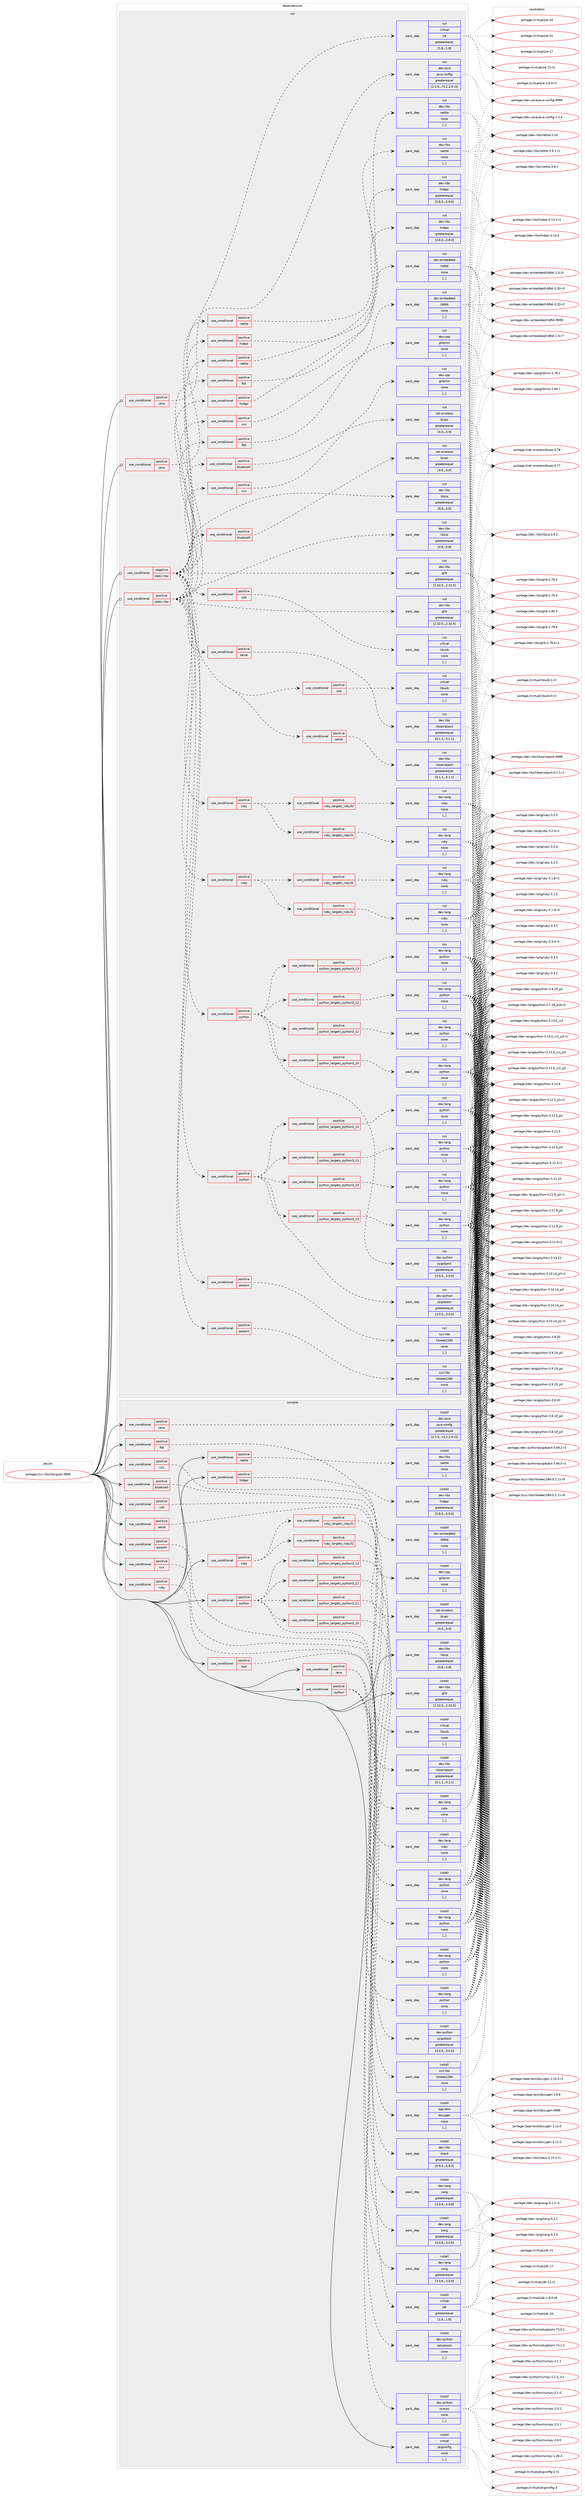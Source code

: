 digraph prolog {

# *************
# Graph options
# *************

newrank=true;
concentrate=true;
compound=true;
graph [rankdir=LR,fontname=Helvetica,fontsize=10,ranksep=1.5];#, ranksep=2.5, nodesep=0.2];
edge  [arrowhead=vee];
node  [fontname=Helvetica,fontsize=10];

# **********
# The ebuild
# **********

subgraph cluster_leftcol {
color=gray;
label=<<i>ebuild</i>>;
id [label="portage://sci-libs/libsigrok-9999", color=red, width=4, href="../sci-libs/libsigrok-9999.svg"];
}

# ****************
# The dependencies
# ****************

subgraph cluster_midcol {
color=gray;
label=<<i>dependencies</i>>;
subgraph cluster_compile {
fillcolor="#eeeeee";
style=filled;
label=<<i>compile</i>>;
subgraph cond240281 {
dependency912611 [label=<<TABLE BORDER="0" CELLBORDER="1" CELLSPACING="0" CELLPADDING="4"><TR><TD ROWSPAN="3" CELLPADDING="10">use_conditional</TD></TR><TR><TD>positive</TD></TR><TR><TD>bluetooth</TD></TR></TABLE>>, shape=none, color=red];
subgraph pack665711 {
dependency912612 [label=<<TABLE BORDER="0" CELLBORDER="1" CELLSPACING="0" CELLPADDING="4" WIDTH="220"><TR><TD ROWSPAN="6" CELLPADDING="30">pack_dep</TD></TR><TR><TD WIDTH="110">install</TD></TR><TR><TD>net-wireless</TD></TR><TR><TD>bluez</TD></TR><TR><TD>greaterequal</TD></TR><TR><TD>[4.0,,,4.0]</TD></TR></TABLE>>, shape=none, color=blue];
}
dependency912611:e -> dependency912612:w [weight=20,style="dashed",arrowhead="vee"];
}
id:e -> dependency912611:w [weight=20,style="solid",arrowhead="vee"];
subgraph cond240282 {
dependency912613 [label=<<TABLE BORDER="0" CELLBORDER="1" CELLSPACING="0" CELLPADDING="4"><TR><TD ROWSPAN="3" CELLPADDING="10">use_conditional</TD></TR><TR><TD>positive</TD></TR><TR><TD>cxx</TD></TR></TABLE>>, shape=none, color=red];
subgraph pack665712 {
dependency912614 [label=<<TABLE BORDER="0" CELLBORDER="1" CELLSPACING="0" CELLPADDING="4" WIDTH="220"><TR><TD ROWSPAN="6" CELLPADDING="30">pack_dep</TD></TR><TR><TD WIDTH="110">install</TD></TR><TR><TD>app-text</TD></TR><TR><TD>doxygen</TD></TR><TR><TD>none</TD></TR><TR><TD>[,,]</TD></TR></TABLE>>, shape=none, color=blue];
}
dependency912613:e -> dependency912614:w [weight=20,style="dashed",arrowhead="vee"];
}
id:e -> dependency912613:w [weight=20,style="solid",arrowhead="vee"];
subgraph cond240283 {
dependency912615 [label=<<TABLE BORDER="0" CELLBORDER="1" CELLSPACING="0" CELLPADDING="4"><TR><TD ROWSPAN="3" CELLPADDING="10">use_conditional</TD></TR><TR><TD>positive</TD></TR><TR><TD>cxx</TD></TR></TABLE>>, shape=none, color=red];
subgraph pack665713 {
dependency912616 [label=<<TABLE BORDER="0" CELLBORDER="1" CELLSPACING="0" CELLPADDING="4" WIDTH="220"><TR><TD ROWSPAN="6" CELLPADDING="30">pack_dep</TD></TR><TR><TD WIDTH="110">install</TD></TR><TR><TD>dev-cpp</TD></TR><TR><TD>glibmm</TD></TR><TR><TD>none</TD></TR><TR><TD>[,,]</TD></TR></TABLE>>, shape=none, color=blue];
}
dependency912615:e -> dependency912616:w [weight=20,style="dashed",arrowhead="vee"];
}
id:e -> dependency912615:w [weight=20,style="solid",arrowhead="vee"];
subgraph cond240284 {
dependency912617 [label=<<TABLE BORDER="0" CELLBORDER="1" CELLSPACING="0" CELLPADDING="4"><TR><TD ROWSPAN="3" CELLPADDING="10">use_conditional</TD></TR><TR><TD>positive</TD></TR><TR><TD>ftdi</TD></TR></TABLE>>, shape=none, color=red];
subgraph pack665714 {
dependency912618 [label=<<TABLE BORDER="0" CELLBORDER="1" CELLSPACING="0" CELLPADDING="4" WIDTH="220"><TR><TD ROWSPAN="6" CELLPADDING="30">pack_dep</TD></TR><TR><TD WIDTH="110">install</TD></TR><TR><TD>dev-embedded</TD></TR><TR><TD>libftdi</TD></TR><TR><TD>none</TD></TR><TR><TD>[,,]</TD></TR></TABLE>>, shape=none, color=blue];
}
dependency912617:e -> dependency912618:w [weight=20,style="dashed",arrowhead="vee"];
}
id:e -> dependency912617:w [weight=20,style="solid",arrowhead="vee"];
subgraph cond240285 {
dependency912619 [label=<<TABLE BORDER="0" CELLBORDER="1" CELLSPACING="0" CELLPADDING="4"><TR><TD ROWSPAN="3" CELLPADDING="10">use_conditional</TD></TR><TR><TD>positive</TD></TR><TR><TD>hidapi</TD></TR></TABLE>>, shape=none, color=red];
subgraph pack665715 {
dependency912620 [label=<<TABLE BORDER="0" CELLBORDER="1" CELLSPACING="0" CELLPADDING="4" WIDTH="220"><TR><TD ROWSPAN="6" CELLPADDING="30">pack_dep</TD></TR><TR><TD WIDTH="110">install</TD></TR><TR><TD>dev-libs</TD></TR><TR><TD>hidapi</TD></TR><TR><TD>greaterequal</TD></TR><TR><TD>[0.8.0,,,0.8.0]</TD></TR></TABLE>>, shape=none, color=blue];
}
dependency912619:e -> dependency912620:w [weight=20,style="dashed",arrowhead="vee"];
}
id:e -> dependency912619:w [weight=20,style="solid",arrowhead="vee"];
subgraph cond240286 {
dependency912621 [label=<<TABLE BORDER="0" CELLBORDER="1" CELLSPACING="0" CELLPADDING="4"><TR><TD ROWSPAN="3" CELLPADDING="10">use_conditional</TD></TR><TR><TD>positive</TD></TR><TR><TD>java</TD></TR></TABLE>>, shape=none, color=red];
subgraph pack665716 {
dependency912622 [label=<<TABLE BORDER="0" CELLBORDER="1" CELLSPACING="0" CELLPADDING="4" WIDTH="220"><TR><TD ROWSPAN="6" CELLPADDING="30">pack_dep</TD></TR><TR><TD WIDTH="110">install</TD></TR><TR><TD>dev-java</TD></TR><TR><TD>java-config</TD></TR><TR><TD>greaterequal</TD></TR><TR><TD>[2.2.0,,-r3,2.2.0-r3]</TD></TR></TABLE>>, shape=none, color=blue];
}
dependency912621:e -> dependency912622:w [weight=20,style="dashed",arrowhead="vee"];
}
id:e -> dependency912621:w [weight=20,style="solid",arrowhead="vee"];
subgraph cond240287 {
dependency912623 [label=<<TABLE BORDER="0" CELLBORDER="1" CELLSPACING="0" CELLPADDING="4"><TR><TD ROWSPAN="3" CELLPADDING="10">use_conditional</TD></TR><TR><TD>positive</TD></TR><TR><TD>java</TD></TR></TABLE>>, shape=none, color=red];
subgraph pack665717 {
dependency912624 [label=<<TABLE BORDER="0" CELLBORDER="1" CELLSPACING="0" CELLPADDING="4" WIDTH="220"><TR><TD ROWSPAN="6" CELLPADDING="30">pack_dep</TD></TR><TR><TD WIDTH="110">install</TD></TR><TR><TD>dev-lang</TD></TR><TR><TD>swig</TD></TR><TR><TD>greaterequal</TD></TR><TR><TD>[3.0.6,,,3.0.6]</TD></TR></TABLE>>, shape=none, color=blue];
}
dependency912623:e -> dependency912624:w [weight=20,style="dashed",arrowhead="vee"];
subgraph pack665718 {
dependency912625 [label=<<TABLE BORDER="0" CELLBORDER="1" CELLSPACING="0" CELLPADDING="4" WIDTH="220"><TR><TD ROWSPAN="6" CELLPADDING="30">pack_dep</TD></TR><TR><TD WIDTH="110">install</TD></TR><TR><TD>virtual</TD></TR><TR><TD>jdk</TD></TR><TR><TD>greaterequal</TD></TR><TR><TD>[1.8,,,1.8]</TD></TR></TABLE>>, shape=none, color=blue];
}
dependency912623:e -> dependency912625:w [weight=20,style="dashed",arrowhead="vee"];
}
id:e -> dependency912623:w [weight=20,style="solid",arrowhead="vee"];
subgraph cond240288 {
dependency912626 [label=<<TABLE BORDER="0" CELLBORDER="1" CELLSPACING="0" CELLPADDING="4"><TR><TD ROWSPAN="3" CELLPADDING="10">use_conditional</TD></TR><TR><TD>positive</TD></TR><TR><TD>nettle</TD></TR></TABLE>>, shape=none, color=red];
subgraph pack665719 {
dependency912627 [label=<<TABLE BORDER="0" CELLBORDER="1" CELLSPACING="0" CELLPADDING="4" WIDTH="220"><TR><TD ROWSPAN="6" CELLPADDING="30">pack_dep</TD></TR><TR><TD WIDTH="110">install</TD></TR><TR><TD>dev-libs</TD></TR><TR><TD>nettle</TD></TR><TR><TD>none</TD></TR><TR><TD>[,,]</TD></TR></TABLE>>, shape=none, color=blue];
}
dependency912626:e -> dependency912627:w [weight=20,style="dashed",arrowhead="vee"];
}
id:e -> dependency912626:w [weight=20,style="solid",arrowhead="vee"];
subgraph cond240289 {
dependency912628 [label=<<TABLE BORDER="0" CELLBORDER="1" CELLSPACING="0" CELLPADDING="4"><TR><TD ROWSPAN="3" CELLPADDING="10">use_conditional</TD></TR><TR><TD>positive</TD></TR><TR><TD>parport</TD></TR></TABLE>>, shape=none, color=red];
subgraph pack665720 {
dependency912629 [label=<<TABLE BORDER="0" CELLBORDER="1" CELLSPACING="0" CELLPADDING="4" WIDTH="220"><TR><TD ROWSPAN="6" CELLPADDING="30">pack_dep</TD></TR><TR><TD WIDTH="110">install</TD></TR><TR><TD>sys-libs</TD></TR><TR><TD>libieee1284</TD></TR><TR><TD>none</TD></TR><TR><TD>[,,]</TD></TR></TABLE>>, shape=none, color=blue];
}
dependency912628:e -> dependency912629:w [weight=20,style="dashed",arrowhead="vee"];
}
id:e -> dependency912628:w [weight=20,style="solid",arrowhead="vee"];
subgraph cond240290 {
dependency912630 [label=<<TABLE BORDER="0" CELLBORDER="1" CELLSPACING="0" CELLPADDING="4"><TR><TD ROWSPAN="3" CELLPADDING="10">use_conditional</TD></TR><TR><TD>positive</TD></TR><TR><TD>python</TD></TR></TABLE>>, shape=none, color=red];
subgraph cond240291 {
dependency912631 [label=<<TABLE BORDER="0" CELLBORDER="1" CELLSPACING="0" CELLPADDING="4"><TR><TD ROWSPAN="3" CELLPADDING="10">use_conditional</TD></TR><TR><TD>positive</TD></TR><TR><TD>python_targets_python3_10</TD></TR></TABLE>>, shape=none, color=red];
subgraph pack665721 {
dependency912632 [label=<<TABLE BORDER="0" CELLBORDER="1" CELLSPACING="0" CELLPADDING="4" WIDTH="220"><TR><TD ROWSPAN="6" CELLPADDING="30">pack_dep</TD></TR><TR><TD WIDTH="110">install</TD></TR><TR><TD>dev-lang</TD></TR><TR><TD>python</TD></TR><TR><TD>none</TD></TR><TR><TD>[,,]</TD></TR></TABLE>>, shape=none, color=blue];
}
dependency912631:e -> dependency912632:w [weight=20,style="dashed",arrowhead="vee"];
}
dependency912630:e -> dependency912631:w [weight=20,style="dashed",arrowhead="vee"];
subgraph cond240292 {
dependency912633 [label=<<TABLE BORDER="0" CELLBORDER="1" CELLSPACING="0" CELLPADDING="4"><TR><TD ROWSPAN="3" CELLPADDING="10">use_conditional</TD></TR><TR><TD>positive</TD></TR><TR><TD>python_targets_python3_11</TD></TR></TABLE>>, shape=none, color=red];
subgraph pack665722 {
dependency912634 [label=<<TABLE BORDER="0" CELLBORDER="1" CELLSPACING="0" CELLPADDING="4" WIDTH="220"><TR><TD ROWSPAN="6" CELLPADDING="30">pack_dep</TD></TR><TR><TD WIDTH="110">install</TD></TR><TR><TD>dev-lang</TD></TR><TR><TD>python</TD></TR><TR><TD>none</TD></TR><TR><TD>[,,]</TD></TR></TABLE>>, shape=none, color=blue];
}
dependency912633:e -> dependency912634:w [weight=20,style="dashed",arrowhead="vee"];
}
dependency912630:e -> dependency912633:w [weight=20,style="dashed",arrowhead="vee"];
subgraph cond240293 {
dependency912635 [label=<<TABLE BORDER="0" CELLBORDER="1" CELLSPACING="0" CELLPADDING="4"><TR><TD ROWSPAN="3" CELLPADDING="10">use_conditional</TD></TR><TR><TD>positive</TD></TR><TR><TD>python_targets_python3_12</TD></TR></TABLE>>, shape=none, color=red];
subgraph pack665723 {
dependency912636 [label=<<TABLE BORDER="0" CELLBORDER="1" CELLSPACING="0" CELLPADDING="4" WIDTH="220"><TR><TD ROWSPAN="6" CELLPADDING="30">pack_dep</TD></TR><TR><TD WIDTH="110">install</TD></TR><TR><TD>dev-lang</TD></TR><TR><TD>python</TD></TR><TR><TD>none</TD></TR><TR><TD>[,,]</TD></TR></TABLE>>, shape=none, color=blue];
}
dependency912635:e -> dependency912636:w [weight=20,style="dashed",arrowhead="vee"];
}
dependency912630:e -> dependency912635:w [weight=20,style="dashed",arrowhead="vee"];
subgraph cond240294 {
dependency912637 [label=<<TABLE BORDER="0" CELLBORDER="1" CELLSPACING="0" CELLPADDING="4"><TR><TD ROWSPAN="3" CELLPADDING="10">use_conditional</TD></TR><TR><TD>positive</TD></TR><TR><TD>python_targets_python3_13</TD></TR></TABLE>>, shape=none, color=red];
subgraph pack665724 {
dependency912638 [label=<<TABLE BORDER="0" CELLBORDER="1" CELLSPACING="0" CELLPADDING="4" WIDTH="220"><TR><TD ROWSPAN="6" CELLPADDING="30">pack_dep</TD></TR><TR><TD WIDTH="110">install</TD></TR><TR><TD>dev-lang</TD></TR><TR><TD>python</TD></TR><TR><TD>none</TD></TR><TR><TD>[,,]</TD></TR></TABLE>>, shape=none, color=blue];
}
dependency912637:e -> dependency912638:w [weight=20,style="dashed",arrowhead="vee"];
}
dependency912630:e -> dependency912637:w [weight=20,style="dashed",arrowhead="vee"];
subgraph pack665725 {
dependency912639 [label=<<TABLE BORDER="0" CELLBORDER="1" CELLSPACING="0" CELLPADDING="4" WIDTH="220"><TR><TD ROWSPAN="6" CELLPADDING="30">pack_dep</TD></TR><TR><TD WIDTH="110">install</TD></TR><TR><TD>dev-python</TD></TR><TR><TD>pygobject</TD></TR><TR><TD>greaterequal</TD></TR><TR><TD>[3.0.0,,,3.0.0]</TD></TR></TABLE>>, shape=none, color=blue];
}
dependency912630:e -> dependency912639:w [weight=20,style="dashed",arrowhead="vee"];
}
id:e -> dependency912630:w [weight=20,style="solid",arrowhead="vee"];
subgraph cond240295 {
dependency912640 [label=<<TABLE BORDER="0" CELLBORDER="1" CELLSPACING="0" CELLPADDING="4"><TR><TD ROWSPAN="3" CELLPADDING="10">use_conditional</TD></TR><TR><TD>positive</TD></TR><TR><TD>python</TD></TR></TABLE>>, shape=none, color=red];
subgraph pack665726 {
dependency912641 [label=<<TABLE BORDER="0" CELLBORDER="1" CELLSPACING="0" CELLPADDING="4" WIDTH="220"><TR><TD ROWSPAN="6" CELLPADDING="30">pack_dep</TD></TR><TR><TD WIDTH="110">install</TD></TR><TR><TD>dev-lang</TD></TR><TR><TD>swig</TD></TR><TR><TD>greaterequal</TD></TR><TR><TD>[3.0.6,,,3.0.6]</TD></TR></TABLE>>, shape=none, color=blue];
}
dependency912640:e -> dependency912641:w [weight=20,style="dashed",arrowhead="vee"];
subgraph pack665727 {
dependency912642 [label=<<TABLE BORDER="0" CELLBORDER="1" CELLSPACING="0" CELLPADDING="4" WIDTH="220"><TR><TD ROWSPAN="6" CELLPADDING="30">pack_dep</TD></TR><TR><TD WIDTH="110">install</TD></TR><TR><TD>dev-python</TD></TR><TR><TD>numpy</TD></TR><TR><TD>none</TD></TR><TR><TD>[,,]</TD></TR></TABLE>>, shape=none, color=blue];
}
dependency912640:e -> dependency912642:w [weight=20,style="dashed",arrowhead="vee"];
subgraph pack665728 {
dependency912643 [label=<<TABLE BORDER="0" CELLBORDER="1" CELLSPACING="0" CELLPADDING="4" WIDTH="220"><TR><TD ROWSPAN="6" CELLPADDING="30">pack_dep</TD></TR><TR><TD WIDTH="110">install</TD></TR><TR><TD>dev-python</TD></TR><TR><TD>setuptools</TD></TR><TR><TD>none</TD></TR><TR><TD>[,,]</TD></TR></TABLE>>, shape=none, color=blue];
}
dependency912640:e -> dependency912643:w [weight=20,style="dashed",arrowhead="vee"];
}
id:e -> dependency912640:w [weight=20,style="solid",arrowhead="vee"];
subgraph cond240296 {
dependency912644 [label=<<TABLE BORDER="0" CELLBORDER="1" CELLSPACING="0" CELLPADDING="4"><TR><TD ROWSPAN="3" CELLPADDING="10">use_conditional</TD></TR><TR><TD>positive</TD></TR><TR><TD>ruby</TD></TR></TABLE>>, shape=none, color=red];
subgraph cond240297 {
dependency912645 [label=<<TABLE BORDER="0" CELLBORDER="1" CELLSPACING="0" CELLPADDING="4"><TR><TD ROWSPAN="3" CELLPADDING="10">use_conditional</TD></TR><TR><TD>positive</TD></TR><TR><TD>ruby_targets_ruby31</TD></TR></TABLE>>, shape=none, color=red];
subgraph pack665729 {
dependency912646 [label=<<TABLE BORDER="0" CELLBORDER="1" CELLSPACING="0" CELLPADDING="4" WIDTH="220"><TR><TD ROWSPAN="6" CELLPADDING="30">pack_dep</TD></TR><TR><TD WIDTH="110">install</TD></TR><TR><TD>dev-lang</TD></TR><TR><TD>ruby</TD></TR><TR><TD>none</TD></TR><TR><TD>[,,]</TD></TR></TABLE>>, shape=none, color=blue];
}
dependency912645:e -> dependency912646:w [weight=20,style="dashed",arrowhead="vee"];
}
dependency912644:e -> dependency912645:w [weight=20,style="dashed",arrowhead="vee"];
subgraph cond240298 {
dependency912647 [label=<<TABLE BORDER="0" CELLBORDER="1" CELLSPACING="0" CELLPADDING="4"><TR><TD ROWSPAN="3" CELLPADDING="10">use_conditional</TD></TR><TR><TD>positive</TD></TR><TR><TD>ruby_targets_ruby32</TD></TR></TABLE>>, shape=none, color=red];
subgraph pack665730 {
dependency912648 [label=<<TABLE BORDER="0" CELLBORDER="1" CELLSPACING="0" CELLPADDING="4" WIDTH="220"><TR><TD ROWSPAN="6" CELLPADDING="30">pack_dep</TD></TR><TR><TD WIDTH="110">install</TD></TR><TR><TD>dev-lang</TD></TR><TR><TD>ruby</TD></TR><TR><TD>none</TD></TR><TR><TD>[,,]</TD></TR></TABLE>>, shape=none, color=blue];
}
dependency912647:e -> dependency912648:w [weight=20,style="dashed",arrowhead="vee"];
}
dependency912644:e -> dependency912647:w [weight=20,style="dashed",arrowhead="vee"];
}
id:e -> dependency912644:w [weight=20,style="solid",arrowhead="vee"];
subgraph cond240299 {
dependency912649 [label=<<TABLE BORDER="0" CELLBORDER="1" CELLSPACING="0" CELLPADDING="4"><TR><TD ROWSPAN="3" CELLPADDING="10">use_conditional</TD></TR><TR><TD>positive</TD></TR><TR><TD>ruby</TD></TR></TABLE>>, shape=none, color=red];
subgraph pack665731 {
dependency912650 [label=<<TABLE BORDER="0" CELLBORDER="1" CELLSPACING="0" CELLPADDING="4" WIDTH="220"><TR><TD ROWSPAN="6" CELLPADDING="30">pack_dep</TD></TR><TR><TD WIDTH="110">install</TD></TR><TR><TD>dev-lang</TD></TR><TR><TD>swig</TD></TR><TR><TD>greaterequal</TD></TR><TR><TD>[3.0.8,,,3.0.8]</TD></TR></TABLE>>, shape=none, color=blue];
}
dependency912649:e -> dependency912650:w [weight=20,style="dashed",arrowhead="vee"];
}
id:e -> dependency912649:w [weight=20,style="solid",arrowhead="vee"];
subgraph cond240300 {
dependency912651 [label=<<TABLE BORDER="0" CELLBORDER="1" CELLSPACING="0" CELLPADDING="4"><TR><TD ROWSPAN="3" CELLPADDING="10">use_conditional</TD></TR><TR><TD>positive</TD></TR><TR><TD>serial</TD></TR></TABLE>>, shape=none, color=red];
subgraph pack665732 {
dependency912652 [label=<<TABLE BORDER="0" CELLBORDER="1" CELLSPACING="0" CELLPADDING="4" WIDTH="220"><TR><TD ROWSPAN="6" CELLPADDING="30">pack_dep</TD></TR><TR><TD WIDTH="110">install</TD></TR><TR><TD>dev-libs</TD></TR><TR><TD>libserialport</TD></TR><TR><TD>greaterequal</TD></TR><TR><TD>[0.1.1,,,0.1.1]</TD></TR></TABLE>>, shape=none, color=blue];
}
dependency912651:e -> dependency912652:w [weight=20,style="dashed",arrowhead="vee"];
}
id:e -> dependency912651:w [weight=20,style="solid",arrowhead="vee"];
subgraph cond240301 {
dependency912653 [label=<<TABLE BORDER="0" CELLBORDER="1" CELLSPACING="0" CELLPADDING="4"><TR><TD ROWSPAN="3" CELLPADDING="10">use_conditional</TD></TR><TR><TD>positive</TD></TR><TR><TD>test</TD></TR></TABLE>>, shape=none, color=red];
subgraph pack665733 {
dependency912654 [label=<<TABLE BORDER="0" CELLBORDER="1" CELLSPACING="0" CELLPADDING="4" WIDTH="220"><TR><TD ROWSPAN="6" CELLPADDING="30">pack_dep</TD></TR><TR><TD WIDTH="110">install</TD></TR><TR><TD>dev-libs</TD></TR><TR><TD>check</TD></TR><TR><TD>greaterequal</TD></TR><TR><TD>[0.9.4,,,0.9.4]</TD></TR></TABLE>>, shape=none, color=blue];
}
dependency912653:e -> dependency912654:w [weight=20,style="dashed",arrowhead="vee"];
}
id:e -> dependency912653:w [weight=20,style="solid",arrowhead="vee"];
subgraph cond240302 {
dependency912655 [label=<<TABLE BORDER="0" CELLBORDER="1" CELLSPACING="0" CELLPADDING="4"><TR><TD ROWSPAN="3" CELLPADDING="10">use_conditional</TD></TR><TR><TD>positive</TD></TR><TR><TD>usb</TD></TR></TABLE>>, shape=none, color=red];
subgraph pack665734 {
dependency912656 [label=<<TABLE BORDER="0" CELLBORDER="1" CELLSPACING="0" CELLPADDING="4" WIDTH="220"><TR><TD ROWSPAN="6" CELLPADDING="30">pack_dep</TD></TR><TR><TD WIDTH="110">install</TD></TR><TR><TD>virtual</TD></TR><TR><TD>libusb</TD></TR><TR><TD>none</TD></TR><TR><TD>[,,]</TD></TR></TABLE>>, shape=none, color=blue];
}
dependency912655:e -> dependency912656:w [weight=20,style="dashed",arrowhead="vee"];
}
id:e -> dependency912655:w [weight=20,style="solid",arrowhead="vee"];
subgraph pack665735 {
dependency912657 [label=<<TABLE BORDER="0" CELLBORDER="1" CELLSPACING="0" CELLPADDING="4" WIDTH="220"><TR><TD ROWSPAN="6" CELLPADDING="30">pack_dep</TD></TR><TR><TD WIDTH="110">install</TD></TR><TR><TD>dev-libs</TD></TR><TR><TD>glib</TD></TR><TR><TD>greaterequal</TD></TR><TR><TD>[2.32.0,,,2.32.0]</TD></TR></TABLE>>, shape=none, color=blue];
}
id:e -> dependency912657:w [weight=20,style="solid",arrowhead="vee"];
subgraph pack665736 {
dependency912658 [label=<<TABLE BORDER="0" CELLBORDER="1" CELLSPACING="0" CELLPADDING="4" WIDTH="220"><TR><TD ROWSPAN="6" CELLPADDING="30">pack_dep</TD></TR><TR><TD WIDTH="110">install</TD></TR><TR><TD>dev-libs</TD></TR><TR><TD>libzip</TD></TR><TR><TD>greaterequal</TD></TR><TR><TD>[0.8,,,0.8]</TD></TR></TABLE>>, shape=none, color=blue];
}
id:e -> dependency912658:w [weight=20,style="solid",arrowhead="vee"];
subgraph pack665737 {
dependency912659 [label=<<TABLE BORDER="0" CELLBORDER="1" CELLSPACING="0" CELLPADDING="4" WIDTH="220"><TR><TD ROWSPAN="6" CELLPADDING="30">pack_dep</TD></TR><TR><TD WIDTH="110">install</TD></TR><TR><TD>virtual</TD></TR><TR><TD>pkgconfig</TD></TR><TR><TD>none</TD></TR><TR><TD>[,,]</TD></TR></TABLE>>, shape=none, color=blue];
}
id:e -> dependency912659:w [weight=20,style="solid",arrowhead="vee"];
}
subgraph cluster_compileandrun {
fillcolor="#eeeeee";
style=filled;
label=<<i>compile and run</i>>;
}
subgraph cluster_run {
fillcolor="#eeeeee";
style=filled;
label=<<i>run</i>>;
subgraph cond240303 {
dependency912660 [label=<<TABLE BORDER="0" CELLBORDER="1" CELLSPACING="0" CELLPADDING="4"><TR><TD ROWSPAN="3" CELLPADDING="10">use_conditional</TD></TR><TR><TD>negative</TD></TR><TR><TD>static-libs</TD></TR></TABLE>>, shape=none, color=red];
subgraph pack665738 {
dependency912661 [label=<<TABLE BORDER="0" CELLBORDER="1" CELLSPACING="0" CELLPADDING="4" WIDTH="220"><TR><TD ROWSPAN="6" CELLPADDING="30">pack_dep</TD></TR><TR><TD WIDTH="110">run</TD></TR><TR><TD>dev-libs</TD></TR><TR><TD>glib</TD></TR><TR><TD>greaterequal</TD></TR><TR><TD>[2.32.0,,,2.32.0]</TD></TR></TABLE>>, shape=none, color=blue];
}
dependency912660:e -> dependency912661:w [weight=20,style="dashed",arrowhead="vee"];
subgraph pack665739 {
dependency912662 [label=<<TABLE BORDER="0" CELLBORDER="1" CELLSPACING="0" CELLPADDING="4" WIDTH="220"><TR><TD ROWSPAN="6" CELLPADDING="30">pack_dep</TD></TR><TR><TD WIDTH="110">run</TD></TR><TR><TD>dev-libs</TD></TR><TR><TD>libzip</TD></TR><TR><TD>greaterequal</TD></TR><TR><TD>[0.8,,,0.8]</TD></TR></TABLE>>, shape=none, color=blue];
}
dependency912660:e -> dependency912662:w [weight=20,style="dashed",arrowhead="vee"];
subgraph cond240304 {
dependency912663 [label=<<TABLE BORDER="0" CELLBORDER="1" CELLSPACING="0" CELLPADDING="4"><TR><TD ROWSPAN="3" CELLPADDING="10">use_conditional</TD></TR><TR><TD>positive</TD></TR><TR><TD>bluetooth</TD></TR></TABLE>>, shape=none, color=red];
subgraph pack665740 {
dependency912664 [label=<<TABLE BORDER="0" CELLBORDER="1" CELLSPACING="0" CELLPADDING="4" WIDTH="220"><TR><TD ROWSPAN="6" CELLPADDING="30">pack_dep</TD></TR><TR><TD WIDTH="110">run</TD></TR><TR><TD>net-wireless</TD></TR><TR><TD>bluez</TD></TR><TR><TD>greaterequal</TD></TR><TR><TD>[4.0,,,4.0]</TD></TR></TABLE>>, shape=none, color=blue];
}
dependency912663:e -> dependency912664:w [weight=20,style="dashed",arrowhead="vee"];
}
dependency912660:e -> dependency912663:w [weight=20,style="dashed",arrowhead="vee"];
subgraph cond240305 {
dependency912665 [label=<<TABLE BORDER="0" CELLBORDER="1" CELLSPACING="0" CELLPADDING="4"><TR><TD ROWSPAN="3" CELLPADDING="10">use_conditional</TD></TR><TR><TD>positive</TD></TR><TR><TD>cxx</TD></TR></TABLE>>, shape=none, color=red];
subgraph pack665741 {
dependency912666 [label=<<TABLE BORDER="0" CELLBORDER="1" CELLSPACING="0" CELLPADDING="4" WIDTH="220"><TR><TD ROWSPAN="6" CELLPADDING="30">pack_dep</TD></TR><TR><TD WIDTH="110">run</TD></TR><TR><TD>dev-cpp</TD></TR><TR><TD>glibmm</TD></TR><TR><TD>none</TD></TR><TR><TD>[,,]</TD></TR></TABLE>>, shape=none, color=blue];
}
dependency912665:e -> dependency912666:w [weight=20,style="dashed",arrowhead="vee"];
}
dependency912660:e -> dependency912665:w [weight=20,style="dashed",arrowhead="vee"];
subgraph cond240306 {
dependency912667 [label=<<TABLE BORDER="0" CELLBORDER="1" CELLSPACING="0" CELLPADDING="4"><TR><TD ROWSPAN="3" CELLPADDING="10">use_conditional</TD></TR><TR><TD>positive</TD></TR><TR><TD>ftdi</TD></TR></TABLE>>, shape=none, color=red];
subgraph pack665742 {
dependency912668 [label=<<TABLE BORDER="0" CELLBORDER="1" CELLSPACING="0" CELLPADDING="4" WIDTH="220"><TR><TD ROWSPAN="6" CELLPADDING="30">pack_dep</TD></TR><TR><TD WIDTH="110">run</TD></TR><TR><TD>dev-embedded</TD></TR><TR><TD>libftdi</TD></TR><TR><TD>none</TD></TR><TR><TD>[,,]</TD></TR></TABLE>>, shape=none, color=blue];
}
dependency912667:e -> dependency912668:w [weight=20,style="dashed",arrowhead="vee"];
}
dependency912660:e -> dependency912667:w [weight=20,style="dashed",arrowhead="vee"];
subgraph cond240307 {
dependency912669 [label=<<TABLE BORDER="0" CELLBORDER="1" CELLSPACING="0" CELLPADDING="4"><TR><TD ROWSPAN="3" CELLPADDING="10">use_conditional</TD></TR><TR><TD>positive</TD></TR><TR><TD>hidapi</TD></TR></TABLE>>, shape=none, color=red];
subgraph pack665743 {
dependency912670 [label=<<TABLE BORDER="0" CELLBORDER="1" CELLSPACING="0" CELLPADDING="4" WIDTH="220"><TR><TD ROWSPAN="6" CELLPADDING="30">pack_dep</TD></TR><TR><TD WIDTH="110">run</TD></TR><TR><TD>dev-libs</TD></TR><TR><TD>hidapi</TD></TR><TR><TD>greaterequal</TD></TR><TR><TD>[0.8.0,,,0.8.0]</TD></TR></TABLE>>, shape=none, color=blue];
}
dependency912669:e -> dependency912670:w [weight=20,style="dashed",arrowhead="vee"];
}
dependency912660:e -> dependency912669:w [weight=20,style="dashed",arrowhead="vee"];
subgraph cond240308 {
dependency912671 [label=<<TABLE BORDER="0" CELLBORDER="1" CELLSPACING="0" CELLPADDING="4"><TR><TD ROWSPAN="3" CELLPADDING="10">use_conditional</TD></TR><TR><TD>positive</TD></TR><TR><TD>nettle</TD></TR></TABLE>>, shape=none, color=red];
subgraph pack665744 {
dependency912672 [label=<<TABLE BORDER="0" CELLBORDER="1" CELLSPACING="0" CELLPADDING="4" WIDTH="220"><TR><TD ROWSPAN="6" CELLPADDING="30">pack_dep</TD></TR><TR><TD WIDTH="110">run</TD></TR><TR><TD>dev-libs</TD></TR><TR><TD>nettle</TD></TR><TR><TD>none</TD></TR><TR><TD>[,,]</TD></TR></TABLE>>, shape=none, color=blue];
}
dependency912671:e -> dependency912672:w [weight=20,style="dashed",arrowhead="vee"];
}
dependency912660:e -> dependency912671:w [weight=20,style="dashed",arrowhead="vee"];
subgraph cond240309 {
dependency912673 [label=<<TABLE BORDER="0" CELLBORDER="1" CELLSPACING="0" CELLPADDING="4"><TR><TD ROWSPAN="3" CELLPADDING="10">use_conditional</TD></TR><TR><TD>positive</TD></TR><TR><TD>parport</TD></TR></TABLE>>, shape=none, color=red];
subgraph pack665745 {
dependency912674 [label=<<TABLE BORDER="0" CELLBORDER="1" CELLSPACING="0" CELLPADDING="4" WIDTH="220"><TR><TD ROWSPAN="6" CELLPADDING="30">pack_dep</TD></TR><TR><TD WIDTH="110">run</TD></TR><TR><TD>sys-libs</TD></TR><TR><TD>libieee1284</TD></TR><TR><TD>none</TD></TR><TR><TD>[,,]</TD></TR></TABLE>>, shape=none, color=blue];
}
dependency912673:e -> dependency912674:w [weight=20,style="dashed",arrowhead="vee"];
}
dependency912660:e -> dependency912673:w [weight=20,style="dashed",arrowhead="vee"];
subgraph cond240310 {
dependency912675 [label=<<TABLE BORDER="0" CELLBORDER="1" CELLSPACING="0" CELLPADDING="4"><TR><TD ROWSPAN="3" CELLPADDING="10">use_conditional</TD></TR><TR><TD>positive</TD></TR><TR><TD>python</TD></TR></TABLE>>, shape=none, color=red];
subgraph cond240311 {
dependency912676 [label=<<TABLE BORDER="0" CELLBORDER="1" CELLSPACING="0" CELLPADDING="4"><TR><TD ROWSPAN="3" CELLPADDING="10">use_conditional</TD></TR><TR><TD>positive</TD></TR><TR><TD>python_targets_python3_10</TD></TR></TABLE>>, shape=none, color=red];
subgraph pack665746 {
dependency912677 [label=<<TABLE BORDER="0" CELLBORDER="1" CELLSPACING="0" CELLPADDING="4" WIDTH="220"><TR><TD ROWSPAN="6" CELLPADDING="30">pack_dep</TD></TR><TR><TD WIDTH="110">run</TD></TR><TR><TD>dev-lang</TD></TR><TR><TD>python</TD></TR><TR><TD>none</TD></TR><TR><TD>[,,]</TD></TR></TABLE>>, shape=none, color=blue];
}
dependency912676:e -> dependency912677:w [weight=20,style="dashed",arrowhead="vee"];
}
dependency912675:e -> dependency912676:w [weight=20,style="dashed",arrowhead="vee"];
subgraph cond240312 {
dependency912678 [label=<<TABLE BORDER="0" CELLBORDER="1" CELLSPACING="0" CELLPADDING="4"><TR><TD ROWSPAN="3" CELLPADDING="10">use_conditional</TD></TR><TR><TD>positive</TD></TR><TR><TD>python_targets_python3_11</TD></TR></TABLE>>, shape=none, color=red];
subgraph pack665747 {
dependency912679 [label=<<TABLE BORDER="0" CELLBORDER="1" CELLSPACING="0" CELLPADDING="4" WIDTH="220"><TR><TD ROWSPAN="6" CELLPADDING="30">pack_dep</TD></TR><TR><TD WIDTH="110">run</TD></TR><TR><TD>dev-lang</TD></TR><TR><TD>python</TD></TR><TR><TD>none</TD></TR><TR><TD>[,,]</TD></TR></TABLE>>, shape=none, color=blue];
}
dependency912678:e -> dependency912679:w [weight=20,style="dashed",arrowhead="vee"];
}
dependency912675:e -> dependency912678:w [weight=20,style="dashed",arrowhead="vee"];
subgraph cond240313 {
dependency912680 [label=<<TABLE BORDER="0" CELLBORDER="1" CELLSPACING="0" CELLPADDING="4"><TR><TD ROWSPAN="3" CELLPADDING="10">use_conditional</TD></TR><TR><TD>positive</TD></TR><TR><TD>python_targets_python3_12</TD></TR></TABLE>>, shape=none, color=red];
subgraph pack665748 {
dependency912681 [label=<<TABLE BORDER="0" CELLBORDER="1" CELLSPACING="0" CELLPADDING="4" WIDTH="220"><TR><TD ROWSPAN="6" CELLPADDING="30">pack_dep</TD></TR><TR><TD WIDTH="110">run</TD></TR><TR><TD>dev-lang</TD></TR><TR><TD>python</TD></TR><TR><TD>none</TD></TR><TR><TD>[,,]</TD></TR></TABLE>>, shape=none, color=blue];
}
dependency912680:e -> dependency912681:w [weight=20,style="dashed",arrowhead="vee"];
}
dependency912675:e -> dependency912680:w [weight=20,style="dashed",arrowhead="vee"];
subgraph cond240314 {
dependency912682 [label=<<TABLE BORDER="0" CELLBORDER="1" CELLSPACING="0" CELLPADDING="4"><TR><TD ROWSPAN="3" CELLPADDING="10">use_conditional</TD></TR><TR><TD>positive</TD></TR><TR><TD>python_targets_python3_13</TD></TR></TABLE>>, shape=none, color=red];
subgraph pack665749 {
dependency912683 [label=<<TABLE BORDER="0" CELLBORDER="1" CELLSPACING="0" CELLPADDING="4" WIDTH="220"><TR><TD ROWSPAN="6" CELLPADDING="30">pack_dep</TD></TR><TR><TD WIDTH="110">run</TD></TR><TR><TD>dev-lang</TD></TR><TR><TD>python</TD></TR><TR><TD>none</TD></TR><TR><TD>[,,]</TD></TR></TABLE>>, shape=none, color=blue];
}
dependency912682:e -> dependency912683:w [weight=20,style="dashed",arrowhead="vee"];
}
dependency912675:e -> dependency912682:w [weight=20,style="dashed",arrowhead="vee"];
subgraph pack665750 {
dependency912684 [label=<<TABLE BORDER="0" CELLBORDER="1" CELLSPACING="0" CELLPADDING="4" WIDTH="220"><TR><TD ROWSPAN="6" CELLPADDING="30">pack_dep</TD></TR><TR><TD WIDTH="110">run</TD></TR><TR><TD>dev-python</TD></TR><TR><TD>pygobject</TD></TR><TR><TD>greaterequal</TD></TR><TR><TD>[3.0.0,,,3.0.0]</TD></TR></TABLE>>, shape=none, color=blue];
}
dependency912675:e -> dependency912684:w [weight=20,style="dashed",arrowhead="vee"];
}
dependency912660:e -> dependency912675:w [weight=20,style="dashed",arrowhead="vee"];
subgraph cond240315 {
dependency912685 [label=<<TABLE BORDER="0" CELLBORDER="1" CELLSPACING="0" CELLPADDING="4"><TR><TD ROWSPAN="3" CELLPADDING="10">use_conditional</TD></TR><TR><TD>positive</TD></TR><TR><TD>ruby</TD></TR></TABLE>>, shape=none, color=red];
subgraph cond240316 {
dependency912686 [label=<<TABLE BORDER="0" CELLBORDER="1" CELLSPACING="0" CELLPADDING="4"><TR><TD ROWSPAN="3" CELLPADDING="10">use_conditional</TD></TR><TR><TD>positive</TD></TR><TR><TD>ruby_targets_ruby31</TD></TR></TABLE>>, shape=none, color=red];
subgraph pack665751 {
dependency912687 [label=<<TABLE BORDER="0" CELLBORDER="1" CELLSPACING="0" CELLPADDING="4" WIDTH="220"><TR><TD ROWSPAN="6" CELLPADDING="30">pack_dep</TD></TR><TR><TD WIDTH="110">run</TD></TR><TR><TD>dev-lang</TD></TR><TR><TD>ruby</TD></TR><TR><TD>none</TD></TR><TR><TD>[,,]</TD></TR></TABLE>>, shape=none, color=blue];
}
dependency912686:e -> dependency912687:w [weight=20,style="dashed",arrowhead="vee"];
}
dependency912685:e -> dependency912686:w [weight=20,style="dashed",arrowhead="vee"];
subgraph cond240317 {
dependency912688 [label=<<TABLE BORDER="0" CELLBORDER="1" CELLSPACING="0" CELLPADDING="4"><TR><TD ROWSPAN="3" CELLPADDING="10">use_conditional</TD></TR><TR><TD>positive</TD></TR><TR><TD>ruby_targets_ruby32</TD></TR></TABLE>>, shape=none, color=red];
subgraph pack665752 {
dependency912689 [label=<<TABLE BORDER="0" CELLBORDER="1" CELLSPACING="0" CELLPADDING="4" WIDTH="220"><TR><TD ROWSPAN="6" CELLPADDING="30">pack_dep</TD></TR><TR><TD WIDTH="110">run</TD></TR><TR><TD>dev-lang</TD></TR><TR><TD>ruby</TD></TR><TR><TD>none</TD></TR><TR><TD>[,,]</TD></TR></TABLE>>, shape=none, color=blue];
}
dependency912688:e -> dependency912689:w [weight=20,style="dashed",arrowhead="vee"];
}
dependency912685:e -> dependency912688:w [weight=20,style="dashed",arrowhead="vee"];
}
dependency912660:e -> dependency912685:w [weight=20,style="dashed",arrowhead="vee"];
subgraph cond240318 {
dependency912690 [label=<<TABLE BORDER="0" CELLBORDER="1" CELLSPACING="0" CELLPADDING="4"><TR><TD ROWSPAN="3" CELLPADDING="10">use_conditional</TD></TR><TR><TD>positive</TD></TR><TR><TD>serial</TD></TR></TABLE>>, shape=none, color=red];
subgraph pack665753 {
dependency912691 [label=<<TABLE BORDER="0" CELLBORDER="1" CELLSPACING="0" CELLPADDING="4" WIDTH="220"><TR><TD ROWSPAN="6" CELLPADDING="30">pack_dep</TD></TR><TR><TD WIDTH="110">run</TD></TR><TR><TD>dev-libs</TD></TR><TR><TD>libserialport</TD></TR><TR><TD>greaterequal</TD></TR><TR><TD>[0.1.1,,,0.1.1]</TD></TR></TABLE>>, shape=none, color=blue];
}
dependency912690:e -> dependency912691:w [weight=20,style="dashed",arrowhead="vee"];
}
dependency912660:e -> dependency912690:w [weight=20,style="dashed",arrowhead="vee"];
subgraph cond240319 {
dependency912692 [label=<<TABLE BORDER="0" CELLBORDER="1" CELLSPACING="0" CELLPADDING="4"><TR><TD ROWSPAN="3" CELLPADDING="10">use_conditional</TD></TR><TR><TD>positive</TD></TR><TR><TD>usb</TD></TR></TABLE>>, shape=none, color=red];
subgraph pack665754 {
dependency912693 [label=<<TABLE BORDER="0" CELLBORDER="1" CELLSPACING="0" CELLPADDING="4" WIDTH="220"><TR><TD ROWSPAN="6" CELLPADDING="30">pack_dep</TD></TR><TR><TD WIDTH="110">run</TD></TR><TR><TD>virtual</TD></TR><TR><TD>libusb</TD></TR><TR><TD>none</TD></TR><TR><TD>[,,]</TD></TR></TABLE>>, shape=none, color=blue];
}
dependency912692:e -> dependency912693:w [weight=20,style="dashed",arrowhead="vee"];
}
dependency912660:e -> dependency912692:w [weight=20,style="dashed",arrowhead="vee"];
}
id:e -> dependency912660:w [weight=20,style="solid",arrowhead="odot"];
subgraph cond240320 {
dependency912694 [label=<<TABLE BORDER="0" CELLBORDER="1" CELLSPACING="0" CELLPADDING="4"><TR><TD ROWSPAN="3" CELLPADDING="10">use_conditional</TD></TR><TR><TD>positive</TD></TR><TR><TD>java</TD></TR></TABLE>>, shape=none, color=red];
subgraph pack665755 {
dependency912695 [label=<<TABLE BORDER="0" CELLBORDER="1" CELLSPACING="0" CELLPADDING="4" WIDTH="220"><TR><TD ROWSPAN="6" CELLPADDING="30">pack_dep</TD></TR><TR><TD WIDTH="110">run</TD></TR><TR><TD>dev-java</TD></TR><TR><TD>java-config</TD></TR><TR><TD>greaterequal</TD></TR><TR><TD>[2.2.0,,-r3,2.2.0-r3]</TD></TR></TABLE>>, shape=none, color=blue];
}
dependency912694:e -> dependency912695:w [weight=20,style="dashed",arrowhead="vee"];
}
id:e -> dependency912694:w [weight=20,style="solid",arrowhead="odot"];
subgraph cond240321 {
dependency912696 [label=<<TABLE BORDER="0" CELLBORDER="1" CELLSPACING="0" CELLPADDING="4"><TR><TD ROWSPAN="3" CELLPADDING="10">use_conditional</TD></TR><TR><TD>positive</TD></TR><TR><TD>java</TD></TR></TABLE>>, shape=none, color=red];
subgraph pack665756 {
dependency912697 [label=<<TABLE BORDER="0" CELLBORDER="1" CELLSPACING="0" CELLPADDING="4" WIDTH="220"><TR><TD ROWSPAN="6" CELLPADDING="30">pack_dep</TD></TR><TR><TD WIDTH="110">run</TD></TR><TR><TD>virtual</TD></TR><TR><TD>jre</TD></TR><TR><TD>greaterequal</TD></TR><TR><TD>[1.8,,,1.8]</TD></TR></TABLE>>, shape=none, color=blue];
}
dependency912696:e -> dependency912697:w [weight=20,style="dashed",arrowhead="vee"];
}
id:e -> dependency912696:w [weight=20,style="solid",arrowhead="odot"];
subgraph cond240322 {
dependency912698 [label=<<TABLE BORDER="0" CELLBORDER="1" CELLSPACING="0" CELLPADDING="4"><TR><TD ROWSPAN="3" CELLPADDING="10">use_conditional</TD></TR><TR><TD>positive</TD></TR><TR><TD>static-libs</TD></TR></TABLE>>, shape=none, color=red];
subgraph pack665757 {
dependency912699 [label=<<TABLE BORDER="0" CELLBORDER="1" CELLSPACING="0" CELLPADDING="4" WIDTH="220"><TR><TD ROWSPAN="6" CELLPADDING="30">pack_dep</TD></TR><TR><TD WIDTH="110">run</TD></TR><TR><TD>dev-libs</TD></TR><TR><TD>glib</TD></TR><TR><TD>greaterequal</TD></TR><TR><TD>[2.32.0,,,2.32.0]</TD></TR></TABLE>>, shape=none, color=blue];
}
dependency912698:e -> dependency912699:w [weight=20,style="dashed",arrowhead="vee"];
subgraph pack665758 {
dependency912700 [label=<<TABLE BORDER="0" CELLBORDER="1" CELLSPACING="0" CELLPADDING="4" WIDTH="220"><TR><TD ROWSPAN="6" CELLPADDING="30">pack_dep</TD></TR><TR><TD WIDTH="110">run</TD></TR><TR><TD>dev-libs</TD></TR><TR><TD>libzip</TD></TR><TR><TD>greaterequal</TD></TR><TR><TD>[0.8,,,0.8]</TD></TR></TABLE>>, shape=none, color=blue];
}
dependency912698:e -> dependency912700:w [weight=20,style="dashed",arrowhead="vee"];
subgraph cond240323 {
dependency912701 [label=<<TABLE BORDER="0" CELLBORDER="1" CELLSPACING="0" CELLPADDING="4"><TR><TD ROWSPAN="3" CELLPADDING="10">use_conditional</TD></TR><TR><TD>positive</TD></TR><TR><TD>bluetooth</TD></TR></TABLE>>, shape=none, color=red];
subgraph pack665759 {
dependency912702 [label=<<TABLE BORDER="0" CELLBORDER="1" CELLSPACING="0" CELLPADDING="4" WIDTH="220"><TR><TD ROWSPAN="6" CELLPADDING="30">pack_dep</TD></TR><TR><TD WIDTH="110">run</TD></TR><TR><TD>net-wireless</TD></TR><TR><TD>bluez</TD></TR><TR><TD>greaterequal</TD></TR><TR><TD>[4.0,,,4.0]</TD></TR></TABLE>>, shape=none, color=blue];
}
dependency912701:e -> dependency912702:w [weight=20,style="dashed",arrowhead="vee"];
}
dependency912698:e -> dependency912701:w [weight=20,style="dashed",arrowhead="vee"];
subgraph cond240324 {
dependency912703 [label=<<TABLE BORDER="0" CELLBORDER="1" CELLSPACING="0" CELLPADDING="4"><TR><TD ROWSPAN="3" CELLPADDING="10">use_conditional</TD></TR><TR><TD>positive</TD></TR><TR><TD>cxx</TD></TR></TABLE>>, shape=none, color=red];
subgraph pack665760 {
dependency912704 [label=<<TABLE BORDER="0" CELLBORDER="1" CELLSPACING="0" CELLPADDING="4" WIDTH="220"><TR><TD ROWSPAN="6" CELLPADDING="30">pack_dep</TD></TR><TR><TD WIDTH="110">run</TD></TR><TR><TD>dev-cpp</TD></TR><TR><TD>glibmm</TD></TR><TR><TD>none</TD></TR><TR><TD>[,,]</TD></TR></TABLE>>, shape=none, color=blue];
}
dependency912703:e -> dependency912704:w [weight=20,style="dashed",arrowhead="vee"];
}
dependency912698:e -> dependency912703:w [weight=20,style="dashed",arrowhead="vee"];
subgraph cond240325 {
dependency912705 [label=<<TABLE BORDER="0" CELLBORDER="1" CELLSPACING="0" CELLPADDING="4"><TR><TD ROWSPAN="3" CELLPADDING="10">use_conditional</TD></TR><TR><TD>positive</TD></TR><TR><TD>ftdi</TD></TR></TABLE>>, shape=none, color=red];
subgraph pack665761 {
dependency912706 [label=<<TABLE BORDER="0" CELLBORDER="1" CELLSPACING="0" CELLPADDING="4" WIDTH="220"><TR><TD ROWSPAN="6" CELLPADDING="30">pack_dep</TD></TR><TR><TD WIDTH="110">run</TD></TR><TR><TD>dev-embedded</TD></TR><TR><TD>libftdi</TD></TR><TR><TD>none</TD></TR><TR><TD>[,,]</TD></TR></TABLE>>, shape=none, color=blue];
}
dependency912705:e -> dependency912706:w [weight=20,style="dashed",arrowhead="vee"];
}
dependency912698:e -> dependency912705:w [weight=20,style="dashed",arrowhead="vee"];
subgraph cond240326 {
dependency912707 [label=<<TABLE BORDER="0" CELLBORDER="1" CELLSPACING="0" CELLPADDING="4"><TR><TD ROWSPAN="3" CELLPADDING="10">use_conditional</TD></TR><TR><TD>positive</TD></TR><TR><TD>hidapi</TD></TR></TABLE>>, shape=none, color=red];
subgraph pack665762 {
dependency912708 [label=<<TABLE BORDER="0" CELLBORDER="1" CELLSPACING="0" CELLPADDING="4" WIDTH="220"><TR><TD ROWSPAN="6" CELLPADDING="30">pack_dep</TD></TR><TR><TD WIDTH="110">run</TD></TR><TR><TD>dev-libs</TD></TR><TR><TD>hidapi</TD></TR><TR><TD>greaterequal</TD></TR><TR><TD>[0.8.0,,,0.8.0]</TD></TR></TABLE>>, shape=none, color=blue];
}
dependency912707:e -> dependency912708:w [weight=20,style="dashed",arrowhead="vee"];
}
dependency912698:e -> dependency912707:w [weight=20,style="dashed",arrowhead="vee"];
subgraph cond240327 {
dependency912709 [label=<<TABLE BORDER="0" CELLBORDER="1" CELLSPACING="0" CELLPADDING="4"><TR><TD ROWSPAN="3" CELLPADDING="10">use_conditional</TD></TR><TR><TD>positive</TD></TR><TR><TD>nettle</TD></TR></TABLE>>, shape=none, color=red];
subgraph pack665763 {
dependency912710 [label=<<TABLE BORDER="0" CELLBORDER="1" CELLSPACING="0" CELLPADDING="4" WIDTH="220"><TR><TD ROWSPAN="6" CELLPADDING="30">pack_dep</TD></TR><TR><TD WIDTH="110">run</TD></TR><TR><TD>dev-libs</TD></TR><TR><TD>nettle</TD></TR><TR><TD>none</TD></TR><TR><TD>[,,]</TD></TR></TABLE>>, shape=none, color=blue];
}
dependency912709:e -> dependency912710:w [weight=20,style="dashed",arrowhead="vee"];
}
dependency912698:e -> dependency912709:w [weight=20,style="dashed",arrowhead="vee"];
subgraph cond240328 {
dependency912711 [label=<<TABLE BORDER="0" CELLBORDER="1" CELLSPACING="0" CELLPADDING="4"><TR><TD ROWSPAN="3" CELLPADDING="10">use_conditional</TD></TR><TR><TD>positive</TD></TR><TR><TD>parport</TD></TR></TABLE>>, shape=none, color=red];
subgraph pack665764 {
dependency912712 [label=<<TABLE BORDER="0" CELLBORDER="1" CELLSPACING="0" CELLPADDING="4" WIDTH="220"><TR><TD ROWSPAN="6" CELLPADDING="30">pack_dep</TD></TR><TR><TD WIDTH="110">run</TD></TR><TR><TD>sys-libs</TD></TR><TR><TD>libieee1284</TD></TR><TR><TD>none</TD></TR><TR><TD>[,,]</TD></TR></TABLE>>, shape=none, color=blue];
}
dependency912711:e -> dependency912712:w [weight=20,style="dashed",arrowhead="vee"];
}
dependency912698:e -> dependency912711:w [weight=20,style="dashed",arrowhead="vee"];
subgraph cond240329 {
dependency912713 [label=<<TABLE BORDER="0" CELLBORDER="1" CELLSPACING="0" CELLPADDING="4"><TR><TD ROWSPAN="3" CELLPADDING="10">use_conditional</TD></TR><TR><TD>positive</TD></TR><TR><TD>python</TD></TR></TABLE>>, shape=none, color=red];
subgraph cond240330 {
dependency912714 [label=<<TABLE BORDER="0" CELLBORDER="1" CELLSPACING="0" CELLPADDING="4"><TR><TD ROWSPAN="3" CELLPADDING="10">use_conditional</TD></TR><TR><TD>positive</TD></TR><TR><TD>python_targets_python3_10</TD></TR></TABLE>>, shape=none, color=red];
subgraph pack665765 {
dependency912715 [label=<<TABLE BORDER="0" CELLBORDER="1" CELLSPACING="0" CELLPADDING="4" WIDTH="220"><TR><TD ROWSPAN="6" CELLPADDING="30">pack_dep</TD></TR><TR><TD WIDTH="110">run</TD></TR><TR><TD>dev-lang</TD></TR><TR><TD>python</TD></TR><TR><TD>none</TD></TR><TR><TD>[,,]</TD></TR></TABLE>>, shape=none, color=blue];
}
dependency912714:e -> dependency912715:w [weight=20,style="dashed",arrowhead="vee"];
}
dependency912713:e -> dependency912714:w [weight=20,style="dashed",arrowhead="vee"];
subgraph cond240331 {
dependency912716 [label=<<TABLE BORDER="0" CELLBORDER="1" CELLSPACING="0" CELLPADDING="4"><TR><TD ROWSPAN="3" CELLPADDING="10">use_conditional</TD></TR><TR><TD>positive</TD></TR><TR><TD>python_targets_python3_11</TD></TR></TABLE>>, shape=none, color=red];
subgraph pack665766 {
dependency912717 [label=<<TABLE BORDER="0" CELLBORDER="1" CELLSPACING="0" CELLPADDING="4" WIDTH="220"><TR><TD ROWSPAN="6" CELLPADDING="30">pack_dep</TD></TR><TR><TD WIDTH="110">run</TD></TR><TR><TD>dev-lang</TD></TR><TR><TD>python</TD></TR><TR><TD>none</TD></TR><TR><TD>[,,]</TD></TR></TABLE>>, shape=none, color=blue];
}
dependency912716:e -> dependency912717:w [weight=20,style="dashed",arrowhead="vee"];
}
dependency912713:e -> dependency912716:w [weight=20,style="dashed",arrowhead="vee"];
subgraph cond240332 {
dependency912718 [label=<<TABLE BORDER="0" CELLBORDER="1" CELLSPACING="0" CELLPADDING="4"><TR><TD ROWSPAN="3" CELLPADDING="10">use_conditional</TD></TR><TR><TD>positive</TD></TR><TR><TD>python_targets_python3_12</TD></TR></TABLE>>, shape=none, color=red];
subgraph pack665767 {
dependency912719 [label=<<TABLE BORDER="0" CELLBORDER="1" CELLSPACING="0" CELLPADDING="4" WIDTH="220"><TR><TD ROWSPAN="6" CELLPADDING="30">pack_dep</TD></TR><TR><TD WIDTH="110">run</TD></TR><TR><TD>dev-lang</TD></TR><TR><TD>python</TD></TR><TR><TD>none</TD></TR><TR><TD>[,,]</TD></TR></TABLE>>, shape=none, color=blue];
}
dependency912718:e -> dependency912719:w [weight=20,style="dashed",arrowhead="vee"];
}
dependency912713:e -> dependency912718:w [weight=20,style="dashed",arrowhead="vee"];
subgraph cond240333 {
dependency912720 [label=<<TABLE BORDER="0" CELLBORDER="1" CELLSPACING="0" CELLPADDING="4"><TR><TD ROWSPAN="3" CELLPADDING="10">use_conditional</TD></TR><TR><TD>positive</TD></TR><TR><TD>python_targets_python3_13</TD></TR></TABLE>>, shape=none, color=red];
subgraph pack665768 {
dependency912721 [label=<<TABLE BORDER="0" CELLBORDER="1" CELLSPACING="0" CELLPADDING="4" WIDTH="220"><TR><TD ROWSPAN="6" CELLPADDING="30">pack_dep</TD></TR><TR><TD WIDTH="110">run</TD></TR><TR><TD>dev-lang</TD></TR><TR><TD>python</TD></TR><TR><TD>none</TD></TR><TR><TD>[,,]</TD></TR></TABLE>>, shape=none, color=blue];
}
dependency912720:e -> dependency912721:w [weight=20,style="dashed",arrowhead="vee"];
}
dependency912713:e -> dependency912720:w [weight=20,style="dashed",arrowhead="vee"];
subgraph pack665769 {
dependency912722 [label=<<TABLE BORDER="0" CELLBORDER="1" CELLSPACING="0" CELLPADDING="4" WIDTH="220"><TR><TD ROWSPAN="6" CELLPADDING="30">pack_dep</TD></TR><TR><TD WIDTH="110">run</TD></TR><TR><TD>dev-python</TD></TR><TR><TD>pygobject</TD></TR><TR><TD>greaterequal</TD></TR><TR><TD>[3.0.0,,,3.0.0]</TD></TR></TABLE>>, shape=none, color=blue];
}
dependency912713:e -> dependency912722:w [weight=20,style="dashed",arrowhead="vee"];
}
dependency912698:e -> dependency912713:w [weight=20,style="dashed",arrowhead="vee"];
subgraph cond240334 {
dependency912723 [label=<<TABLE BORDER="0" CELLBORDER="1" CELLSPACING="0" CELLPADDING="4"><TR><TD ROWSPAN="3" CELLPADDING="10">use_conditional</TD></TR><TR><TD>positive</TD></TR><TR><TD>ruby</TD></TR></TABLE>>, shape=none, color=red];
subgraph cond240335 {
dependency912724 [label=<<TABLE BORDER="0" CELLBORDER="1" CELLSPACING="0" CELLPADDING="4"><TR><TD ROWSPAN="3" CELLPADDING="10">use_conditional</TD></TR><TR><TD>positive</TD></TR><TR><TD>ruby_targets_ruby31</TD></TR></TABLE>>, shape=none, color=red];
subgraph pack665770 {
dependency912725 [label=<<TABLE BORDER="0" CELLBORDER="1" CELLSPACING="0" CELLPADDING="4" WIDTH="220"><TR><TD ROWSPAN="6" CELLPADDING="30">pack_dep</TD></TR><TR><TD WIDTH="110">run</TD></TR><TR><TD>dev-lang</TD></TR><TR><TD>ruby</TD></TR><TR><TD>none</TD></TR><TR><TD>[,,]</TD></TR></TABLE>>, shape=none, color=blue];
}
dependency912724:e -> dependency912725:w [weight=20,style="dashed",arrowhead="vee"];
}
dependency912723:e -> dependency912724:w [weight=20,style="dashed",arrowhead="vee"];
subgraph cond240336 {
dependency912726 [label=<<TABLE BORDER="0" CELLBORDER="1" CELLSPACING="0" CELLPADDING="4"><TR><TD ROWSPAN="3" CELLPADDING="10">use_conditional</TD></TR><TR><TD>positive</TD></TR><TR><TD>ruby_targets_ruby32</TD></TR></TABLE>>, shape=none, color=red];
subgraph pack665771 {
dependency912727 [label=<<TABLE BORDER="0" CELLBORDER="1" CELLSPACING="0" CELLPADDING="4" WIDTH="220"><TR><TD ROWSPAN="6" CELLPADDING="30">pack_dep</TD></TR><TR><TD WIDTH="110">run</TD></TR><TR><TD>dev-lang</TD></TR><TR><TD>ruby</TD></TR><TR><TD>none</TD></TR><TR><TD>[,,]</TD></TR></TABLE>>, shape=none, color=blue];
}
dependency912726:e -> dependency912727:w [weight=20,style="dashed",arrowhead="vee"];
}
dependency912723:e -> dependency912726:w [weight=20,style="dashed",arrowhead="vee"];
}
dependency912698:e -> dependency912723:w [weight=20,style="dashed",arrowhead="vee"];
subgraph cond240337 {
dependency912728 [label=<<TABLE BORDER="0" CELLBORDER="1" CELLSPACING="0" CELLPADDING="4"><TR><TD ROWSPAN="3" CELLPADDING="10">use_conditional</TD></TR><TR><TD>positive</TD></TR><TR><TD>serial</TD></TR></TABLE>>, shape=none, color=red];
subgraph pack665772 {
dependency912729 [label=<<TABLE BORDER="0" CELLBORDER="1" CELLSPACING="0" CELLPADDING="4" WIDTH="220"><TR><TD ROWSPAN="6" CELLPADDING="30">pack_dep</TD></TR><TR><TD WIDTH="110">run</TD></TR><TR><TD>dev-libs</TD></TR><TR><TD>libserialport</TD></TR><TR><TD>greaterequal</TD></TR><TR><TD>[0.1.1,,,0.1.1]</TD></TR></TABLE>>, shape=none, color=blue];
}
dependency912728:e -> dependency912729:w [weight=20,style="dashed",arrowhead="vee"];
}
dependency912698:e -> dependency912728:w [weight=20,style="dashed",arrowhead="vee"];
subgraph cond240338 {
dependency912730 [label=<<TABLE BORDER="0" CELLBORDER="1" CELLSPACING="0" CELLPADDING="4"><TR><TD ROWSPAN="3" CELLPADDING="10">use_conditional</TD></TR><TR><TD>positive</TD></TR><TR><TD>usb</TD></TR></TABLE>>, shape=none, color=red];
subgraph pack665773 {
dependency912731 [label=<<TABLE BORDER="0" CELLBORDER="1" CELLSPACING="0" CELLPADDING="4" WIDTH="220"><TR><TD ROWSPAN="6" CELLPADDING="30">pack_dep</TD></TR><TR><TD WIDTH="110">run</TD></TR><TR><TD>virtual</TD></TR><TR><TD>libusb</TD></TR><TR><TD>none</TD></TR><TR><TD>[,,]</TD></TR></TABLE>>, shape=none, color=blue];
}
dependency912730:e -> dependency912731:w [weight=20,style="dashed",arrowhead="vee"];
}
dependency912698:e -> dependency912730:w [weight=20,style="dashed",arrowhead="vee"];
}
id:e -> dependency912698:w [weight=20,style="solid",arrowhead="odot"];
}
}

# **************
# The candidates
# **************

subgraph cluster_choices {
rank=same;
color=gray;
label=<<i>candidates</i>>;

subgraph choice665711 {
color=black;
nodesep=1;
choice1101011164511910511410110810111511547981081171011224553465556 [label="portage://net-wireless/bluez-5.78", color=red, width=4,href="../net-wireless/bluez-5.78.svg"];
choice1101011164511910511410110810111511547981081171011224553465555 [label="portage://net-wireless/bluez-5.77", color=red, width=4,href="../net-wireless/bluez-5.77.svg"];
dependency912612:e -> choice1101011164511910511410110810111511547981081171011224553465556:w [style=dotted,weight="100"];
dependency912612:e -> choice1101011164511910511410110810111511547981081171011224553465555:w [style=dotted,weight="100"];
}
subgraph choice665712 {
color=black;
nodesep=1;
choice9711211245116101120116471001111201211031011104557575757 [label="portage://app-text/doxygen-9999", color=red, width=4,href="../app-text/doxygen-9999.svg"];
choice97112112451161011201164710011112012110310111045494649504648 [label="portage://app-text/doxygen-1.12.0", color=red, width=4,href="../app-text/doxygen-1.12.0.svg"];
choice97112112451161011201164710011112012110310111045494649494648 [label="portage://app-text/doxygen-1.11.0", color=red, width=4,href="../app-text/doxygen-1.11.0.svg"];
choice971121124511610112011647100111120121103101110454946494846484511449 [label="portage://app-text/doxygen-1.10.0-r1", color=red, width=4,href="../app-text/doxygen-1.10.0-r1.svg"];
choice971121124511610112011647100111120121103101110454946574656 [label="portage://app-text/doxygen-1.9.8", color=red, width=4,href="../app-text/doxygen-1.9.8.svg"];
dependency912614:e -> choice9711211245116101120116471001111201211031011104557575757:w [style=dotted,weight="100"];
dependency912614:e -> choice97112112451161011201164710011112012110310111045494649504648:w [style=dotted,weight="100"];
dependency912614:e -> choice97112112451161011201164710011112012110310111045494649494648:w [style=dotted,weight="100"];
dependency912614:e -> choice971121124511610112011647100111120121103101110454946494846484511449:w [style=dotted,weight="100"];
dependency912614:e -> choice971121124511610112011647100111120121103101110454946574656:w [style=dotted,weight="100"];
}
subgraph choice665713 {
color=black;
nodesep=1;
choice1001011184599112112471031081059810910945504655564649 [label="portage://dev-cpp/glibmm-2.78.1", color=red, width=4,href="../dev-cpp/glibmm-2.78.1.svg"];
choice1001011184599112112471031081059810910945504654544655 [label="portage://dev-cpp/glibmm-2.66.7", color=red, width=4,href="../dev-cpp/glibmm-2.66.7.svg"];
dependency912616:e -> choice1001011184599112112471031081059810910945504655564649:w [style=dotted,weight="100"];
dependency912616:e -> choice1001011184599112112471031081059810910945504654544655:w [style=dotted,weight="100"];
}
subgraph choice665714 {
color=black;
nodesep=1;
choice100101118451011099810110010010110047108105981021161001054557575757 [label="portage://dev-embedded/libftdi-9999", color=red, width=4,href="../dev-embedded/libftdi-9999.svg"];
choice10010111845101109981011001001011004710810598102116100105454946534511455 [label="portage://dev-embedded/libftdi-1.5-r7", color=red, width=4,href="../dev-embedded/libftdi-1.5-r7.svg"];
choice10010111845101109981011001001011004710810598102116100105454946534511453 [label="portage://dev-embedded/libftdi-1.5-r5", color=red, width=4,href="../dev-embedded/libftdi-1.5-r5.svg"];
choice1001011184510110998101100100101100471081059810211610010545484650484511451 [label="portage://dev-embedded/libftdi-0.20-r3", color=red, width=4,href="../dev-embedded/libftdi-0.20-r3.svg"];
choice1001011184510110998101100100101100471081059810211610010545484650484511450 [label="portage://dev-embedded/libftdi-0.20-r2", color=red, width=4,href="../dev-embedded/libftdi-0.20-r2.svg"];
dependency912618:e -> choice100101118451011099810110010010110047108105981021161001054557575757:w [style=dotted,weight="100"];
dependency912618:e -> choice10010111845101109981011001001011004710810598102116100105454946534511455:w [style=dotted,weight="100"];
dependency912618:e -> choice10010111845101109981011001001011004710810598102116100105454946534511453:w [style=dotted,weight="100"];
dependency912618:e -> choice1001011184510110998101100100101100471081059810211610010545484650484511451:w [style=dotted,weight="100"];
dependency912618:e -> choice1001011184510110998101100100101100471081059810211610010545484650484511450:w [style=dotted,weight="100"];
}
subgraph choice665715 {
color=black;
nodesep=1;
choice1001011184510810598115471041051009711210545484649524648 [label="portage://dev-libs/hidapi-0.14.0", color=red, width=4,href="../dev-libs/hidapi-0.14.0.svg"];
choice10010111845108105981154710410510097112105454846495146494511449 [label="portage://dev-libs/hidapi-0.13.1-r1", color=red, width=4,href="../dev-libs/hidapi-0.13.1-r1.svg"];
dependency912620:e -> choice1001011184510810598115471041051009711210545484649524648:w [style=dotted,weight="100"];
dependency912620:e -> choice10010111845108105981154710410510097112105454846495146494511449:w [style=dotted,weight="100"];
}
subgraph choice665716 {
color=black;
nodesep=1;
choice10010111845106971189747106971189745991111101021051034557575757 [label="portage://dev-java/java-config-9999", color=red, width=4,href="../dev-java/java-config-9999.svg"];
choice1001011184510697118974710697118974599111110102105103455046514652 [label="portage://dev-java/java-config-2.3.4", color=red, width=4,href="../dev-java/java-config-2.3.4.svg"];
dependency912622:e -> choice10010111845106971189747106971189745991111101021051034557575757:w [style=dotted,weight="100"];
dependency912622:e -> choice1001011184510697118974710697118974599111110102105103455046514652:w [style=dotted,weight="100"];
}
subgraph choice665717 {
color=black;
nodesep=1;
choice100101118451089711010347115119105103455246504649 [label="portage://dev-lang/swig-4.2.1", color=red, width=4,href="../dev-lang/swig-4.2.1.svg"];
choice100101118451089711010347115119105103455246504648 [label="portage://dev-lang/swig-4.2.0", color=red, width=4,href="../dev-lang/swig-4.2.0.svg"];
choice1001011184510897110103471151191051034552464946494511449 [label="portage://dev-lang/swig-4.1.1-r1", color=red, width=4,href="../dev-lang/swig-4.1.1-r1.svg"];
dependency912624:e -> choice100101118451089711010347115119105103455246504649:w [style=dotted,weight="100"];
dependency912624:e -> choice100101118451089711010347115119105103455246504648:w [style=dotted,weight="100"];
dependency912624:e -> choice1001011184510897110103471151191051034552464946494511449:w [style=dotted,weight="100"];
}
subgraph choice665718 {
color=black;
nodesep=1;
choice1181051141161179710847106100107455052 [label="portage://virtual/jdk-24", color=red, width=4,href="../virtual/jdk-24.svg"];
choice1181051141161179710847106100107455049 [label="portage://virtual/jdk-21", color=red, width=4,href="../virtual/jdk-21.svg"];
choice1181051141161179710847106100107454955 [label="portage://virtual/jdk-17", color=red, width=4,href="../virtual/jdk-17.svg"];
choice11810511411611797108471061001074549494511450 [label="portage://virtual/jdk-11-r2", color=red, width=4,href="../virtual/jdk-11-r2.svg"];
choice11810511411611797108471061001074549465646484511457 [label="portage://virtual/jdk-1.8.0-r9", color=red, width=4,href="../virtual/jdk-1.8.0-r9.svg"];
dependency912625:e -> choice1181051141161179710847106100107455052:w [style=dotted,weight="100"];
dependency912625:e -> choice1181051141161179710847106100107455049:w [style=dotted,weight="100"];
dependency912625:e -> choice1181051141161179710847106100107454955:w [style=dotted,weight="100"];
dependency912625:e -> choice11810511411611797108471061001074549494511450:w [style=dotted,weight="100"];
dependency912625:e -> choice11810511411611797108471061001074549465646484511457:w [style=dotted,weight="100"];
}
subgraph choice665719 {
color=black;
nodesep=1;
choice1001011184510810598115471101011161161081014551464948 [label="portage://dev-libs/nettle-3.10", color=red, width=4,href="../dev-libs/nettle-3.10.svg"];
choice1001011184510810598115471101011161161081014551465746494511449 [label="portage://dev-libs/nettle-3.9.1-r1", color=red, width=4,href="../dev-libs/nettle-3.9.1-r1.svg"];
choice100101118451081059811547110101116116108101455146564649 [label="portage://dev-libs/nettle-3.8.1", color=red, width=4,href="../dev-libs/nettle-3.8.1.svg"];
dependency912627:e -> choice1001011184510810598115471101011161161081014551464948:w [style=dotted,weight="100"];
dependency912627:e -> choice1001011184510810598115471101011161161081014551465746494511449:w [style=dotted,weight="100"];
dependency912627:e -> choice100101118451081059811547110101116116108101455146564649:w [style=dotted,weight="100"];
}
subgraph choice665720 {
color=black;
nodesep=1;
choice1151211154510810598115471081059810510110110149505652454846504649494511457 [label="portage://sys-libs/libieee1284-0.2.11-r9", color=red, width=4,href="../sys-libs/libieee1284-0.2.11-r9.svg"];
choice1151211154510810598115471081059810510110110149505652454846504649494511456 [label="portage://sys-libs/libieee1284-0.2.11-r8", color=red, width=4,href="../sys-libs/libieee1284-0.2.11-r8.svg"];
dependency912629:e -> choice1151211154510810598115471081059810510110110149505652454846504649494511457:w [style=dotted,weight="100"];
dependency912629:e -> choice1151211154510810598115471081059810510110110149505652454846504649494511456:w [style=dotted,weight="100"];
}
subgraph choice665721 {
color=black;
nodesep=1;
choice10010111845108971101034711212111610411111045514649514648951149950 [label="portage://dev-lang/python-3.13.0_rc2", color=red, width=4,href="../dev-lang/python-3.13.0_rc2.svg"];
choice1001011184510897110103471121211161041111104551464951464895114994995112514511449 [label="portage://dev-lang/python-3.13.0_rc1_p3-r1", color=red, width=4,href="../dev-lang/python-3.13.0_rc1_p3-r1.svg"];
choice100101118451089711010347112121116104111110455146495146489511499499511251 [label="portage://dev-lang/python-3.13.0_rc1_p3", color=red, width=4,href="../dev-lang/python-3.13.0_rc1_p3.svg"];
choice100101118451089711010347112121116104111110455146495146489511499499511250 [label="portage://dev-lang/python-3.13.0_rc1_p2", color=red, width=4,href="../dev-lang/python-3.13.0_rc1_p2.svg"];
choice10010111845108971101034711212111610411111045514649504654 [label="portage://dev-lang/python-3.12.6", color=red, width=4,href="../dev-lang/python-3.12.6.svg"];
choice1001011184510897110103471121211161041111104551464950465395112494511449 [label="portage://dev-lang/python-3.12.5_p1-r1", color=red, width=4,href="../dev-lang/python-3.12.5_p1-r1.svg"];
choice100101118451089711010347112121116104111110455146495046539511249 [label="portage://dev-lang/python-3.12.5_p1", color=red, width=4,href="../dev-lang/python-3.12.5_p1.svg"];
choice10010111845108971101034711212111610411111045514649504653 [label="portage://dev-lang/python-3.12.5", color=red, width=4,href="../dev-lang/python-3.12.5.svg"];
choice100101118451089711010347112121116104111110455146495046529511251 [label="portage://dev-lang/python-3.12.4_p3", color=red, width=4,href="../dev-lang/python-3.12.4_p3.svg"];
choice100101118451089711010347112121116104111110455146495046514511449 [label="portage://dev-lang/python-3.12.3-r1", color=red, width=4,href="../dev-lang/python-3.12.3-r1.svg"];
choice1001011184510897110103471121211161041111104551464949464948 [label="portage://dev-lang/python-3.11.10", color=red, width=4,href="../dev-lang/python-3.11.10.svg"];
choice1001011184510897110103471121211161041111104551464949465795112504511449 [label="portage://dev-lang/python-3.11.9_p2-r1", color=red, width=4,href="../dev-lang/python-3.11.9_p2-r1.svg"];
choice100101118451089711010347112121116104111110455146494946579511250 [label="portage://dev-lang/python-3.11.9_p2", color=red, width=4,href="../dev-lang/python-3.11.9_p2.svg"];
choice100101118451089711010347112121116104111110455146494946579511249 [label="portage://dev-lang/python-3.11.9_p1", color=red, width=4,href="../dev-lang/python-3.11.9_p1.svg"];
choice100101118451089711010347112121116104111110455146494946574511449 [label="portage://dev-lang/python-3.11.9-r1", color=red, width=4,href="../dev-lang/python-3.11.9-r1.svg"];
choice1001011184510897110103471121211161041111104551464948464953 [label="portage://dev-lang/python-3.10.15", color=red, width=4,href="../dev-lang/python-3.10.15.svg"];
choice100101118451089711010347112121116104111110455146494846495295112514511449 [label="portage://dev-lang/python-3.10.14_p3-r1", color=red, width=4,href="../dev-lang/python-3.10.14_p3-r1.svg"];
choice10010111845108971101034711212111610411111045514649484649529511251 [label="portage://dev-lang/python-3.10.14_p3", color=red, width=4,href="../dev-lang/python-3.10.14_p3.svg"];
choice10010111845108971101034711212111610411111045514649484649529511250 [label="portage://dev-lang/python-3.10.14_p2", color=red, width=4,href="../dev-lang/python-3.10.14_p2.svg"];
choice100101118451089711010347112121116104111110455146494846495295112494511449 [label="portage://dev-lang/python-3.10.14_p1-r1", color=red, width=4,href="../dev-lang/python-3.10.14_p1-r1.svg"];
choice10010111845108971101034711212111610411111045514657465048 [label="portage://dev-lang/python-3.9.20", color=red, width=4,href="../dev-lang/python-3.9.20.svg"];
choice100101118451089711010347112121116104111110455146574649579511253 [label="portage://dev-lang/python-3.9.19_p5", color=red, width=4,href="../dev-lang/python-3.9.19_p5.svg"];
choice100101118451089711010347112121116104111110455146574649579511252 [label="portage://dev-lang/python-3.9.19_p4", color=red, width=4,href="../dev-lang/python-3.9.19_p4.svg"];
choice100101118451089711010347112121116104111110455146574649579511251 [label="portage://dev-lang/python-3.9.19_p3", color=red, width=4,href="../dev-lang/python-3.9.19_p3.svg"];
choice10010111845108971101034711212111610411111045514656465048 [label="portage://dev-lang/python-3.8.20", color=red, width=4,href="../dev-lang/python-3.8.20.svg"];
choice100101118451089711010347112121116104111110455146564649579511252 [label="portage://dev-lang/python-3.8.19_p4", color=red, width=4,href="../dev-lang/python-3.8.19_p4.svg"];
choice100101118451089711010347112121116104111110455146564649579511251 [label="portage://dev-lang/python-3.8.19_p3", color=red, width=4,href="../dev-lang/python-3.8.19_p3.svg"];
choice100101118451089711010347112121116104111110455146564649579511250 [label="portage://dev-lang/python-3.8.19_p2", color=red, width=4,href="../dev-lang/python-3.8.19_p2.svg"];
choice100101118451089711010347112121116104111110455046554649569511249544511450 [label="portage://dev-lang/python-2.7.18_p16-r2", color=red, width=4,href="../dev-lang/python-2.7.18_p16-r2.svg"];
dependency912632:e -> choice10010111845108971101034711212111610411111045514649514648951149950:w [style=dotted,weight="100"];
dependency912632:e -> choice1001011184510897110103471121211161041111104551464951464895114994995112514511449:w [style=dotted,weight="100"];
dependency912632:e -> choice100101118451089711010347112121116104111110455146495146489511499499511251:w [style=dotted,weight="100"];
dependency912632:e -> choice100101118451089711010347112121116104111110455146495146489511499499511250:w [style=dotted,weight="100"];
dependency912632:e -> choice10010111845108971101034711212111610411111045514649504654:w [style=dotted,weight="100"];
dependency912632:e -> choice1001011184510897110103471121211161041111104551464950465395112494511449:w [style=dotted,weight="100"];
dependency912632:e -> choice100101118451089711010347112121116104111110455146495046539511249:w [style=dotted,weight="100"];
dependency912632:e -> choice10010111845108971101034711212111610411111045514649504653:w [style=dotted,weight="100"];
dependency912632:e -> choice100101118451089711010347112121116104111110455146495046529511251:w [style=dotted,weight="100"];
dependency912632:e -> choice100101118451089711010347112121116104111110455146495046514511449:w [style=dotted,weight="100"];
dependency912632:e -> choice1001011184510897110103471121211161041111104551464949464948:w [style=dotted,weight="100"];
dependency912632:e -> choice1001011184510897110103471121211161041111104551464949465795112504511449:w [style=dotted,weight="100"];
dependency912632:e -> choice100101118451089711010347112121116104111110455146494946579511250:w [style=dotted,weight="100"];
dependency912632:e -> choice100101118451089711010347112121116104111110455146494946579511249:w [style=dotted,weight="100"];
dependency912632:e -> choice100101118451089711010347112121116104111110455146494946574511449:w [style=dotted,weight="100"];
dependency912632:e -> choice1001011184510897110103471121211161041111104551464948464953:w [style=dotted,weight="100"];
dependency912632:e -> choice100101118451089711010347112121116104111110455146494846495295112514511449:w [style=dotted,weight="100"];
dependency912632:e -> choice10010111845108971101034711212111610411111045514649484649529511251:w [style=dotted,weight="100"];
dependency912632:e -> choice10010111845108971101034711212111610411111045514649484649529511250:w [style=dotted,weight="100"];
dependency912632:e -> choice100101118451089711010347112121116104111110455146494846495295112494511449:w [style=dotted,weight="100"];
dependency912632:e -> choice10010111845108971101034711212111610411111045514657465048:w [style=dotted,weight="100"];
dependency912632:e -> choice100101118451089711010347112121116104111110455146574649579511253:w [style=dotted,weight="100"];
dependency912632:e -> choice100101118451089711010347112121116104111110455146574649579511252:w [style=dotted,weight="100"];
dependency912632:e -> choice100101118451089711010347112121116104111110455146574649579511251:w [style=dotted,weight="100"];
dependency912632:e -> choice10010111845108971101034711212111610411111045514656465048:w [style=dotted,weight="100"];
dependency912632:e -> choice100101118451089711010347112121116104111110455146564649579511252:w [style=dotted,weight="100"];
dependency912632:e -> choice100101118451089711010347112121116104111110455146564649579511251:w [style=dotted,weight="100"];
dependency912632:e -> choice100101118451089711010347112121116104111110455146564649579511250:w [style=dotted,weight="100"];
dependency912632:e -> choice100101118451089711010347112121116104111110455046554649569511249544511450:w [style=dotted,weight="100"];
}
subgraph choice665722 {
color=black;
nodesep=1;
choice10010111845108971101034711212111610411111045514649514648951149950 [label="portage://dev-lang/python-3.13.0_rc2", color=red, width=4,href="../dev-lang/python-3.13.0_rc2.svg"];
choice1001011184510897110103471121211161041111104551464951464895114994995112514511449 [label="portage://dev-lang/python-3.13.0_rc1_p3-r1", color=red, width=4,href="../dev-lang/python-3.13.0_rc1_p3-r1.svg"];
choice100101118451089711010347112121116104111110455146495146489511499499511251 [label="portage://dev-lang/python-3.13.0_rc1_p3", color=red, width=4,href="../dev-lang/python-3.13.0_rc1_p3.svg"];
choice100101118451089711010347112121116104111110455146495146489511499499511250 [label="portage://dev-lang/python-3.13.0_rc1_p2", color=red, width=4,href="../dev-lang/python-3.13.0_rc1_p2.svg"];
choice10010111845108971101034711212111610411111045514649504654 [label="portage://dev-lang/python-3.12.6", color=red, width=4,href="../dev-lang/python-3.12.6.svg"];
choice1001011184510897110103471121211161041111104551464950465395112494511449 [label="portage://dev-lang/python-3.12.5_p1-r1", color=red, width=4,href="../dev-lang/python-3.12.5_p1-r1.svg"];
choice100101118451089711010347112121116104111110455146495046539511249 [label="portage://dev-lang/python-3.12.5_p1", color=red, width=4,href="../dev-lang/python-3.12.5_p1.svg"];
choice10010111845108971101034711212111610411111045514649504653 [label="portage://dev-lang/python-3.12.5", color=red, width=4,href="../dev-lang/python-3.12.5.svg"];
choice100101118451089711010347112121116104111110455146495046529511251 [label="portage://dev-lang/python-3.12.4_p3", color=red, width=4,href="../dev-lang/python-3.12.4_p3.svg"];
choice100101118451089711010347112121116104111110455146495046514511449 [label="portage://dev-lang/python-3.12.3-r1", color=red, width=4,href="../dev-lang/python-3.12.3-r1.svg"];
choice1001011184510897110103471121211161041111104551464949464948 [label="portage://dev-lang/python-3.11.10", color=red, width=4,href="../dev-lang/python-3.11.10.svg"];
choice1001011184510897110103471121211161041111104551464949465795112504511449 [label="portage://dev-lang/python-3.11.9_p2-r1", color=red, width=4,href="../dev-lang/python-3.11.9_p2-r1.svg"];
choice100101118451089711010347112121116104111110455146494946579511250 [label="portage://dev-lang/python-3.11.9_p2", color=red, width=4,href="../dev-lang/python-3.11.9_p2.svg"];
choice100101118451089711010347112121116104111110455146494946579511249 [label="portage://dev-lang/python-3.11.9_p1", color=red, width=4,href="../dev-lang/python-3.11.9_p1.svg"];
choice100101118451089711010347112121116104111110455146494946574511449 [label="portage://dev-lang/python-3.11.9-r1", color=red, width=4,href="../dev-lang/python-3.11.9-r1.svg"];
choice1001011184510897110103471121211161041111104551464948464953 [label="portage://dev-lang/python-3.10.15", color=red, width=4,href="../dev-lang/python-3.10.15.svg"];
choice100101118451089711010347112121116104111110455146494846495295112514511449 [label="portage://dev-lang/python-3.10.14_p3-r1", color=red, width=4,href="../dev-lang/python-3.10.14_p3-r1.svg"];
choice10010111845108971101034711212111610411111045514649484649529511251 [label="portage://dev-lang/python-3.10.14_p3", color=red, width=4,href="../dev-lang/python-3.10.14_p3.svg"];
choice10010111845108971101034711212111610411111045514649484649529511250 [label="portage://dev-lang/python-3.10.14_p2", color=red, width=4,href="../dev-lang/python-3.10.14_p2.svg"];
choice100101118451089711010347112121116104111110455146494846495295112494511449 [label="portage://dev-lang/python-3.10.14_p1-r1", color=red, width=4,href="../dev-lang/python-3.10.14_p1-r1.svg"];
choice10010111845108971101034711212111610411111045514657465048 [label="portage://dev-lang/python-3.9.20", color=red, width=4,href="../dev-lang/python-3.9.20.svg"];
choice100101118451089711010347112121116104111110455146574649579511253 [label="portage://dev-lang/python-3.9.19_p5", color=red, width=4,href="../dev-lang/python-3.9.19_p5.svg"];
choice100101118451089711010347112121116104111110455146574649579511252 [label="portage://dev-lang/python-3.9.19_p4", color=red, width=4,href="../dev-lang/python-3.9.19_p4.svg"];
choice100101118451089711010347112121116104111110455146574649579511251 [label="portage://dev-lang/python-3.9.19_p3", color=red, width=4,href="../dev-lang/python-3.9.19_p3.svg"];
choice10010111845108971101034711212111610411111045514656465048 [label="portage://dev-lang/python-3.8.20", color=red, width=4,href="../dev-lang/python-3.8.20.svg"];
choice100101118451089711010347112121116104111110455146564649579511252 [label="portage://dev-lang/python-3.8.19_p4", color=red, width=4,href="../dev-lang/python-3.8.19_p4.svg"];
choice100101118451089711010347112121116104111110455146564649579511251 [label="portage://dev-lang/python-3.8.19_p3", color=red, width=4,href="../dev-lang/python-3.8.19_p3.svg"];
choice100101118451089711010347112121116104111110455146564649579511250 [label="portage://dev-lang/python-3.8.19_p2", color=red, width=4,href="../dev-lang/python-3.8.19_p2.svg"];
choice100101118451089711010347112121116104111110455046554649569511249544511450 [label="portage://dev-lang/python-2.7.18_p16-r2", color=red, width=4,href="../dev-lang/python-2.7.18_p16-r2.svg"];
dependency912634:e -> choice10010111845108971101034711212111610411111045514649514648951149950:w [style=dotted,weight="100"];
dependency912634:e -> choice1001011184510897110103471121211161041111104551464951464895114994995112514511449:w [style=dotted,weight="100"];
dependency912634:e -> choice100101118451089711010347112121116104111110455146495146489511499499511251:w [style=dotted,weight="100"];
dependency912634:e -> choice100101118451089711010347112121116104111110455146495146489511499499511250:w [style=dotted,weight="100"];
dependency912634:e -> choice10010111845108971101034711212111610411111045514649504654:w [style=dotted,weight="100"];
dependency912634:e -> choice1001011184510897110103471121211161041111104551464950465395112494511449:w [style=dotted,weight="100"];
dependency912634:e -> choice100101118451089711010347112121116104111110455146495046539511249:w [style=dotted,weight="100"];
dependency912634:e -> choice10010111845108971101034711212111610411111045514649504653:w [style=dotted,weight="100"];
dependency912634:e -> choice100101118451089711010347112121116104111110455146495046529511251:w [style=dotted,weight="100"];
dependency912634:e -> choice100101118451089711010347112121116104111110455146495046514511449:w [style=dotted,weight="100"];
dependency912634:e -> choice1001011184510897110103471121211161041111104551464949464948:w [style=dotted,weight="100"];
dependency912634:e -> choice1001011184510897110103471121211161041111104551464949465795112504511449:w [style=dotted,weight="100"];
dependency912634:e -> choice100101118451089711010347112121116104111110455146494946579511250:w [style=dotted,weight="100"];
dependency912634:e -> choice100101118451089711010347112121116104111110455146494946579511249:w [style=dotted,weight="100"];
dependency912634:e -> choice100101118451089711010347112121116104111110455146494946574511449:w [style=dotted,weight="100"];
dependency912634:e -> choice1001011184510897110103471121211161041111104551464948464953:w [style=dotted,weight="100"];
dependency912634:e -> choice100101118451089711010347112121116104111110455146494846495295112514511449:w [style=dotted,weight="100"];
dependency912634:e -> choice10010111845108971101034711212111610411111045514649484649529511251:w [style=dotted,weight="100"];
dependency912634:e -> choice10010111845108971101034711212111610411111045514649484649529511250:w [style=dotted,weight="100"];
dependency912634:e -> choice100101118451089711010347112121116104111110455146494846495295112494511449:w [style=dotted,weight="100"];
dependency912634:e -> choice10010111845108971101034711212111610411111045514657465048:w [style=dotted,weight="100"];
dependency912634:e -> choice100101118451089711010347112121116104111110455146574649579511253:w [style=dotted,weight="100"];
dependency912634:e -> choice100101118451089711010347112121116104111110455146574649579511252:w [style=dotted,weight="100"];
dependency912634:e -> choice100101118451089711010347112121116104111110455146574649579511251:w [style=dotted,weight="100"];
dependency912634:e -> choice10010111845108971101034711212111610411111045514656465048:w [style=dotted,weight="100"];
dependency912634:e -> choice100101118451089711010347112121116104111110455146564649579511252:w [style=dotted,weight="100"];
dependency912634:e -> choice100101118451089711010347112121116104111110455146564649579511251:w [style=dotted,weight="100"];
dependency912634:e -> choice100101118451089711010347112121116104111110455146564649579511250:w [style=dotted,weight="100"];
dependency912634:e -> choice100101118451089711010347112121116104111110455046554649569511249544511450:w [style=dotted,weight="100"];
}
subgraph choice665723 {
color=black;
nodesep=1;
choice10010111845108971101034711212111610411111045514649514648951149950 [label="portage://dev-lang/python-3.13.0_rc2", color=red, width=4,href="../dev-lang/python-3.13.0_rc2.svg"];
choice1001011184510897110103471121211161041111104551464951464895114994995112514511449 [label="portage://dev-lang/python-3.13.0_rc1_p3-r1", color=red, width=4,href="../dev-lang/python-3.13.0_rc1_p3-r1.svg"];
choice100101118451089711010347112121116104111110455146495146489511499499511251 [label="portage://dev-lang/python-3.13.0_rc1_p3", color=red, width=4,href="../dev-lang/python-3.13.0_rc1_p3.svg"];
choice100101118451089711010347112121116104111110455146495146489511499499511250 [label="portage://dev-lang/python-3.13.0_rc1_p2", color=red, width=4,href="../dev-lang/python-3.13.0_rc1_p2.svg"];
choice10010111845108971101034711212111610411111045514649504654 [label="portage://dev-lang/python-3.12.6", color=red, width=4,href="../dev-lang/python-3.12.6.svg"];
choice1001011184510897110103471121211161041111104551464950465395112494511449 [label="portage://dev-lang/python-3.12.5_p1-r1", color=red, width=4,href="../dev-lang/python-3.12.5_p1-r1.svg"];
choice100101118451089711010347112121116104111110455146495046539511249 [label="portage://dev-lang/python-3.12.5_p1", color=red, width=4,href="../dev-lang/python-3.12.5_p1.svg"];
choice10010111845108971101034711212111610411111045514649504653 [label="portage://dev-lang/python-3.12.5", color=red, width=4,href="../dev-lang/python-3.12.5.svg"];
choice100101118451089711010347112121116104111110455146495046529511251 [label="portage://dev-lang/python-3.12.4_p3", color=red, width=4,href="../dev-lang/python-3.12.4_p3.svg"];
choice100101118451089711010347112121116104111110455146495046514511449 [label="portage://dev-lang/python-3.12.3-r1", color=red, width=4,href="../dev-lang/python-3.12.3-r1.svg"];
choice1001011184510897110103471121211161041111104551464949464948 [label="portage://dev-lang/python-3.11.10", color=red, width=4,href="../dev-lang/python-3.11.10.svg"];
choice1001011184510897110103471121211161041111104551464949465795112504511449 [label="portage://dev-lang/python-3.11.9_p2-r1", color=red, width=4,href="../dev-lang/python-3.11.9_p2-r1.svg"];
choice100101118451089711010347112121116104111110455146494946579511250 [label="portage://dev-lang/python-3.11.9_p2", color=red, width=4,href="../dev-lang/python-3.11.9_p2.svg"];
choice100101118451089711010347112121116104111110455146494946579511249 [label="portage://dev-lang/python-3.11.9_p1", color=red, width=4,href="../dev-lang/python-3.11.9_p1.svg"];
choice100101118451089711010347112121116104111110455146494946574511449 [label="portage://dev-lang/python-3.11.9-r1", color=red, width=4,href="../dev-lang/python-3.11.9-r1.svg"];
choice1001011184510897110103471121211161041111104551464948464953 [label="portage://dev-lang/python-3.10.15", color=red, width=4,href="../dev-lang/python-3.10.15.svg"];
choice100101118451089711010347112121116104111110455146494846495295112514511449 [label="portage://dev-lang/python-3.10.14_p3-r1", color=red, width=4,href="../dev-lang/python-3.10.14_p3-r1.svg"];
choice10010111845108971101034711212111610411111045514649484649529511251 [label="portage://dev-lang/python-3.10.14_p3", color=red, width=4,href="../dev-lang/python-3.10.14_p3.svg"];
choice10010111845108971101034711212111610411111045514649484649529511250 [label="portage://dev-lang/python-3.10.14_p2", color=red, width=4,href="../dev-lang/python-3.10.14_p2.svg"];
choice100101118451089711010347112121116104111110455146494846495295112494511449 [label="portage://dev-lang/python-3.10.14_p1-r1", color=red, width=4,href="../dev-lang/python-3.10.14_p1-r1.svg"];
choice10010111845108971101034711212111610411111045514657465048 [label="portage://dev-lang/python-3.9.20", color=red, width=4,href="../dev-lang/python-3.9.20.svg"];
choice100101118451089711010347112121116104111110455146574649579511253 [label="portage://dev-lang/python-3.9.19_p5", color=red, width=4,href="../dev-lang/python-3.9.19_p5.svg"];
choice100101118451089711010347112121116104111110455146574649579511252 [label="portage://dev-lang/python-3.9.19_p4", color=red, width=4,href="../dev-lang/python-3.9.19_p4.svg"];
choice100101118451089711010347112121116104111110455146574649579511251 [label="portage://dev-lang/python-3.9.19_p3", color=red, width=4,href="../dev-lang/python-3.9.19_p3.svg"];
choice10010111845108971101034711212111610411111045514656465048 [label="portage://dev-lang/python-3.8.20", color=red, width=4,href="../dev-lang/python-3.8.20.svg"];
choice100101118451089711010347112121116104111110455146564649579511252 [label="portage://dev-lang/python-3.8.19_p4", color=red, width=4,href="../dev-lang/python-3.8.19_p4.svg"];
choice100101118451089711010347112121116104111110455146564649579511251 [label="portage://dev-lang/python-3.8.19_p3", color=red, width=4,href="../dev-lang/python-3.8.19_p3.svg"];
choice100101118451089711010347112121116104111110455146564649579511250 [label="portage://dev-lang/python-3.8.19_p2", color=red, width=4,href="../dev-lang/python-3.8.19_p2.svg"];
choice100101118451089711010347112121116104111110455046554649569511249544511450 [label="portage://dev-lang/python-2.7.18_p16-r2", color=red, width=4,href="../dev-lang/python-2.7.18_p16-r2.svg"];
dependency912636:e -> choice10010111845108971101034711212111610411111045514649514648951149950:w [style=dotted,weight="100"];
dependency912636:e -> choice1001011184510897110103471121211161041111104551464951464895114994995112514511449:w [style=dotted,weight="100"];
dependency912636:e -> choice100101118451089711010347112121116104111110455146495146489511499499511251:w [style=dotted,weight="100"];
dependency912636:e -> choice100101118451089711010347112121116104111110455146495146489511499499511250:w [style=dotted,weight="100"];
dependency912636:e -> choice10010111845108971101034711212111610411111045514649504654:w [style=dotted,weight="100"];
dependency912636:e -> choice1001011184510897110103471121211161041111104551464950465395112494511449:w [style=dotted,weight="100"];
dependency912636:e -> choice100101118451089711010347112121116104111110455146495046539511249:w [style=dotted,weight="100"];
dependency912636:e -> choice10010111845108971101034711212111610411111045514649504653:w [style=dotted,weight="100"];
dependency912636:e -> choice100101118451089711010347112121116104111110455146495046529511251:w [style=dotted,weight="100"];
dependency912636:e -> choice100101118451089711010347112121116104111110455146495046514511449:w [style=dotted,weight="100"];
dependency912636:e -> choice1001011184510897110103471121211161041111104551464949464948:w [style=dotted,weight="100"];
dependency912636:e -> choice1001011184510897110103471121211161041111104551464949465795112504511449:w [style=dotted,weight="100"];
dependency912636:e -> choice100101118451089711010347112121116104111110455146494946579511250:w [style=dotted,weight="100"];
dependency912636:e -> choice100101118451089711010347112121116104111110455146494946579511249:w [style=dotted,weight="100"];
dependency912636:e -> choice100101118451089711010347112121116104111110455146494946574511449:w [style=dotted,weight="100"];
dependency912636:e -> choice1001011184510897110103471121211161041111104551464948464953:w [style=dotted,weight="100"];
dependency912636:e -> choice100101118451089711010347112121116104111110455146494846495295112514511449:w [style=dotted,weight="100"];
dependency912636:e -> choice10010111845108971101034711212111610411111045514649484649529511251:w [style=dotted,weight="100"];
dependency912636:e -> choice10010111845108971101034711212111610411111045514649484649529511250:w [style=dotted,weight="100"];
dependency912636:e -> choice100101118451089711010347112121116104111110455146494846495295112494511449:w [style=dotted,weight="100"];
dependency912636:e -> choice10010111845108971101034711212111610411111045514657465048:w [style=dotted,weight="100"];
dependency912636:e -> choice100101118451089711010347112121116104111110455146574649579511253:w [style=dotted,weight="100"];
dependency912636:e -> choice100101118451089711010347112121116104111110455146574649579511252:w [style=dotted,weight="100"];
dependency912636:e -> choice100101118451089711010347112121116104111110455146574649579511251:w [style=dotted,weight="100"];
dependency912636:e -> choice10010111845108971101034711212111610411111045514656465048:w [style=dotted,weight="100"];
dependency912636:e -> choice100101118451089711010347112121116104111110455146564649579511252:w [style=dotted,weight="100"];
dependency912636:e -> choice100101118451089711010347112121116104111110455146564649579511251:w [style=dotted,weight="100"];
dependency912636:e -> choice100101118451089711010347112121116104111110455146564649579511250:w [style=dotted,weight="100"];
dependency912636:e -> choice100101118451089711010347112121116104111110455046554649569511249544511450:w [style=dotted,weight="100"];
}
subgraph choice665724 {
color=black;
nodesep=1;
choice10010111845108971101034711212111610411111045514649514648951149950 [label="portage://dev-lang/python-3.13.0_rc2", color=red, width=4,href="../dev-lang/python-3.13.0_rc2.svg"];
choice1001011184510897110103471121211161041111104551464951464895114994995112514511449 [label="portage://dev-lang/python-3.13.0_rc1_p3-r1", color=red, width=4,href="../dev-lang/python-3.13.0_rc1_p3-r1.svg"];
choice100101118451089711010347112121116104111110455146495146489511499499511251 [label="portage://dev-lang/python-3.13.0_rc1_p3", color=red, width=4,href="../dev-lang/python-3.13.0_rc1_p3.svg"];
choice100101118451089711010347112121116104111110455146495146489511499499511250 [label="portage://dev-lang/python-3.13.0_rc1_p2", color=red, width=4,href="../dev-lang/python-3.13.0_rc1_p2.svg"];
choice10010111845108971101034711212111610411111045514649504654 [label="portage://dev-lang/python-3.12.6", color=red, width=4,href="../dev-lang/python-3.12.6.svg"];
choice1001011184510897110103471121211161041111104551464950465395112494511449 [label="portage://dev-lang/python-3.12.5_p1-r1", color=red, width=4,href="../dev-lang/python-3.12.5_p1-r1.svg"];
choice100101118451089711010347112121116104111110455146495046539511249 [label="portage://dev-lang/python-3.12.5_p1", color=red, width=4,href="../dev-lang/python-3.12.5_p1.svg"];
choice10010111845108971101034711212111610411111045514649504653 [label="portage://dev-lang/python-3.12.5", color=red, width=4,href="../dev-lang/python-3.12.5.svg"];
choice100101118451089711010347112121116104111110455146495046529511251 [label="portage://dev-lang/python-3.12.4_p3", color=red, width=4,href="../dev-lang/python-3.12.4_p3.svg"];
choice100101118451089711010347112121116104111110455146495046514511449 [label="portage://dev-lang/python-3.12.3-r1", color=red, width=4,href="../dev-lang/python-3.12.3-r1.svg"];
choice1001011184510897110103471121211161041111104551464949464948 [label="portage://dev-lang/python-3.11.10", color=red, width=4,href="../dev-lang/python-3.11.10.svg"];
choice1001011184510897110103471121211161041111104551464949465795112504511449 [label="portage://dev-lang/python-3.11.9_p2-r1", color=red, width=4,href="../dev-lang/python-3.11.9_p2-r1.svg"];
choice100101118451089711010347112121116104111110455146494946579511250 [label="portage://dev-lang/python-3.11.9_p2", color=red, width=4,href="../dev-lang/python-3.11.9_p2.svg"];
choice100101118451089711010347112121116104111110455146494946579511249 [label="portage://dev-lang/python-3.11.9_p1", color=red, width=4,href="../dev-lang/python-3.11.9_p1.svg"];
choice100101118451089711010347112121116104111110455146494946574511449 [label="portage://dev-lang/python-3.11.9-r1", color=red, width=4,href="../dev-lang/python-3.11.9-r1.svg"];
choice1001011184510897110103471121211161041111104551464948464953 [label="portage://dev-lang/python-3.10.15", color=red, width=4,href="../dev-lang/python-3.10.15.svg"];
choice100101118451089711010347112121116104111110455146494846495295112514511449 [label="portage://dev-lang/python-3.10.14_p3-r1", color=red, width=4,href="../dev-lang/python-3.10.14_p3-r1.svg"];
choice10010111845108971101034711212111610411111045514649484649529511251 [label="portage://dev-lang/python-3.10.14_p3", color=red, width=4,href="../dev-lang/python-3.10.14_p3.svg"];
choice10010111845108971101034711212111610411111045514649484649529511250 [label="portage://dev-lang/python-3.10.14_p2", color=red, width=4,href="../dev-lang/python-3.10.14_p2.svg"];
choice100101118451089711010347112121116104111110455146494846495295112494511449 [label="portage://dev-lang/python-3.10.14_p1-r1", color=red, width=4,href="../dev-lang/python-3.10.14_p1-r1.svg"];
choice10010111845108971101034711212111610411111045514657465048 [label="portage://dev-lang/python-3.9.20", color=red, width=4,href="../dev-lang/python-3.9.20.svg"];
choice100101118451089711010347112121116104111110455146574649579511253 [label="portage://dev-lang/python-3.9.19_p5", color=red, width=4,href="../dev-lang/python-3.9.19_p5.svg"];
choice100101118451089711010347112121116104111110455146574649579511252 [label="portage://dev-lang/python-3.9.19_p4", color=red, width=4,href="../dev-lang/python-3.9.19_p4.svg"];
choice100101118451089711010347112121116104111110455146574649579511251 [label="portage://dev-lang/python-3.9.19_p3", color=red, width=4,href="../dev-lang/python-3.9.19_p3.svg"];
choice10010111845108971101034711212111610411111045514656465048 [label="portage://dev-lang/python-3.8.20", color=red, width=4,href="../dev-lang/python-3.8.20.svg"];
choice100101118451089711010347112121116104111110455146564649579511252 [label="portage://dev-lang/python-3.8.19_p4", color=red, width=4,href="../dev-lang/python-3.8.19_p4.svg"];
choice100101118451089711010347112121116104111110455146564649579511251 [label="portage://dev-lang/python-3.8.19_p3", color=red, width=4,href="../dev-lang/python-3.8.19_p3.svg"];
choice100101118451089711010347112121116104111110455146564649579511250 [label="portage://dev-lang/python-3.8.19_p2", color=red, width=4,href="../dev-lang/python-3.8.19_p2.svg"];
choice100101118451089711010347112121116104111110455046554649569511249544511450 [label="portage://dev-lang/python-2.7.18_p16-r2", color=red, width=4,href="../dev-lang/python-2.7.18_p16-r2.svg"];
dependency912638:e -> choice10010111845108971101034711212111610411111045514649514648951149950:w [style=dotted,weight="100"];
dependency912638:e -> choice1001011184510897110103471121211161041111104551464951464895114994995112514511449:w [style=dotted,weight="100"];
dependency912638:e -> choice100101118451089711010347112121116104111110455146495146489511499499511251:w [style=dotted,weight="100"];
dependency912638:e -> choice100101118451089711010347112121116104111110455146495146489511499499511250:w [style=dotted,weight="100"];
dependency912638:e -> choice10010111845108971101034711212111610411111045514649504654:w [style=dotted,weight="100"];
dependency912638:e -> choice1001011184510897110103471121211161041111104551464950465395112494511449:w [style=dotted,weight="100"];
dependency912638:e -> choice100101118451089711010347112121116104111110455146495046539511249:w [style=dotted,weight="100"];
dependency912638:e -> choice10010111845108971101034711212111610411111045514649504653:w [style=dotted,weight="100"];
dependency912638:e -> choice100101118451089711010347112121116104111110455146495046529511251:w [style=dotted,weight="100"];
dependency912638:e -> choice100101118451089711010347112121116104111110455146495046514511449:w [style=dotted,weight="100"];
dependency912638:e -> choice1001011184510897110103471121211161041111104551464949464948:w [style=dotted,weight="100"];
dependency912638:e -> choice1001011184510897110103471121211161041111104551464949465795112504511449:w [style=dotted,weight="100"];
dependency912638:e -> choice100101118451089711010347112121116104111110455146494946579511250:w [style=dotted,weight="100"];
dependency912638:e -> choice100101118451089711010347112121116104111110455146494946579511249:w [style=dotted,weight="100"];
dependency912638:e -> choice100101118451089711010347112121116104111110455146494946574511449:w [style=dotted,weight="100"];
dependency912638:e -> choice1001011184510897110103471121211161041111104551464948464953:w [style=dotted,weight="100"];
dependency912638:e -> choice100101118451089711010347112121116104111110455146494846495295112514511449:w [style=dotted,weight="100"];
dependency912638:e -> choice10010111845108971101034711212111610411111045514649484649529511251:w [style=dotted,weight="100"];
dependency912638:e -> choice10010111845108971101034711212111610411111045514649484649529511250:w [style=dotted,weight="100"];
dependency912638:e -> choice100101118451089711010347112121116104111110455146494846495295112494511449:w [style=dotted,weight="100"];
dependency912638:e -> choice10010111845108971101034711212111610411111045514657465048:w [style=dotted,weight="100"];
dependency912638:e -> choice100101118451089711010347112121116104111110455146574649579511253:w [style=dotted,weight="100"];
dependency912638:e -> choice100101118451089711010347112121116104111110455146574649579511252:w [style=dotted,weight="100"];
dependency912638:e -> choice100101118451089711010347112121116104111110455146574649579511251:w [style=dotted,weight="100"];
dependency912638:e -> choice10010111845108971101034711212111610411111045514656465048:w [style=dotted,weight="100"];
dependency912638:e -> choice100101118451089711010347112121116104111110455146564649579511252:w [style=dotted,weight="100"];
dependency912638:e -> choice100101118451089711010347112121116104111110455146564649579511251:w [style=dotted,weight="100"];
dependency912638:e -> choice100101118451089711010347112121116104111110455146564649579511250:w [style=dotted,weight="100"];
dependency912638:e -> choice100101118451089711010347112121116104111110455046554649569511249544511450:w [style=dotted,weight="100"];
}
subgraph choice665725 {
color=black;
nodesep=1;
choice10010111845112121116104111110471121211031119810610199116455146525646504511449 [label="portage://dev-python/pygobject-3.48.2-r1", color=red, width=4,href="../dev-python/pygobject-3.48.2-r1.svg"];
choice10010111845112121116104111110471121211031119810610199116455146525446484511449 [label="portage://dev-python/pygobject-3.46.0-r1", color=red, width=4,href="../dev-python/pygobject-3.46.0-r1.svg"];
dependency912639:e -> choice10010111845112121116104111110471121211031119810610199116455146525646504511449:w [style=dotted,weight="100"];
dependency912639:e -> choice10010111845112121116104111110471121211031119810610199116455146525446484511449:w [style=dotted,weight="100"];
}
subgraph choice665726 {
color=black;
nodesep=1;
choice100101118451089711010347115119105103455246504649 [label="portage://dev-lang/swig-4.2.1", color=red, width=4,href="../dev-lang/swig-4.2.1.svg"];
choice100101118451089711010347115119105103455246504648 [label="portage://dev-lang/swig-4.2.0", color=red, width=4,href="../dev-lang/swig-4.2.0.svg"];
choice1001011184510897110103471151191051034552464946494511449 [label="portage://dev-lang/swig-4.1.1-r1", color=red, width=4,href="../dev-lang/swig-4.1.1-r1.svg"];
dependency912641:e -> choice100101118451089711010347115119105103455246504649:w [style=dotted,weight="100"];
dependency912641:e -> choice100101118451089711010347115119105103455246504648:w [style=dotted,weight="100"];
dependency912641:e -> choice1001011184510897110103471151191051034552464946494511449:w [style=dotted,weight="100"];
}
subgraph choice665727 {
color=black;
nodesep=1;
choice1001011184511212111610411111047110117109112121455046494649 [label="portage://dev-python/numpy-2.1.1", color=red, width=4,href="../dev-python/numpy-2.1.1.svg"];
choice1001011184511212111610411111047110117109112121455046494648951149949 [label="portage://dev-python/numpy-2.1.0_rc1", color=red, width=4,href="../dev-python/numpy-2.1.0_rc1.svg"];
choice1001011184511212111610411111047110117109112121455046494648 [label="portage://dev-python/numpy-2.1.0", color=red, width=4,href="../dev-python/numpy-2.1.0.svg"];
choice1001011184511212111610411111047110117109112121455046484650 [label="portage://dev-python/numpy-2.0.2", color=red, width=4,href="../dev-python/numpy-2.0.2.svg"];
choice1001011184511212111610411111047110117109112121455046484649 [label="portage://dev-python/numpy-2.0.1", color=red, width=4,href="../dev-python/numpy-2.0.1.svg"];
choice1001011184511212111610411111047110117109112121455046484648 [label="portage://dev-python/numpy-2.0.0", color=red, width=4,href="../dev-python/numpy-2.0.0.svg"];
choice100101118451121211161041111104711011710911212145494650544652 [label="portage://dev-python/numpy-1.26.4", color=red, width=4,href="../dev-python/numpy-1.26.4.svg"];
dependency912642:e -> choice1001011184511212111610411111047110117109112121455046494649:w [style=dotted,weight="100"];
dependency912642:e -> choice1001011184511212111610411111047110117109112121455046494648951149949:w [style=dotted,weight="100"];
dependency912642:e -> choice1001011184511212111610411111047110117109112121455046494648:w [style=dotted,weight="100"];
dependency912642:e -> choice1001011184511212111610411111047110117109112121455046484650:w [style=dotted,weight="100"];
dependency912642:e -> choice1001011184511212111610411111047110117109112121455046484649:w [style=dotted,weight="100"];
dependency912642:e -> choice1001011184511212111610411111047110117109112121455046484648:w [style=dotted,weight="100"];
dependency912642:e -> choice100101118451121211161041111104711011710911212145494650544652:w [style=dotted,weight="100"];
}
subgraph choice665728 {
color=black;
nodesep=1;
choice100101118451121211161041111104711510111611711211611111110811545555246494650 [label="portage://dev-python/setuptools-74.1.2", color=red, width=4,href="../dev-python/setuptools-74.1.2.svg"];
choice100101118451121211161041111104711510111611711211611111110811545555146484649 [label="portage://dev-python/setuptools-73.0.1", color=red, width=4,href="../dev-python/setuptools-73.0.1.svg"];
dependency912643:e -> choice100101118451121211161041111104711510111611711211611111110811545555246494650:w [style=dotted,weight="100"];
dependency912643:e -> choice100101118451121211161041111104711510111611711211611111110811545555146484649:w [style=dotted,weight="100"];
}
subgraph choice665729 {
color=black;
nodesep=1;
choice10010111845108971101034711411798121455146514653 [label="portage://dev-lang/ruby-3.3.5", color=red, width=4,href="../dev-lang/ruby-3.3.5.svg"];
choice100101118451089711010347114117981214551465146524511449 [label="portage://dev-lang/ruby-3.3.4-r1", color=red, width=4,href="../dev-lang/ruby-3.3.4-r1.svg"];
choice10010111845108971101034711411798121455146514652 [label="portage://dev-lang/ruby-3.3.4", color=red, width=4,href="../dev-lang/ruby-3.3.4.svg"];
choice10010111845108971101034711411798121455146514650 [label="portage://dev-lang/ruby-3.3.2", color=red, width=4,href="../dev-lang/ruby-3.3.2.svg"];
choice10010111845108971101034711411798121455146504653 [label="portage://dev-lang/ruby-3.2.5", color=red, width=4,href="../dev-lang/ruby-3.2.5.svg"];
choice100101118451089711010347114117981214551465046524511449 [label="portage://dev-lang/ruby-3.2.4-r1", color=red, width=4,href="../dev-lang/ruby-3.2.4-r1.svg"];
choice10010111845108971101034711411798121455146504652 [label="portage://dev-lang/ruby-3.2.4", color=red, width=4,href="../dev-lang/ruby-3.2.4.svg"];
choice10010111845108971101034711411798121455146504651 [label="portage://dev-lang/ruby-3.2.3", color=red, width=4,href="../dev-lang/ruby-3.2.3.svg"];
choice100101118451089711010347114117981214551464946544511449 [label="portage://dev-lang/ruby-3.1.6-r1", color=red, width=4,href="../dev-lang/ruby-3.1.6-r1.svg"];
choice10010111845108971101034711411798121455146494653 [label="portage://dev-lang/ruby-3.1.5", color=red, width=4,href="../dev-lang/ruby-3.1.5.svg"];
choice100101118451089711010347114117981214551464946524511451 [label="portage://dev-lang/ruby-3.1.4-r3", color=red, width=4,href="../dev-lang/ruby-3.1.4-r3.svg"];
dependency912646:e -> choice10010111845108971101034711411798121455146514653:w [style=dotted,weight="100"];
dependency912646:e -> choice100101118451089711010347114117981214551465146524511449:w [style=dotted,weight="100"];
dependency912646:e -> choice10010111845108971101034711411798121455146514652:w [style=dotted,weight="100"];
dependency912646:e -> choice10010111845108971101034711411798121455146514650:w [style=dotted,weight="100"];
dependency912646:e -> choice10010111845108971101034711411798121455146504653:w [style=dotted,weight="100"];
dependency912646:e -> choice100101118451089711010347114117981214551465046524511449:w [style=dotted,weight="100"];
dependency912646:e -> choice10010111845108971101034711411798121455146504652:w [style=dotted,weight="100"];
dependency912646:e -> choice10010111845108971101034711411798121455146504651:w [style=dotted,weight="100"];
dependency912646:e -> choice100101118451089711010347114117981214551464946544511449:w [style=dotted,weight="100"];
dependency912646:e -> choice10010111845108971101034711411798121455146494653:w [style=dotted,weight="100"];
dependency912646:e -> choice100101118451089711010347114117981214551464946524511451:w [style=dotted,weight="100"];
}
subgraph choice665730 {
color=black;
nodesep=1;
choice10010111845108971101034711411798121455146514653 [label="portage://dev-lang/ruby-3.3.5", color=red, width=4,href="../dev-lang/ruby-3.3.5.svg"];
choice100101118451089711010347114117981214551465146524511449 [label="portage://dev-lang/ruby-3.3.4-r1", color=red, width=4,href="../dev-lang/ruby-3.3.4-r1.svg"];
choice10010111845108971101034711411798121455146514652 [label="portage://dev-lang/ruby-3.3.4", color=red, width=4,href="../dev-lang/ruby-3.3.4.svg"];
choice10010111845108971101034711411798121455146514650 [label="portage://dev-lang/ruby-3.3.2", color=red, width=4,href="../dev-lang/ruby-3.3.2.svg"];
choice10010111845108971101034711411798121455146504653 [label="portage://dev-lang/ruby-3.2.5", color=red, width=4,href="../dev-lang/ruby-3.2.5.svg"];
choice100101118451089711010347114117981214551465046524511449 [label="portage://dev-lang/ruby-3.2.4-r1", color=red, width=4,href="../dev-lang/ruby-3.2.4-r1.svg"];
choice10010111845108971101034711411798121455146504652 [label="portage://dev-lang/ruby-3.2.4", color=red, width=4,href="../dev-lang/ruby-3.2.4.svg"];
choice10010111845108971101034711411798121455146504651 [label="portage://dev-lang/ruby-3.2.3", color=red, width=4,href="../dev-lang/ruby-3.2.3.svg"];
choice100101118451089711010347114117981214551464946544511449 [label="portage://dev-lang/ruby-3.1.6-r1", color=red, width=4,href="../dev-lang/ruby-3.1.6-r1.svg"];
choice10010111845108971101034711411798121455146494653 [label="portage://dev-lang/ruby-3.1.5", color=red, width=4,href="../dev-lang/ruby-3.1.5.svg"];
choice100101118451089711010347114117981214551464946524511451 [label="portage://dev-lang/ruby-3.1.4-r3", color=red, width=4,href="../dev-lang/ruby-3.1.4-r3.svg"];
dependency912648:e -> choice10010111845108971101034711411798121455146514653:w [style=dotted,weight="100"];
dependency912648:e -> choice100101118451089711010347114117981214551465146524511449:w [style=dotted,weight="100"];
dependency912648:e -> choice10010111845108971101034711411798121455146514652:w [style=dotted,weight="100"];
dependency912648:e -> choice10010111845108971101034711411798121455146514650:w [style=dotted,weight="100"];
dependency912648:e -> choice10010111845108971101034711411798121455146504653:w [style=dotted,weight="100"];
dependency912648:e -> choice100101118451089711010347114117981214551465046524511449:w [style=dotted,weight="100"];
dependency912648:e -> choice10010111845108971101034711411798121455146504652:w [style=dotted,weight="100"];
dependency912648:e -> choice10010111845108971101034711411798121455146504651:w [style=dotted,weight="100"];
dependency912648:e -> choice100101118451089711010347114117981214551464946544511449:w [style=dotted,weight="100"];
dependency912648:e -> choice10010111845108971101034711411798121455146494653:w [style=dotted,weight="100"];
dependency912648:e -> choice100101118451089711010347114117981214551464946524511451:w [style=dotted,weight="100"];
}
subgraph choice665731 {
color=black;
nodesep=1;
choice100101118451089711010347115119105103455246504649 [label="portage://dev-lang/swig-4.2.1", color=red, width=4,href="../dev-lang/swig-4.2.1.svg"];
choice100101118451089711010347115119105103455246504648 [label="portage://dev-lang/swig-4.2.0", color=red, width=4,href="../dev-lang/swig-4.2.0.svg"];
choice1001011184510897110103471151191051034552464946494511449 [label="portage://dev-lang/swig-4.1.1-r1", color=red, width=4,href="../dev-lang/swig-4.1.1-r1.svg"];
dependency912650:e -> choice100101118451089711010347115119105103455246504649:w [style=dotted,weight="100"];
dependency912650:e -> choice100101118451089711010347115119105103455246504648:w [style=dotted,weight="100"];
dependency912650:e -> choice1001011184510897110103471151191051034552464946494511449:w [style=dotted,weight="100"];
}
subgraph choice665732 {
color=black;
nodesep=1;
choice10010111845108105981154710810598115101114105971081121111141164557575757 [label="portage://dev-libs/libserialport-9999", color=red, width=4,href="../dev-libs/libserialport-9999.svg"];
choice10010111845108105981154710810598115101114105971081121111141164548464946494511449 [label="portage://dev-libs/libserialport-0.1.1-r1", color=red, width=4,href="../dev-libs/libserialport-0.1.1-r1.svg"];
dependency912652:e -> choice10010111845108105981154710810598115101114105971081121111141164557575757:w [style=dotted,weight="100"];
dependency912652:e -> choice10010111845108105981154710810598115101114105971081121111141164548464946494511449:w [style=dotted,weight="100"];
}
subgraph choice665733 {
color=black;
nodesep=1;
choice1001011184510810598115479910410199107454846495346504511449 [label="portage://dev-libs/check-0.15.2-r1", color=red, width=4,href="../dev-libs/check-0.15.2-r1.svg"];
dependency912654:e -> choice1001011184510810598115479910410199107454846495346504511449:w [style=dotted,weight="100"];
}
subgraph choice665734 {
color=black;
nodesep=1;
choice1181051141161179710847108105981171159845494511450 [label="portage://virtual/libusb-1-r2", color=red, width=4,href="../virtual/libusb-1-r2.svg"];
choice1181051141161179710847108105981171159845484511450 [label="portage://virtual/libusb-0-r2", color=red, width=4,href="../virtual/libusb-0-r2.svg"];
dependency912656:e -> choice1181051141161179710847108105981171159845494511450:w [style=dotted,weight="100"];
dependency912656:e -> choice1181051141161179710847108105981171159845484511450:w [style=dotted,weight="100"];
}
subgraph choice665735 {
color=black;
nodesep=1;
choice1001011184510810598115471031081059845504656484652 [label="portage://dev-libs/glib-2.80.4", color=red, width=4,href="../dev-libs/glib-2.80.4.svg"];
choice1001011184510810598115471031081059845504655564654 [label="portage://dev-libs/glib-2.78.6", color=red, width=4,href="../dev-libs/glib-2.78.6.svg"];
choice10010111845108105981154710310810598455046555646524511449 [label="portage://dev-libs/glib-2.78.4-r1", color=red, width=4,href="../dev-libs/glib-2.78.4-r1.svg"];
choice1001011184510810598115471031081059845504655564651 [label="portage://dev-libs/glib-2.78.3", color=red, width=4,href="../dev-libs/glib-2.78.3.svg"];
choice1001011184510810598115471031081059845504655544652 [label="portage://dev-libs/glib-2.76.4", color=red, width=4,href="../dev-libs/glib-2.76.4.svg"];
dependency912657:e -> choice1001011184510810598115471031081059845504656484652:w [style=dotted,weight="100"];
dependency912657:e -> choice1001011184510810598115471031081059845504655564654:w [style=dotted,weight="100"];
dependency912657:e -> choice10010111845108105981154710310810598455046555646524511449:w [style=dotted,weight="100"];
dependency912657:e -> choice1001011184510810598115471031081059845504655564651:w [style=dotted,weight="100"];
dependency912657:e -> choice1001011184510810598115471031081059845504655544652:w [style=dotted,weight="100"];
}
subgraph choice665736 {
color=black;
nodesep=1;
choice10010111845108105981154710810598122105112454946574650 [label="portage://dev-libs/libzip-1.9.2", color=red, width=4,href="../dev-libs/libzip-1.9.2.svg"];
dependency912658:e -> choice10010111845108105981154710810598122105112454946574650:w [style=dotted,weight="100"];
}
subgraph choice665737 {
color=black;
nodesep=1;
choice1181051141161179710847112107103991111101021051034551 [label="portage://virtual/pkgconfig-3", color=red, width=4,href="../virtual/pkgconfig-3.svg"];
choice11810511411611797108471121071039911111010210510345504511449 [label="portage://virtual/pkgconfig-2-r1", color=red, width=4,href="../virtual/pkgconfig-2-r1.svg"];
dependency912659:e -> choice1181051141161179710847112107103991111101021051034551:w [style=dotted,weight="100"];
dependency912659:e -> choice11810511411611797108471121071039911111010210510345504511449:w [style=dotted,weight="100"];
}
subgraph choice665738 {
color=black;
nodesep=1;
choice1001011184510810598115471031081059845504656484652 [label="portage://dev-libs/glib-2.80.4", color=red, width=4,href="../dev-libs/glib-2.80.4.svg"];
choice1001011184510810598115471031081059845504655564654 [label="portage://dev-libs/glib-2.78.6", color=red, width=4,href="../dev-libs/glib-2.78.6.svg"];
choice10010111845108105981154710310810598455046555646524511449 [label="portage://dev-libs/glib-2.78.4-r1", color=red, width=4,href="../dev-libs/glib-2.78.4-r1.svg"];
choice1001011184510810598115471031081059845504655564651 [label="portage://dev-libs/glib-2.78.3", color=red, width=4,href="../dev-libs/glib-2.78.3.svg"];
choice1001011184510810598115471031081059845504655544652 [label="portage://dev-libs/glib-2.76.4", color=red, width=4,href="../dev-libs/glib-2.76.4.svg"];
dependency912661:e -> choice1001011184510810598115471031081059845504656484652:w [style=dotted,weight="100"];
dependency912661:e -> choice1001011184510810598115471031081059845504655564654:w [style=dotted,weight="100"];
dependency912661:e -> choice10010111845108105981154710310810598455046555646524511449:w [style=dotted,weight="100"];
dependency912661:e -> choice1001011184510810598115471031081059845504655564651:w [style=dotted,weight="100"];
dependency912661:e -> choice1001011184510810598115471031081059845504655544652:w [style=dotted,weight="100"];
}
subgraph choice665739 {
color=black;
nodesep=1;
choice10010111845108105981154710810598122105112454946574650 [label="portage://dev-libs/libzip-1.9.2", color=red, width=4,href="../dev-libs/libzip-1.9.2.svg"];
dependency912662:e -> choice10010111845108105981154710810598122105112454946574650:w [style=dotted,weight="100"];
}
subgraph choice665740 {
color=black;
nodesep=1;
choice1101011164511910511410110810111511547981081171011224553465556 [label="portage://net-wireless/bluez-5.78", color=red, width=4,href="../net-wireless/bluez-5.78.svg"];
choice1101011164511910511410110810111511547981081171011224553465555 [label="portage://net-wireless/bluez-5.77", color=red, width=4,href="../net-wireless/bluez-5.77.svg"];
dependency912664:e -> choice1101011164511910511410110810111511547981081171011224553465556:w [style=dotted,weight="100"];
dependency912664:e -> choice1101011164511910511410110810111511547981081171011224553465555:w [style=dotted,weight="100"];
}
subgraph choice665741 {
color=black;
nodesep=1;
choice1001011184599112112471031081059810910945504655564649 [label="portage://dev-cpp/glibmm-2.78.1", color=red, width=4,href="../dev-cpp/glibmm-2.78.1.svg"];
choice1001011184599112112471031081059810910945504654544655 [label="portage://dev-cpp/glibmm-2.66.7", color=red, width=4,href="../dev-cpp/glibmm-2.66.7.svg"];
dependency912666:e -> choice1001011184599112112471031081059810910945504655564649:w [style=dotted,weight="100"];
dependency912666:e -> choice1001011184599112112471031081059810910945504654544655:w [style=dotted,weight="100"];
}
subgraph choice665742 {
color=black;
nodesep=1;
choice100101118451011099810110010010110047108105981021161001054557575757 [label="portage://dev-embedded/libftdi-9999", color=red, width=4,href="../dev-embedded/libftdi-9999.svg"];
choice10010111845101109981011001001011004710810598102116100105454946534511455 [label="portage://dev-embedded/libftdi-1.5-r7", color=red, width=4,href="../dev-embedded/libftdi-1.5-r7.svg"];
choice10010111845101109981011001001011004710810598102116100105454946534511453 [label="portage://dev-embedded/libftdi-1.5-r5", color=red, width=4,href="../dev-embedded/libftdi-1.5-r5.svg"];
choice1001011184510110998101100100101100471081059810211610010545484650484511451 [label="portage://dev-embedded/libftdi-0.20-r3", color=red, width=4,href="../dev-embedded/libftdi-0.20-r3.svg"];
choice1001011184510110998101100100101100471081059810211610010545484650484511450 [label="portage://dev-embedded/libftdi-0.20-r2", color=red, width=4,href="../dev-embedded/libftdi-0.20-r2.svg"];
dependency912668:e -> choice100101118451011099810110010010110047108105981021161001054557575757:w [style=dotted,weight="100"];
dependency912668:e -> choice10010111845101109981011001001011004710810598102116100105454946534511455:w [style=dotted,weight="100"];
dependency912668:e -> choice10010111845101109981011001001011004710810598102116100105454946534511453:w [style=dotted,weight="100"];
dependency912668:e -> choice1001011184510110998101100100101100471081059810211610010545484650484511451:w [style=dotted,weight="100"];
dependency912668:e -> choice1001011184510110998101100100101100471081059810211610010545484650484511450:w [style=dotted,weight="100"];
}
subgraph choice665743 {
color=black;
nodesep=1;
choice1001011184510810598115471041051009711210545484649524648 [label="portage://dev-libs/hidapi-0.14.0", color=red, width=4,href="../dev-libs/hidapi-0.14.0.svg"];
choice10010111845108105981154710410510097112105454846495146494511449 [label="portage://dev-libs/hidapi-0.13.1-r1", color=red, width=4,href="../dev-libs/hidapi-0.13.1-r1.svg"];
dependency912670:e -> choice1001011184510810598115471041051009711210545484649524648:w [style=dotted,weight="100"];
dependency912670:e -> choice10010111845108105981154710410510097112105454846495146494511449:w [style=dotted,weight="100"];
}
subgraph choice665744 {
color=black;
nodesep=1;
choice1001011184510810598115471101011161161081014551464948 [label="portage://dev-libs/nettle-3.10", color=red, width=4,href="../dev-libs/nettle-3.10.svg"];
choice1001011184510810598115471101011161161081014551465746494511449 [label="portage://dev-libs/nettle-3.9.1-r1", color=red, width=4,href="../dev-libs/nettle-3.9.1-r1.svg"];
choice100101118451081059811547110101116116108101455146564649 [label="portage://dev-libs/nettle-3.8.1", color=red, width=4,href="../dev-libs/nettle-3.8.1.svg"];
dependency912672:e -> choice1001011184510810598115471101011161161081014551464948:w [style=dotted,weight="100"];
dependency912672:e -> choice1001011184510810598115471101011161161081014551465746494511449:w [style=dotted,weight="100"];
dependency912672:e -> choice100101118451081059811547110101116116108101455146564649:w [style=dotted,weight="100"];
}
subgraph choice665745 {
color=black;
nodesep=1;
choice1151211154510810598115471081059810510110110149505652454846504649494511457 [label="portage://sys-libs/libieee1284-0.2.11-r9", color=red, width=4,href="../sys-libs/libieee1284-0.2.11-r9.svg"];
choice1151211154510810598115471081059810510110110149505652454846504649494511456 [label="portage://sys-libs/libieee1284-0.2.11-r8", color=red, width=4,href="../sys-libs/libieee1284-0.2.11-r8.svg"];
dependency912674:e -> choice1151211154510810598115471081059810510110110149505652454846504649494511457:w [style=dotted,weight="100"];
dependency912674:e -> choice1151211154510810598115471081059810510110110149505652454846504649494511456:w [style=dotted,weight="100"];
}
subgraph choice665746 {
color=black;
nodesep=1;
choice10010111845108971101034711212111610411111045514649514648951149950 [label="portage://dev-lang/python-3.13.0_rc2", color=red, width=4,href="../dev-lang/python-3.13.0_rc2.svg"];
choice1001011184510897110103471121211161041111104551464951464895114994995112514511449 [label="portage://dev-lang/python-3.13.0_rc1_p3-r1", color=red, width=4,href="../dev-lang/python-3.13.0_rc1_p3-r1.svg"];
choice100101118451089711010347112121116104111110455146495146489511499499511251 [label="portage://dev-lang/python-3.13.0_rc1_p3", color=red, width=4,href="../dev-lang/python-3.13.0_rc1_p3.svg"];
choice100101118451089711010347112121116104111110455146495146489511499499511250 [label="portage://dev-lang/python-3.13.0_rc1_p2", color=red, width=4,href="../dev-lang/python-3.13.0_rc1_p2.svg"];
choice10010111845108971101034711212111610411111045514649504654 [label="portage://dev-lang/python-3.12.6", color=red, width=4,href="../dev-lang/python-3.12.6.svg"];
choice1001011184510897110103471121211161041111104551464950465395112494511449 [label="portage://dev-lang/python-3.12.5_p1-r1", color=red, width=4,href="../dev-lang/python-3.12.5_p1-r1.svg"];
choice100101118451089711010347112121116104111110455146495046539511249 [label="portage://dev-lang/python-3.12.5_p1", color=red, width=4,href="../dev-lang/python-3.12.5_p1.svg"];
choice10010111845108971101034711212111610411111045514649504653 [label="portage://dev-lang/python-3.12.5", color=red, width=4,href="../dev-lang/python-3.12.5.svg"];
choice100101118451089711010347112121116104111110455146495046529511251 [label="portage://dev-lang/python-3.12.4_p3", color=red, width=4,href="../dev-lang/python-3.12.4_p3.svg"];
choice100101118451089711010347112121116104111110455146495046514511449 [label="portage://dev-lang/python-3.12.3-r1", color=red, width=4,href="../dev-lang/python-3.12.3-r1.svg"];
choice1001011184510897110103471121211161041111104551464949464948 [label="portage://dev-lang/python-3.11.10", color=red, width=4,href="../dev-lang/python-3.11.10.svg"];
choice1001011184510897110103471121211161041111104551464949465795112504511449 [label="portage://dev-lang/python-3.11.9_p2-r1", color=red, width=4,href="../dev-lang/python-3.11.9_p2-r1.svg"];
choice100101118451089711010347112121116104111110455146494946579511250 [label="portage://dev-lang/python-3.11.9_p2", color=red, width=4,href="../dev-lang/python-3.11.9_p2.svg"];
choice100101118451089711010347112121116104111110455146494946579511249 [label="portage://dev-lang/python-3.11.9_p1", color=red, width=4,href="../dev-lang/python-3.11.9_p1.svg"];
choice100101118451089711010347112121116104111110455146494946574511449 [label="portage://dev-lang/python-3.11.9-r1", color=red, width=4,href="../dev-lang/python-3.11.9-r1.svg"];
choice1001011184510897110103471121211161041111104551464948464953 [label="portage://dev-lang/python-3.10.15", color=red, width=4,href="../dev-lang/python-3.10.15.svg"];
choice100101118451089711010347112121116104111110455146494846495295112514511449 [label="portage://dev-lang/python-3.10.14_p3-r1", color=red, width=4,href="../dev-lang/python-3.10.14_p3-r1.svg"];
choice10010111845108971101034711212111610411111045514649484649529511251 [label="portage://dev-lang/python-3.10.14_p3", color=red, width=4,href="../dev-lang/python-3.10.14_p3.svg"];
choice10010111845108971101034711212111610411111045514649484649529511250 [label="portage://dev-lang/python-3.10.14_p2", color=red, width=4,href="../dev-lang/python-3.10.14_p2.svg"];
choice100101118451089711010347112121116104111110455146494846495295112494511449 [label="portage://dev-lang/python-3.10.14_p1-r1", color=red, width=4,href="../dev-lang/python-3.10.14_p1-r1.svg"];
choice10010111845108971101034711212111610411111045514657465048 [label="portage://dev-lang/python-3.9.20", color=red, width=4,href="../dev-lang/python-3.9.20.svg"];
choice100101118451089711010347112121116104111110455146574649579511253 [label="portage://dev-lang/python-3.9.19_p5", color=red, width=4,href="../dev-lang/python-3.9.19_p5.svg"];
choice100101118451089711010347112121116104111110455146574649579511252 [label="portage://dev-lang/python-3.9.19_p4", color=red, width=4,href="../dev-lang/python-3.9.19_p4.svg"];
choice100101118451089711010347112121116104111110455146574649579511251 [label="portage://dev-lang/python-3.9.19_p3", color=red, width=4,href="../dev-lang/python-3.9.19_p3.svg"];
choice10010111845108971101034711212111610411111045514656465048 [label="portage://dev-lang/python-3.8.20", color=red, width=4,href="../dev-lang/python-3.8.20.svg"];
choice100101118451089711010347112121116104111110455146564649579511252 [label="portage://dev-lang/python-3.8.19_p4", color=red, width=4,href="../dev-lang/python-3.8.19_p4.svg"];
choice100101118451089711010347112121116104111110455146564649579511251 [label="portage://dev-lang/python-3.8.19_p3", color=red, width=4,href="../dev-lang/python-3.8.19_p3.svg"];
choice100101118451089711010347112121116104111110455146564649579511250 [label="portage://dev-lang/python-3.8.19_p2", color=red, width=4,href="../dev-lang/python-3.8.19_p2.svg"];
choice100101118451089711010347112121116104111110455046554649569511249544511450 [label="portage://dev-lang/python-2.7.18_p16-r2", color=red, width=4,href="../dev-lang/python-2.7.18_p16-r2.svg"];
dependency912677:e -> choice10010111845108971101034711212111610411111045514649514648951149950:w [style=dotted,weight="100"];
dependency912677:e -> choice1001011184510897110103471121211161041111104551464951464895114994995112514511449:w [style=dotted,weight="100"];
dependency912677:e -> choice100101118451089711010347112121116104111110455146495146489511499499511251:w [style=dotted,weight="100"];
dependency912677:e -> choice100101118451089711010347112121116104111110455146495146489511499499511250:w [style=dotted,weight="100"];
dependency912677:e -> choice10010111845108971101034711212111610411111045514649504654:w [style=dotted,weight="100"];
dependency912677:e -> choice1001011184510897110103471121211161041111104551464950465395112494511449:w [style=dotted,weight="100"];
dependency912677:e -> choice100101118451089711010347112121116104111110455146495046539511249:w [style=dotted,weight="100"];
dependency912677:e -> choice10010111845108971101034711212111610411111045514649504653:w [style=dotted,weight="100"];
dependency912677:e -> choice100101118451089711010347112121116104111110455146495046529511251:w [style=dotted,weight="100"];
dependency912677:e -> choice100101118451089711010347112121116104111110455146495046514511449:w [style=dotted,weight="100"];
dependency912677:e -> choice1001011184510897110103471121211161041111104551464949464948:w [style=dotted,weight="100"];
dependency912677:e -> choice1001011184510897110103471121211161041111104551464949465795112504511449:w [style=dotted,weight="100"];
dependency912677:e -> choice100101118451089711010347112121116104111110455146494946579511250:w [style=dotted,weight="100"];
dependency912677:e -> choice100101118451089711010347112121116104111110455146494946579511249:w [style=dotted,weight="100"];
dependency912677:e -> choice100101118451089711010347112121116104111110455146494946574511449:w [style=dotted,weight="100"];
dependency912677:e -> choice1001011184510897110103471121211161041111104551464948464953:w [style=dotted,weight="100"];
dependency912677:e -> choice100101118451089711010347112121116104111110455146494846495295112514511449:w [style=dotted,weight="100"];
dependency912677:e -> choice10010111845108971101034711212111610411111045514649484649529511251:w [style=dotted,weight="100"];
dependency912677:e -> choice10010111845108971101034711212111610411111045514649484649529511250:w [style=dotted,weight="100"];
dependency912677:e -> choice100101118451089711010347112121116104111110455146494846495295112494511449:w [style=dotted,weight="100"];
dependency912677:e -> choice10010111845108971101034711212111610411111045514657465048:w [style=dotted,weight="100"];
dependency912677:e -> choice100101118451089711010347112121116104111110455146574649579511253:w [style=dotted,weight="100"];
dependency912677:e -> choice100101118451089711010347112121116104111110455146574649579511252:w [style=dotted,weight="100"];
dependency912677:e -> choice100101118451089711010347112121116104111110455146574649579511251:w [style=dotted,weight="100"];
dependency912677:e -> choice10010111845108971101034711212111610411111045514656465048:w [style=dotted,weight="100"];
dependency912677:e -> choice100101118451089711010347112121116104111110455146564649579511252:w [style=dotted,weight="100"];
dependency912677:e -> choice100101118451089711010347112121116104111110455146564649579511251:w [style=dotted,weight="100"];
dependency912677:e -> choice100101118451089711010347112121116104111110455146564649579511250:w [style=dotted,weight="100"];
dependency912677:e -> choice100101118451089711010347112121116104111110455046554649569511249544511450:w [style=dotted,weight="100"];
}
subgraph choice665747 {
color=black;
nodesep=1;
choice10010111845108971101034711212111610411111045514649514648951149950 [label="portage://dev-lang/python-3.13.0_rc2", color=red, width=4,href="../dev-lang/python-3.13.0_rc2.svg"];
choice1001011184510897110103471121211161041111104551464951464895114994995112514511449 [label="portage://dev-lang/python-3.13.0_rc1_p3-r1", color=red, width=4,href="../dev-lang/python-3.13.0_rc1_p3-r1.svg"];
choice100101118451089711010347112121116104111110455146495146489511499499511251 [label="portage://dev-lang/python-3.13.0_rc1_p3", color=red, width=4,href="../dev-lang/python-3.13.0_rc1_p3.svg"];
choice100101118451089711010347112121116104111110455146495146489511499499511250 [label="portage://dev-lang/python-3.13.0_rc1_p2", color=red, width=4,href="../dev-lang/python-3.13.0_rc1_p2.svg"];
choice10010111845108971101034711212111610411111045514649504654 [label="portage://dev-lang/python-3.12.6", color=red, width=4,href="../dev-lang/python-3.12.6.svg"];
choice1001011184510897110103471121211161041111104551464950465395112494511449 [label="portage://dev-lang/python-3.12.5_p1-r1", color=red, width=4,href="../dev-lang/python-3.12.5_p1-r1.svg"];
choice100101118451089711010347112121116104111110455146495046539511249 [label="portage://dev-lang/python-3.12.5_p1", color=red, width=4,href="../dev-lang/python-3.12.5_p1.svg"];
choice10010111845108971101034711212111610411111045514649504653 [label="portage://dev-lang/python-3.12.5", color=red, width=4,href="../dev-lang/python-3.12.5.svg"];
choice100101118451089711010347112121116104111110455146495046529511251 [label="portage://dev-lang/python-3.12.4_p3", color=red, width=4,href="../dev-lang/python-3.12.4_p3.svg"];
choice100101118451089711010347112121116104111110455146495046514511449 [label="portage://dev-lang/python-3.12.3-r1", color=red, width=4,href="../dev-lang/python-3.12.3-r1.svg"];
choice1001011184510897110103471121211161041111104551464949464948 [label="portage://dev-lang/python-3.11.10", color=red, width=4,href="../dev-lang/python-3.11.10.svg"];
choice1001011184510897110103471121211161041111104551464949465795112504511449 [label="portage://dev-lang/python-3.11.9_p2-r1", color=red, width=4,href="../dev-lang/python-3.11.9_p2-r1.svg"];
choice100101118451089711010347112121116104111110455146494946579511250 [label="portage://dev-lang/python-3.11.9_p2", color=red, width=4,href="../dev-lang/python-3.11.9_p2.svg"];
choice100101118451089711010347112121116104111110455146494946579511249 [label="portage://dev-lang/python-3.11.9_p1", color=red, width=4,href="../dev-lang/python-3.11.9_p1.svg"];
choice100101118451089711010347112121116104111110455146494946574511449 [label="portage://dev-lang/python-3.11.9-r1", color=red, width=4,href="../dev-lang/python-3.11.9-r1.svg"];
choice1001011184510897110103471121211161041111104551464948464953 [label="portage://dev-lang/python-3.10.15", color=red, width=4,href="../dev-lang/python-3.10.15.svg"];
choice100101118451089711010347112121116104111110455146494846495295112514511449 [label="portage://dev-lang/python-3.10.14_p3-r1", color=red, width=4,href="../dev-lang/python-3.10.14_p3-r1.svg"];
choice10010111845108971101034711212111610411111045514649484649529511251 [label="portage://dev-lang/python-3.10.14_p3", color=red, width=4,href="../dev-lang/python-3.10.14_p3.svg"];
choice10010111845108971101034711212111610411111045514649484649529511250 [label="portage://dev-lang/python-3.10.14_p2", color=red, width=4,href="../dev-lang/python-3.10.14_p2.svg"];
choice100101118451089711010347112121116104111110455146494846495295112494511449 [label="portage://dev-lang/python-3.10.14_p1-r1", color=red, width=4,href="../dev-lang/python-3.10.14_p1-r1.svg"];
choice10010111845108971101034711212111610411111045514657465048 [label="portage://dev-lang/python-3.9.20", color=red, width=4,href="../dev-lang/python-3.9.20.svg"];
choice100101118451089711010347112121116104111110455146574649579511253 [label="portage://dev-lang/python-3.9.19_p5", color=red, width=4,href="../dev-lang/python-3.9.19_p5.svg"];
choice100101118451089711010347112121116104111110455146574649579511252 [label="portage://dev-lang/python-3.9.19_p4", color=red, width=4,href="../dev-lang/python-3.9.19_p4.svg"];
choice100101118451089711010347112121116104111110455146574649579511251 [label="portage://dev-lang/python-3.9.19_p3", color=red, width=4,href="../dev-lang/python-3.9.19_p3.svg"];
choice10010111845108971101034711212111610411111045514656465048 [label="portage://dev-lang/python-3.8.20", color=red, width=4,href="../dev-lang/python-3.8.20.svg"];
choice100101118451089711010347112121116104111110455146564649579511252 [label="portage://dev-lang/python-3.8.19_p4", color=red, width=4,href="../dev-lang/python-3.8.19_p4.svg"];
choice100101118451089711010347112121116104111110455146564649579511251 [label="portage://dev-lang/python-3.8.19_p3", color=red, width=4,href="../dev-lang/python-3.8.19_p3.svg"];
choice100101118451089711010347112121116104111110455146564649579511250 [label="portage://dev-lang/python-3.8.19_p2", color=red, width=4,href="../dev-lang/python-3.8.19_p2.svg"];
choice100101118451089711010347112121116104111110455046554649569511249544511450 [label="portage://dev-lang/python-2.7.18_p16-r2", color=red, width=4,href="../dev-lang/python-2.7.18_p16-r2.svg"];
dependency912679:e -> choice10010111845108971101034711212111610411111045514649514648951149950:w [style=dotted,weight="100"];
dependency912679:e -> choice1001011184510897110103471121211161041111104551464951464895114994995112514511449:w [style=dotted,weight="100"];
dependency912679:e -> choice100101118451089711010347112121116104111110455146495146489511499499511251:w [style=dotted,weight="100"];
dependency912679:e -> choice100101118451089711010347112121116104111110455146495146489511499499511250:w [style=dotted,weight="100"];
dependency912679:e -> choice10010111845108971101034711212111610411111045514649504654:w [style=dotted,weight="100"];
dependency912679:e -> choice1001011184510897110103471121211161041111104551464950465395112494511449:w [style=dotted,weight="100"];
dependency912679:e -> choice100101118451089711010347112121116104111110455146495046539511249:w [style=dotted,weight="100"];
dependency912679:e -> choice10010111845108971101034711212111610411111045514649504653:w [style=dotted,weight="100"];
dependency912679:e -> choice100101118451089711010347112121116104111110455146495046529511251:w [style=dotted,weight="100"];
dependency912679:e -> choice100101118451089711010347112121116104111110455146495046514511449:w [style=dotted,weight="100"];
dependency912679:e -> choice1001011184510897110103471121211161041111104551464949464948:w [style=dotted,weight="100"];
dependency912679:e -> choice1001011184510897110103471121211161041111104551464949465795112504511449:w [style=dotted,weight="100"];
dependency912679:e -> choice100101118451089711010347112121116104111110455146494946579511250:w [style=dotted,weight="100"];
dependency912679:e -> choice100101118451089711010347112121116104111110455146494946579511249:w [style=dotted,weight="100"];
dependency912679:e -> choice100101118451089711010347112121116104111110455146494946574511449:w [style=dotted,weight="100"];
dependency912679:e -> choice1001011184510897110103471121211161041111104551464948464953:w [style=dotted,weight="100"];
dependency912679:e -> choice100101118451089711010347112121116104111110455146494846495295112514511449:w [style=dotted,weight="100"];
dependency912679:e -> choice10010111845108971101034711212111610411111045514649484649529511251:w [style=dotted,weight="100"];
dependency912679:e -> choice10010111845108971101034711212111610411111045514649484649529511250:w [style=dotted,weight="100"];
dependency912679:e -> choice100101118451089711010347112121116104111110455146494846495295112494511449:w [style=dotted,weight="100"];
dependency912679:e -> choice10010111845108971101034711212111610411111045514657465048:w [style=dotted,weight="100"];
dependency912679:e -> choice100101118451089711010347112121116104111110455146574649579511253:w [style=dotted,weight="100"];
dependency912679:e -> choice100101118451089711010347112121116104111110455146574649579511252:w [style=dotted,weight="100"];
dependency912679:e -> choice100101118451089711010347112121116104111110455146574649579511251:w [style=dotted,weight="100"];
dependency912679:e -> choice10010111845108971101034711212111610411111045514656465048:w [style=dotted,weight="100"];
dependency912679:e -> choice100101118451089711010347112121116104111110455146564649579511252:w [style=dotted,weight="100"];
dependency912679:e -> choice100101118451089711010347112121116104111110455146564649579511251:w [style=dotted,weight="100"];
dependency912679:e -> choice100101118451089711010347112121116104111110455146564649579511250:w [style=dotted,weight="100"];
dependency912679:e -> choice100101118451089711010347112121116104111110455046554649569511249544511450:w [style=dotted,weight="100"];
}
subgraph choice665748 {
color=black;
nodesep=1;
choice10010111845108971101034711212111610411111045514649514648951149950 [label="portage://dev-lang/python-3.13.0_rc2", color=red, width=4,href="../dev-lang/python-3.13.0_rc2.svg"];
choice1001011184510897110103471121211161041111104551464951464895114994995112514511449 [label="portage://dev-lang/python-3.13.0_rc1_p3-r1", color=red, width=4,href="../dev-lang/python-3.13.0_rc1_p3-r1.svg"];
choice100101118451089711010347112121116104111110455146495146489511499499511251 [label="portage://dev-lang/python-3.13.0_rc1_p3", color=red, width=4,href="../dev-lang/python-3.13.0_rc1_p3.svg"];
choice100101118451089711010347112121116104111110455146495146489511499499511250 [label="portage://dev-lang/python-3.13.0_rc1_p2", color=red, width=4,href="../dev-lang/python-3.13.0_rc1_p2.svg"];
choice10010111845108971101034711212111610411111045514649504654 [label="portage://dev-lang/python-3.12.6", color=red, width=4,href="../dev-lang/python-3.12.6.svg"];
choice1001011184510897110103471121211161041111104551464950465395112494511449 [label="portage://dev-lang/python-3.12.5_p1-r1", color=red, width=4,href="../dev-lang/python-3.12.5_p1-r1.svg"];
choice100101118451089711010347112121116104111110455146495046539511249 [label="portage://dev-lang/python-3.12.5_p1", color=red, width=4,href="../dev-lang/python-3.12.5_p1.svg"];
choice10010111845108971101034711212111610411111045514649504653 [label="portage://dev-lang/python-3.12.5", color=red, width=4,href="../dev-lang/python-3.12.5.svg"];
choice100101118451089711010347112121116104111110455146495046529511251 [label="portage://dev-lang/python-3.12.4_p3", color=red, width=4,href="../dev-lang/python-3.12.4_p3.svg"];
choice100101118451089711010347112121116104111110455146495046514511449 [label="portage://dev-lang/python-3.12.3-r1", color=red, width=4,href="../dev-lang/python-3.12.3-r1.svg"];
choice1001011184510897110103471121211161041111104551464949464948 [label="portage://dev-lang/python-3.11.10", color=red, width=4,href="../dev-lang/python-3.11.10.svg"];
choice1001011184510897110103471121211161041111104551464949465795112504511449 [label="portage://dev-lang/python-3.11.9_p2-r1", color=red, width=4,href="../dev-lang/python-3.11.9_p2-r1.svg"];
choice100101118451089711010347112121116104111110455146494946579511250 [label="portage://dev-lang/python-3.11.9_p2", color=red, width=4,href="../dev-lang/python-3.11.9_p2.svg"];
choice100101118451089711010347112121116104111110455146494946579511249 [label="portage://dev-lang/python-3.11.9_p1", color=red, width=4,href="../dev-lang/python-3.11.9_p1.svg"];
choice100101118451089711010347112121116104111110455146494946574511449 [label="portage://dev-lang/python-3.11.9-r1", color=red, width=4,href="../dev-lang/python-3.11.9-r1.svg"];
choice1001011184510897110103471121211161041111104551464948464953 [label="portage://dev-lang/python-3.10.15", color=red, width=4,href="../dev-lang/python-3.10.15.svg"];
choice100101118451089711010347112121116104111110455146494846495295112514511449 [label="portage://dev-lang/python-3.10.14_p3-r1", color=red, width=4,href="../dev-lang/python-3.10.14_p3-r1.svg"];
choice10010111845108971101034711212111610411111045514649484649529511251 [label="portage://dev-lang/python-3.10.14_p3", color=red, width=4,href="../dev-lang/python-3.10.14_p3.svg"];
choice10010111845108971101034711212111610411111045514649484649529511250 [label="portage://dev-lang/python-3.10.14_p2", color=red, width=4,href="../dev-lang/python-3.10.14_p2.svg"];
choice100101118451089711010347112121116104111110455146494846495295112494511449 [label="portage://dev-lang/python-3.10.14_p1-r1", color=red, width=4,href="../dev-lang/python-3.10.14_p1-r1.svg"];
choice10010111845108971101034711212111610411111045514657465048 [label="portage://dev-lang/python-3.9.20", color=red, width=4,href="../dev-lang/python-3.9.20.svg"];
choice100101118451089711010347112121116104111110455146574649579511253 [label="portage://dev-lang/python-3.9.19_p5", color=red, width=4,href="../dev-lang/python-3.9.19_p5.svg"];
choice100101118451089711010347112121116104111110455146574649579511252 [label="portage://dev-lang/python-3.9.19_p4", color=red, width=4,href="../dev-lang/python-3.9.19_p4.svg"];
choice100101118451089711010347112121116104111110455146574649579511251 [label="portage://dev-lang/python-3.9.19_p3", color=red, width=4,href="../dev-lang/python-3.9.19_p3.svg"];
choice10010111845108971101034711212111610411111045514656465048 [label="portage://dev-lang/python-3.8.20", color=red, width=4,href="../dev-lang/python-3.8.20.svg"];
choice100101118451089711010347112121116104111110455146564649579511252 [label="portage://dev-lang/python-3.8.19_p4", color=red, width=4,href="../dev-lang/python-3.8.19_p4.svg"];
choice100101118451089711010347112121116104111110455146564649579511251 [label="portage://dev-lang/python-3.8.19_p3", color=red, width=4,href="../dev-lang/python-3.8.19_p3.svg"];
choice100101118451089711010347112121116104111110455146564649579511250 [label="portage://dev-lang/python-3.8.19_p2", color=red, width=4,href="../dev-lang/python-3.8.19_p2.svg"];
choice100101118451089711010347112121116104111110455046554649569511249544511450 [label="portage://dev-lang/python-2.7.18_p16-r2", color=red, width=4,href="../dev-lang/python-2.7.18_p16-r2.svg"];
dependency912681:e -> choice10010111845108971101034711212111610411111045514649514648951149950:w [style=dotted,weight="100"];
dependency912681:e -> choice1001011184510897110103471121211161041111104551464951464895114994995112514511449:w [style=dotted,weight="100"];
dependency912681:e -> choice100101118451089711010347112121116104111110455146495146489511499499511251:w [style=dotted,weight="100"];
dependency912681:e -> choice100101118451089711010347112121116104111110455146495146489511499499511250:w [style=dotted,weight="100"];
dependency912681:e -> choice10010111845108971101034711212111610411111045514649504654:w [style=dotted,weight="100"];
dependency912681:e -> choice1001011184510897110103471121211161041111104551464950465395112494511449:w [style=dotted,weight="100"];
dependency912681:e -> choice100101118451089711010347112121116104111110455146495046539511249:w [style=dotted,weight="100"];
dependency912681:e -> choice10010111845108971101034711212111610411111045514649504653:w [style=dotted,weight="100"];
dependency912681:e -> choice100101118451089711010347112121116104111110455146495046529511251:w [style=dotted,weight="100"];
dependency912681:e -> choice100101118451089711010347112121116104111110455146495046514511449:w [style=dotted,weight="100"];
dependency912681:e -> choice1001011184510897110103471121211161041111104551464949464948:w [style=dotted,weight="100"];
dependency912681:e -> choice1001011184510897110103471121211161041111104551464949465795112504511449:w [style=dotted,weight="100"];
dependency912681:e -> choice100101118451089711010347112121116104111110455146494946579511250:w [style=dotted,weight="100"];
dependency912681:e -> choice100101118451089711010347112121116104111110455146494946579511249:w [style=dotted,weight="100"];
dependency912681:e -> choice100101118451089711010347112121116104111110455146494946574511449:w [style=dotted,weight="100"];
dependency912681:e -> choice1001011184510897110103471121211161041111104551464948464953:w [style=dotted,weight="100"];
dependency912681:e -> choice100101118451089711010347112121116104111110455146494846495295112514511449:w [style=dotted,weight="100"];
dependency912681:e -> choice10010111845108971101034711212111610411111045514649484649529511251:w [style=dotted,weight="100"];
dependency912681:e -> choice10010111845108971101034711212111610411111045514649484649529511250:w [style=dotted,weight="100"];
dependency912681:e -> choice100101118451089711010347112121116104111110455146494846495295112494511449:w [style=dotted,weight="100"];
dependency912681:e -> choice10010111845108971101034711212111610411111045514657465048:w [style=dotted,weight="100"];
dependency912681:e -> choice100101118451089711010347112121116104111110455146574649579511253:w [style=dotted,weight="100"];
dependency912681:e -> choice100101118451089711010347112121116104111110455146574649579511252:w [style=dotted,weight="100"];
dependency912681:e -> choice100101118451089711010347112121116104111110455146574649579511251:w [style=dotted,weight="100"];
dependency912681:e -> choice10010111845108971101034711212111610411111045514656465048:w [style=dotted,weight="100"];
dependency912681:e -> choice100101118451089711010347112121116104111110455146564649579511252:w [style=dotted,weight="100"];
dependency912681:e -> choice100101118451089711010347112121116104111110455146564649579511251:w [style=dotted,weight="100"];
dependency912681:e -> choice100101118451089711010347112121116104111110455146564649579511250:w [style=dotted,weight="100"];
dependency912681:e -> choice100101118451089711010347112121116104111110455046554649569511249544511450:w [style=dotted,weight="100"];
}
subgraph choice665749 {
color=black;
nodesep=1;
choice10010111845108971101034711212111610411111045514649514648951149950 [label="portage://dev-lang/python-3.13.0_rc2", color=red, width=4,href="../dev-lang/python-3.13.0_rc2.svg"];
choice1001011184510897110103471121211161041111104551464951464895114994995112514511449 [label="portage://dev-lang/python-3.13.0_rc1_p3-r1", color=red, width=4,href="../dev-lang/python-3.13.0_rc1_p3-r1.svg"];
choice100101118451089711010347112121116104111110455146495146489511499499511251 [label="portage://dev-lang/python-3.13.0_rc1_p3", color=red, width=4,href="../dev-lang/python-3.13.0_rc1_p3.svg"];
choice100101118451089711010347112121116104111110455146495146489511499499511250 [label="portage://dev-lang/python-3.13.0_rc1_p2", color=red, width=4,href="../dev-lang/python-3.13.0_rc1_p2.svg"];
choice10010111845108971101034711212111610411111045514649504654 [label="portage://dev-lang/python-3.12.6", color=red, width=4,href="../dev-lang/python-3.12.6.svg"];
choice1001011184510897110103471121211161041111104551464950465395112494511449 [label="portage://dev-lang/python-3.12.5_p1-r1", color=red, width=4,href="../dev-lang/python-3.12.5_p1-r1.svg"];
choice100101118451089711010347112121116104111110455146495046539511249 [label="portage://dev-lang/python-3.12.5_p1", color=red, width=4,href="../dev-lang/python-3.12.5_p1.svg"];
choice10010111845108971101034711212111610411111045514649504653 [label="portage://dev-lang/python-3.12.5", color=red, width=4,href="../dev-lang/python-3.12.5.svg"];
choice100101118451089711010347112121116104111110455146495046529511251 [label="portage://dev-lang/python-3.12.4_p3", color=red, width=4,href="../dev-lang/python-3.12.4_p3.svg"];
choice100101118451089711010347112121116104111110455146495046514511449 [label="portage://dev-lang/python-3.12.3-r1", color=red, width=4,href="../dev-lang/python-3.12.3-r1.svg"];
choice1001011184510897110103471121211161041111104551464949464948 [label="portage://dev-lang/python-3.11.10", color=red, width=4,href="../dev-lang/python-3.11.10.svg"];
choice1001011184510897110103471121211161041111104551464949465795112504511449 [label="portage://dev-lang/python-3.11.9_p2-r1", color=red, width=4,href="../dev-lang/python-3.11.9_p2-r1.svg"];
choice100101118451089711010347112121116104111110455146494946579511250 [label="portage://dev-lang/python-3.11.9_p2", color=red, width=4,href="../dev-lang/python-3.11.9_p2.svg"];
choice100101118451089711010347112121116104111110455146494946579511249 [label="portage://dev-lang/python-3.11.9_p1", color=red, width=4,href="../dev-lang/python-3.11.9_p1.svg"];
choice100101118451089711010347112121116104111110455146494946574511449 [label="portage://dev-lang/python-3.11.9-r1", color=red, width=4,href="../dev-lang/python-3.11.9-r1.svg"];
choice1001011184510897110103471121211161041111104551464948464953 [label="portage://dev-lang/python-3.10.15", color=red, width=4,href="../dev-lang/python-3.10.15.svg"];
choice100101118451089711010347112121116104111110455146494846495295112514511449 [label="portage://dev-lang/python-3.10.14_p3-r1", color=red, width=4,href="../dev-lang/python-3.10.14_p3-r1.svg"];
choice10010111845108971101034711212111610411111045514649484649529511251 [label="portage://dev-lang/python-3.10.14_p3", color=red, width=4,href="../dev-lang/python-3.10.14_p3.svg"];
choice10010111845108971101034711212111610411111045514649484649529511250 [label="portage://dev-lang/python-3.10.14_p2", color=red, width=4,href="../dev-lang/python-3.10.14_p2.svg"];
choice100101118451089711010347112121116104111110455146494846495295112494511449 [label="portage://dev-lang/python-3.10.14_p1-r1", color=red, width=4,href="../dev-lang/python-3.10.14_p1-r1.svg"];
choice10010111845108971101034711212111610411111045514657465048 [label="portage://dev-lang/python-3.9.20", color=red, width=4,href="../dev-lang/python-3.9.20.svg"];
choice100101118451089711010347112121116104111110455146574649579511253 [label="portage://dev-lang/python-3.9.19_p5", color=red, width=4,href="../dev-lang/python-3.9.19_p5.svg"];
choice100101118451089711010347112121116104111110455146574649579511252 [label="portage://dev-lang/python-3.9.19_p4", color=red, width=4,href="../dev-lang/python-3.9.19_p4.svg"];
choice100101118451089711010347112121116104111110455146574649579511251 [label="portage://dev-lang/python-3.9.19_p3", color=red, width=4,href="../dev-lang/python-3.9.19_p3.svg"];
choice10010111845108971101034711212111610411111045514656465048 [label="portage://dev-lang/python-3.8.20", color=red, width=4,href="../dev-lang/python-3.8.20.svg"];
choice100101118451089711010347112121116104111110455146564649579511252 [label="portage://dev-lang/python-3.8.19_p4", color=red, width=4,href="../dev-lang/python-3.8.19_p4.svg"];
choice100101118451089711010347112121116104111110455146564649579511251 [label="portage://dev-lang/python-3.8.19_p3", color=red, width=4,href="../dev-lang/python-3.8.19_p3.svg"];
choice100101118451089711010347112121116104111110455146564649579511250 [label="portage://dev-lang/python-3.8.19_p2", color=red, width=4,href="../dev-lang/python-3.8.19_p2.svg"];
choice100101118451089711010347112121116104111110455046554649569511249544511450 [label="portage://dev-lang/python-2.7.18_p16-r2", color=red, width=4,href="../dev-lang/python-2.7.18_p16-r2.svg"];
dependency912683:e -> choice10010111845108971101034711212111610411111045514649514648951149950:w [style=dotted,weight="100"];
dependency912683:e -> choice1001011184510897110103471121211161041111104551464951464895114994995112514511449:w [style=dotted,weight="100"];
dependency912683:e -> choice100101118451089711010347112121116104111110455146495146489511499499511251:w [style=dotted,weight="100"];
dependency912683:e -> choice100101118451089711010347112121116104111110455146495146489511499499511250:w [style=dotted,weight="100"];
dependency912683:e -> choice10010111845108971101034711212111610411111045514649504654:w [style=dotted,weight="100"];
dependency912683:e -> choice1001011184510897110103471121211161041111104551464950465395112494511449:w [style=dotted,weight="100"];
dependency912683:e -> choice100101118451089711010347112121116104111110455146495046539511249:w [style=dotted,weight="100"];
dependency912683:e -> choice10010111845108971101034711212111610411111045514649504653:w [style=dotted,weight="100"];
dependency912683:e -> choice100101118451089711010347112121116104111110455146495046529511251:w [style=dotted,weight="100"];
dependency912683:e -> choice100101118451089711010347112121116104111110455146495046514511449:w [style=dotted,weight="100"];
dependency912683:e -> choice1001011184510897110103471121211161041111104551464949464948:w [style=dotted,weight="100"];
dependency912683:e -> choice1001011184510897110103471121211161041111104551464949465795112504511449:w [style=dotted,weight="100"];
dependency912683:e -> choice100101118451089711010347112121116104111110455146494946579511250:w [style=dotted,weight="100"];
dependency912683:e -> choice100101118451089711010347112121116104111110455146494946579511249:w [style=dotted,weight="100"];
dependency912683:e -> choice100101118451089711010347112121116104111110455146494946574511449:w [style=dotted,weight="100"];
dependency912683:e -> choice1001011184510897110103471121211161041111104551464948464953:w [style=dotted,weight="100"];
dependency912683:e -> choice100101118451089711010347112121116104111110455146494846495295112514511449:w [style=dotted,weight="100"];
dependency912683:e -> choice10010111845108971101034711212111610411111045514649484649529511251:w [style=dotted,weight="100"];
dependency912683:e -> choice10010111845108971101034711212111610411111045514649484649529511250:w [style=dotted,weight="100"];
dependency912683:e -> choice100101118451089711010347112121116104111110455146494846495295112494511449:w [style=dotted,weight="100"];
dependency912683:e -> choice10010111845108971101034711212111610411111045514657465048:w [style=dotted,weight="100"];
dependency912683:e -> choice100101118451089711010347112121116104111110455146574649579511253:w [style=dotted,weight="100"];
dependency912683:e -> choice100101118451089711010347112121116104111110455146574649579511252:w [style=dotted,weight="100"];
dependency912683:e -> choice100101118451089711010347112121116104111110455146574649579511251:w [style=dotted,weight="100"];
dependency912683:e -> choice10010111845108971101034711212111610411111045514656465048:w [style=dotted,weight="100"];
dependency912683:e -> choice100101118451089711010347112121116104111110455146564649579511252:w [style=dotted,weight="100"];
dependency912683:e -> choice100101118451089711010347112121116104111110455146564649579511251:w [style=dotted,weight="100"];
dependency912683:e -> choice100101118451089711010347112121116104111110455146564649579511250:w [style=dotted,weight="100"];
dependency912683:e -> choice100101118451089711010347112121116104111110455046554649569511249544511450:w [style=dotted,weight="100"];
}
subgraph choice665750 {
color=black;
nodesep=1;
choice10010111845112121116104111110471121211031119810610199116455146525646504511449 [label="portage://dev-python/pygobject-3.48.2-r1", color=red, width=4,href="../dev-python/pygobject-3.48.2-r1.svg"];
choice10010111845112121116104111110471121211031119810610199116455146525446484511449 [label="portage://dev-python/pygobject-3.46.0-r1", color=red, width=4,href="../dev-python/pygobject-3.46.0-r1.svg"];
dependency912684:e -> choice10010111845112121116104111110471121211031119810610199116455146525646504511449:w [style=dotted,weight="100"];
dependency912684:e -> choice10010111845112121116104111110471121211031119810610199116455146525446484511449:w [style=dotted,weight="100"];
}
subgraph choice665751 {
color=black;
nodesep=1;
choice10010111845108971101034711411798121455146514653 [label="portage://dev-lang/ruby-3.3.5", color=red, width=4,href="../dev-lang/ruby-3.3.5.svg"];
choice100101118451089711010347114117981214551465146524511449 [label="portage://dev-lang/ruby-3.3.4-r1", color=red, width=4,href="../dev-lang/ruby-3.3.4-r1.svg"];
choice10010111845108971101034711411798121455146514652 [label="portage://dev-lang/ruby-3.3.4", color=red, width=4,href="../dev-lang/ruby-3.3.4.svg"];
choice10010111845108971101034711411798121455146514650 [label="portage://dev-lang/ruby-3.3.2", color=red, width=4,href="../dev-lang/ruby-3.3.2.svg"];
choice10010111845108971101034711411798121455146504653 [label="portage://dev-lang/ruby-3.2.5", color=red, width=4,href="../dev-lang/ruby-3.2.5.svg"];
choice100101118451089711010347114117981214551465046524511449 [label="portage://dev-lang/ruby-3.2.4-r1", color=red, width=4,href="../dev-lang/ruby-3.2.4-r1.svg"];
choice10010111845108971101034711411798121455146504652 [label="portage://dev-lang/ruby-3.2.4", color=red, width=4,href="../dev-lang/ruby-3.2.4.svg"];
choice10010111845108971101034711411798121455146504651 [label="portage://dev-lang/ruby-3.2.3", color=red, width=4,href="../dev-lang/ruby-3.2.3.svg"];
choice100101118451089711010347114117981214551464946544511449 [label="portage://dev-lang/ruby-3.1.6-r1", color=red, width=4,href="../dev-lang/ruby-3.1.6-r1.svg"];
choice10010111845108971101034711411798121455146494653 [label="portage://dev-lang/ruby-3.1.5", color=red, width=4,href="../dev-lang/ruby-3.1.5.svg"];
choice100101118451089711010347114117981214551464946524511451 [label="portage://dev-lang/ruby-3.1.4-r3", color=red, width=4,href="../dev-lang/ruby-3.1.4-r3.svg"];
dependency912687:e -> choice10010111845108971101034711411798121455146514653:w [style=dotted,weight="100"];
dependency912687:e -> choice100101118451089711010347114117981214551465146524511449:w [style=dotted,weight="100"];
dependency912687:e -> choice10010111845108971101034711411798121455146514652:w [style=dotted,weight="100"];
dependency912687:e -> choice10010111845108971101034711411798121455146514650:w [style=dotted,weight="100"];
dependency912687:e -> choice10010111845108971101034711411798121455146504653:w [style=dotted,weight="100"];
dependency912687:e -> choice100101118451089711010347114117981214551465046524511449:w [style=dotted,weight="100"];
dependency912687:e -> choice10010111845108971101034711411798121455146504652:w [style=dotted,weight="100"];
dependency912687:e -> choice10010111845108971101034711411798121455146504651:w [style=dotted,weight="100"];
dependency912687:e -> choice100101118451089711010347114117981214551464946544511449:w [style=dotted,weight="100"];
dependency912687:e -> choice10010111845108971101034711411798121455146494653:w [style=dotted,weight="100"];
dependency912687:e -> choice100101118451089711010347114117981214551464946524511451:w [style=dotted,weight="100"];
}
subgraph choice665752 {
color=black;
nodesep=1;
choice10010111845108971101034711411798121455146514653 [label="portage://dev-lang/ruby-3.3.5", color=red, width=4,href="../dev-lang/ruby-3.3.5.svg"];
choice100101118451089711010347114117981214551465146524511449 [label="portage://dev-lang/ruby-3.3.4-r1", color=red, width=4,href="../dev-lang/ruby-3.3.4-r1.svg"];
choice10010111845108971101034711411798121455146514652 [label="portage://dev-lang/ruby-3.3.4", color=red, width=4,href="../dev-lang/ruby-3.3.4.svg"];
choice10010111845108971101034711411798121455146514650 [label="portage://dev-lang/ruby-3.3.2", color=red, width=4,href="../dev-lang/ruby-3.3.2.svg"];
choice10010111845108971101034711411798121455146504653 [label="portage://dev-lang/ruby-3.2.5", color=red, width=4,href="../dev-lang/ruby-3.2.5.svg"];
choice100101118451089711010347114117981214551465046524511449 [label="portage://dev-lang/ruby-3.2.4-r1", color=red, width=4,href="../dev-lang/ruby-3.2.4-r1.svg"];
choice10010111845108971101034711411798121455146504652 [label="portage://dev-lang/ruby-3.2.4", color=red, width=4,href="../dev-lang/ruby-3.2.4.svg"];
choice10010111845108971101034711411798121455146504651 [label="portage://dev-lang/ruby-3.2.3", color=red, width=4,href="../dev-lang/ruby-3.2.3.svg"];
choice100101118451089711010347114117981214551464946544511449 [label="portage://dev-lang/ruby-3.1.6-r1", color=red, width=4,href="../dev-lang/ruby-3.1.6-r1.svg"];
choice10010111845108971101034711411798121455146494653 [label="portage://dev-lang/ruby-3.1.5", color=red, width=4,href="../dev-lang/ruby-3.1.5.svg"];
choice100101118451089711010347114117981214551464946524511451 [label="portage://dev-lang/ruby-3.1.4-r3", color=red, width=4,href="../dev-lang/ruby-3.1.4-r3.svg"];
dependency912689:e -> choice10010111845108971101034711411798121455146514653:w [style=dotted,weight="100"];
dependency912689:e -> choice100101118451089711010347114117981214551465146524511449:w [style=dotted,weight="100"];
dependency912689:e -> choice10010111845108971101034711411798121455146514652:w [style=dotted,weight="100"];
dependency912689:e -> choice10010111845108971101034711411798121455146514650:w [style=dotted,weight="100"];
dependency912689:e -> choice10010111845108971101034711411798121455146504653:w [style=dotted,weight="100"];
dependency912689:e -> choice100101118451089711010347114117981214551465046524511449:w [style=dotted,weight="100"];
dependency912689:e -> choice10010111845108971101034711411798121455146504652:w [style=dotted,weight="100"];
dependency912689:e -> choice10010111845108971101034711411798121455146504651:w [style=dotted,weight="100"];
dependency912689:e -> choice100101118451089711010347114117981214551464946544511449:w [style=dotted,weight="100"];
dependency912689:e -> choice10010111845108971101034711411798121455146494653:w [style=dotted,weight="100"];
dependency912689:e -> choice100101118451089711010347114117981214551464946524511451:w [style=dotted,weight="100"];
}
subgraph choice665753 {
color=black;
nodesep=1;
choice10010111845108105981154710810598115101114105971081121111141164557575757 [label="portage://dev-libs/libserialport-9999", color=red, width=4,href="../dev-libs/libserialport-9999.svg"];
choice10010111845108105981154710810598115101114105971081121111141164548464946494511449 [label="portage://dev-libs/libserialport-0.1.1-r1", color=red, width=4,href="../dev-libs/libserialport-0.1.1-r1.svg"];
dependency912691:e -> choice10010111845108105981154710810598115101114105971081121111141164557575757:w [style=dotted,weight="100"];
dependency912691:e -> choice10010111845108105981154710810598115101114105971081121111141164548464946494511449:w [style=dotted,weight="100"];
}
subgraph choice665754 {
color=black;
nodesep=1;
choice1181051141161179710847108105981171159845494511450 [label="portage://virtual/libusb-1-r2", color=red, width=4,href="../virtual/libusb-1-r2.svg"];
choice1181051141161179710847108105981171159845484511450 [label="portage://virtual/libusb-0-r2", color=red, width=4,href="../virtual/libusb-0-r2.svg"];
dependency912693:e -> choice1181051141161179710847108105981171159845494511450:w [style=dotted,weight="100"];
dependency912693:e -> choice1181051141161179710847108105981171159845484511450:w [style=dotted,weight="100"];
}
subgraph choice665755 {
color=black;
nodesep=1;
choice10010111845106971189747106971189745991111101021051034557575757 [label="portage://dev-java/java-config-9999", color=red, width=4,href="../dev-java/java-config-9999.svg"];
choice1001011184510697118974710697118974599111110102105103455046514652 [label="portage://dev-java/java-config-2.3.4", color=red, width=4,href="../dev-java/java-config-2.3.4.svg"];
dependency912695:e -> choice10010111845106971189747106971189745991111101021051034557575757:w [style=dotted,weight="100"];
dependency912695:e -> choice1001011184510697118974710697118974599111110102105103455046514652:w [style=dotted,weight="100"];
}
subgraph choice665756 {
color=black;
nodesep=1;
choice1181051141161179710847106114101455052 [label="portage://virtual/jre-24", color=red, width=4,href="../virtual/jre-24.svg"];
choice1181051141161179710847106114101455049 [label="portage://virtual/jre-21", color=red, width=4,href="../virtual/jre-21.svg"];
choice1181051141161179710847106114101454955 [label="portage://virtual/jre-17", color=red, width=4,href="../virtual/jre-17.svg"];
choice11810511411611797108471061141014549494511450 [label="portage://virtual/jre-11-r2", color=red, width=4,href="../virtual/jre-11-r2.svg"];
choice11810511411611797108471061141014549465646484511451 [label="portage://virtual/jre-1.8.0-r3", color=red, width=4,href="../virtual/jre-1.8.0-r3.svg"];
dependency912697:e -> choice1181051141161179710847106114101455052:w [style=dotted,weight="100"];
dependency912697:e -> choice1181051141161179710847106114101455049:w [style=dotted,weight="100"];
dependency912697:e -> choice1181051141161179710847106114101454955:w [style=dotted,weight="100"];
dependency912697:e -> choice11810511411611797108471061141014549494511450:w [style=dotted,weight="100"];
dependency912697:e -> choice11810511411611797108471061141014549465646484511451:w [style=dotted,weight="100"];
}
subgraph choice665757 {
color=black;
nodesep=1;
choice1001011184510810598115471031081059845504656484652 [label="portage://dev-libs/glib-2.80.4", color=red, width=4,href="../dev-libs/glib-2.80.4.svg"];
choice1001011184510810598115471031081059845504655564654 [label="portage://dev-libs/glib-2.78.6", color=red, width=4,href="../dev-libs/glib-2.78.6.svg"];
choice10010111845108105981154710310810598455046555646524511449 [label="portage://dev-libs/glib-2.78.4-r1", color=red, width=4,href="../dev-libs/glib-2.78.4-r1.svg"];
choice1001011184510810598115471031081059845504655564651 [label="portage://dev-libs/glib-2.78.3", color=red, width=4,href="../dev-libs/glib-2.78.3.svg"];
choice1001011184510810598115471031081059845504655544652 [label="portage://dev-libs/glib-2.76.4", color=red, width=4,href="../dev-libs/glib-2.76.4.svg"];
dependency912699:e -> choice1001011184510810598115471031081059845504656484652:w [style=dotted,weight="100"];
dependency912699:e -> choice1001011184510810598115471031081059845504655564654:w [style=dotted,weight="100"];
dependency912699:e -> choice10010111845108105981154710310810598455046555646524511449:w [style=dotted,weight="100"];
dependency912699:e -> choice1001011184510810598115471031081059845504655564651:w [style=dotted,weight="100"];
dependency912699:e -> choice1001011184510810598115471031081059845504655544652:w [style=dotted,weight="100"];
}
subgraph choice665758 {
color=black;
nodesep=1;
choice10010111845108105981154710810598122105112454946574650 [label="portage://dev-libs/libzip-1.9.2", color=red, width=4,href="../dev-libs/libzip-1.9.2.svg"];
dependency912700:e -> choice10010111845108105981154710810598122105112454946574650:w [style=dotted,weight="100"];
}
subgraph choice665759 {
color=black;
nodesep=1;
choice1101011164511910511410110810111511547981081171011224553465556 [label="portage://net-wireless/bluez-5.78", color=red, width=4,href="../net-wireless/bluez-5.78.svg"];
choice1101011164511910511410110810111511547981081171011224553465555 [label="portage://net-wireless/bluez-5.77", color=red, width=4,href="../net-wireless/bluez-5.77.svg"];
dependency912702:e -> choice1101011164511910511410110810111511547981081171011224553465556:w [style=dotted,weight="100"];
dependency912702:e -> choice1101011164511910511410110810111511547981081171011224553465555:w [style=dotted,weight="100"];
}
subgraph choice665760 {
color=black;
nodesep=1;
choice1001011184599112112471031081059810910945504655564649 [label="portage://dev-cpp/glibmm-2.78.1", color=red, width=4,href="../dev-cpp/glibmm-2.78.1.svg"];
choice1001011184599112112471031081059810910945504654544655 [label="portage://dev-cpp/glibmm-2.66.7", color=red, width=4,href="../dev-cpp/glibmm-2.66.7.svg"];
dependency912704:e -> choice1001011184599112112471031081059810910945504655564649:w [style=dotted,weight="100"];
dependency912704:e -> choice1001011184599112112471031081059810910945504654544655:w [style=dotted,weight="100"];
}
subgraph choice665761 {
color=black;
nodesep=1;
choice100101118451011099810110010010110047108105981021161001054557575757 [label="portage://dev-embedded/libftdi-9999", color=red, width=4,href="../dev-embedded/libftdi-9999.svg"];
choice10010111845101109981011001001011004710810598102116100105454946534511455 [label="portage://dev-embedded/libftdi-1.5-r7", color=red, width=4,href="../dev-embedded/libftdi-1.5-r7.svg"];
choice10010111845101109981011001001011004710810598102116100105454946534511453 [label="portage://dev-embedded/libftdi-1.5-r5", color=red, width=4,href="../dev-embedded/libftdi-1.5-r5.svg"];
choice1001011184510110998101100100101100471081059810211610010545484650484511451 [label="portage://dev-embedded/libftdi-0.20-r3", color=red, width=4,href="../dev-embedded/libftdi-0.20-r3.svg"];
choice1001011184510110998101100100101100471081059810211610010545484650484511450 [label="portage://dev-embedded/libftdi-0.20-r2", color=red, width=4,href="../dev-embedded/libftdi-0.20-r2.svg"];
dependency912706:e -> choice100101118451011099810110010010110047108105981021161001054557575757:w [style=dotted,weight="100"];
dependency912706:e -> choice10010111845101109981011001001011004710810598102116100105454946534511455:w [style=dotted,weight="100"];
dependency912706:e -> choice10010111845101109981011001001011004710810598102116100105454946534511453:w [style=dotted,weight="100"];
dependency912706:e -> choice1001011184510110998101100100101100471081059810211610010545484650484511451:w [style=dotted,weight="100"];
dependency912706:e -> choice1001011184510110998101100100101100471081059810211610010545484650484511450:w [style=dotted,weight="100"];
}
subgraph choice665762 {
color=black;
nodesep=1;
choice1001011184510810598115471041051009711210545484649524648 [label="portage://dev-libs/hidapi-0.14.0", color=red, width=4,href="../dev-libs/hidapi-0.14.0.svg"];
choice10010111845108105981154710410510097112105454846495146494511449 [label="portage://dev-libs/hidapi-0.13.1-r1", color=red, width=4,href="../dev-libs/hidapi-0.13.1-r1.svg"];
dependency912708:e -> choice1001011184510810598115471041051009711210545484649524648:w [style=dotted,weight="100"];
dependency912708:e -> choice10010111845108105981154710410510097112105454846495146494511449:w [style=dotted,weight="100"];
}
subgraph choice665763 {
color=black;
nodesep=1;
choice1001011184510810598115471101011161161081014551464948 [label="portage://dev-libs/nettle-3.10", color=red, width=4,href="../dev-libs/nettle-3.10.svg"];
choice1001011184510810598115471101011161161081014551465746494511449 [label="portage://dev-libs/nettle-3.9.1-r1", color=red, width=4,href="../dev-libs/nettle-3.9.1-r1.svg"];
choice100101118451081059811547110101116116108101455146564649 [label="portage://dev-libs/nettle-3.8.1", color=red, width=4,href="../dev-libs/nettle-3.8.1.svg"];
dependency912710:e -> choice1001011184510810598115471101011161161081014551464948:w [style=dotted,weight="100"];
dependency912710:e -> choice1001011184510810598115471101011161161081014551465746494511449:w [style=dotted,weight="100"];
dependency912710:e -> choice100101118451081059811547110101116116108101455146564649:w [style=dotted,weight="100"];
}
subgraph choice665764 {
color=black;
nodesep=1;
choice1151211154510810598115471081059810510110110149505652454846504649494511457 [label="portage://sys-libs/libieee1284-0.2.11-r9", color=red, width=4,href="../sys-libs/libieee1284-0.2.11-r9.svg"];
choice1151211154510810598115471081059810510110110149505652454846504649494511456 [label="portage://sys-libs/libieee1284-0.2.11-r8", color=red, width=4,href="../sys-libs/libieee1284-0.2.11-r8.svg"];
dependency912712:e -> choice1151211154510810598115471081059810510110110149505652454846504649494511457:w [style=dotted,weight="100"];
dependency912712:e -> choice1151211154510810598115471081059810510110110149505652454846504649494511456:w [style=dotted,weight="100"];
}
subgraph choice665765 {
color=black;
nodesep=1;
choice10010111845108971101034711212111610411111045514649514648951149950 [label="portage://dev-lang/python-3.13.0_rc2", color=red, width=4,href="../dev-lang/python-3.13.0_rc2.svg"];
choice1001011184510897110103471121211161041111104551464951464895114994995112514511449 [label="portage://dev-lang/python-3.13.0_rc1_p3-r1", color=red, width=4,href="../dev-lang/python-3.13.0_rc1_p3-r1.svg"];
choice100101118451089711010347112121116104111110455146495146489511499499511251 [label="portage://dev-lang/python-3.13.0_rc1_p3", color=red, width=4,href="../dev-lang/python-3.13.0_rc1_p3.svg"];
choice100101118451089711010347112121116104111110455146495146489511499499511250 [label="portage://dev-lang/python-3.13.0_rc1_p2", color=red, width=4,href="../dev-lang/python-3.13.0_rc1_p2.svg"];
choice10010111845108971101034711212111610411111045514649504654 [label="portage://dev-lang/python-3.12.6", color=red, width=4,href="../dev-lang/python-3.12.6.svg"];
choice1001011184510897110103471121211161041111104551464950465395112494511449 [label="portage://dev-lang/python-3.12.5_p1-r1", color=red, width=4,href="../dev-lang/python-3.12.5_p1-r1.svg"];
choice100101118451089711010347112121116104111110455146495046539511249 [label="portage://dev-lang/python-3.12.5_p1", color=red, width=4,href="../dev-lang/python-3.12.5_p1.svg"];
choice10010111845108971101034711212111610411111045514649504653 [label="portage://dev-lang/python-3.12.5", color=red, width=4,href="../dev-lang/python-3.12.5.svg"];
choice100101118451089711010347112121116104111110455146495046529511251 [label="portage://dev-lang/python-3.12.4_p3", color=red, width=4,href="../dev-lang/python-3.12.4_p3.svg"];
choice100101118451089711010347112121116104111110455146495046514511449 [label="portage://dev-lang/python-3.12.3-r1", color=red, width=4,href="../dev-lang/python-3.12.3-r1.svg"];
choice1001011184510897110103471121211161041111104551464949464948 [label="portage://dev-lang/python-3.11.10", color=red, width=4,href="../dev-lang/python-3.11.10.svg"];
choice1001011184510897110103471121211161041111104551464949465795112504511449 [label="portage://dev-lang/python-3.11.9_p2-r1", color=red, width=4,href="../dev-lang/python-3.11.9_p2-r1.svg"];
choice100101118451089711010347112121116104111110455146494946579511250 [label="portage://dev-lang/python-3.11.9_p2", color=red, width=4,href="../dev-lang/python-3.11.9_p2.svg"];
choice100101118451089711010347112121116104111110455146494946579511249 [label="portage://dev-lang/python-3.11.9_p1", color=red, width=4,href="../dev-lang/python-3.11.9_p1.svg"];
choice100101118451089711010347112121116104111110455146494946574511449 [label="portage://dev-lang/python-3.11.9-r1", color=red, width=4,href="../dev-lang/python-3.11.9-r1.svg"];
choice1001011184510897110103471121211161041111104551464948464953 [label="portage://dev-lang/python-3.10.15", color=red, width=4,href="../dev-lang/python-3.10.15.svg"];
choice100101118451089711010347112121116104111110455146494846495295112514511449 [label="portage://dev-lang/python-3.10.14_p3-r1", color=red, width=4,href="../dev-lang/python-3.10.14_p3-r1.svg"];
choice10010111845108971101034711212111610411111045514649484649529511251 [label="portage://dev-lang/python-3.10.14_p3", color=red, width=4,href="../dev-lang/python-3.10.14_p3.svg"];
choice10010111845108971101034711212111610411111045514649484649529511250 [label="portage://dev-lang/python-3.10.14_p2", color=red, width=4,href="../dev-lang/python-3.10.14_p2.svg"];
choice100101118451089711010347112121116104111110455146494846495295112494511449 [label="portage://dev-lang/python-3.10.14_p1-r1", color=red, width=4,href="../dev-lang/python-3.10.14_p1-r1.svg"];
choice10010111845108971101034711212111610411111045514657465048 [label="portage://dev-lang/python-3.9.20", color=red, width=4,href="../dev-lang/python-3.9.20.svg"];
choice100101118451089711010347112121116104111110455146574649579511253 [label="portage://dev-lang/python-3.9.19_p5", color=red, width=4,href="../dev-lang/python-3.9.19_p5.svg"];
choice100101118451089711010347112121116104111110455146574649579511252 [label="portage://dev-lang/python-3.9.19_p4", color=red, width=4,href="../dev-lang/python-3.9.19_p4.svg"];
choice100101118451089711010347112121116104111110455146574649579511251 [label="portage://dev-lang/python-3.9.19_p3", color=red, width=4,href="../dev-lang/python-3.9.19_p3.svg"];
choice10010111845108971101034711212111610411111045514656465048 [label="portage://dev-lang/python-3.8.20", color=red, width=4,href="../dev-lang/python-3.8.20.svg"];
choice100101118451089711010347112121116104111110455146564649579511252 [label="portage://dev-lang/python-3.8.19_p4", color=red, width=4,href="../dev-lang/python-3.8.19_p4.svg"];
choice100101118451089711010347112121116104111110455146564649579511251 [label="portage://dev-lang/python-3.8.19_p3", color=red, width=4,href="../dev-lang/python-3.8.19_p3.svg"];
choice100101118451089711010347112121116104111110455146564649579511250 [label="portage://dev-lang/python-3.8.19_p2", color=red, width=4,href="../dev-lang/python-3.8.19_p2.svg"];
choice100101118451089711010347112121116104111110455046554649569511249544511450 [label="portage://dev-lang/python-2.7.18_p16-r2", color=red, width=4,href="../dev-lang/python-2.7.18_p16-r2.svg"];
dependency912715:e -> choice10010111845108971101034711212111610411111045514649514648951149950:w [style=dotted,weight="100"];
dependency912715:e -> choice1001011184510897110103471121211161041111104551464951464895114994995112514511449:w [style=dotted,weight="100"];
dependency912715:e -> choice100101118451089711010347112121116104111110455146495146489511499499511251:w [style=dotted,weight="100"];
dependency912715:e -> choice100101118451089711010347112121116104111110455146495146489511499499511250:w [style=dotted,weight="100"];
dependency912715:e -> choice10010111845108971101034711212111610411111045514649504654:w [style=dotted,weight="100"];
dependency912715:e -> choice1001011184510897110103471121211161041111104551464950465395112494511449:w [style=dotted,weight="100"];
dependency912715:e -> choice100101118451089711010347112121116104111110455146495046539511249:w [style=dotted,weight="100"];
dependency912715:e -> choice10010111845108971101034711212111610411111045514649504653:w [style=dotted,weight="100"];
dependency912715:e -> choice100101118451089711010347112121116104111110455146495046529511251:w [style=dotted,weight="100"];
dependency912715:e -> choice100101118451089711010347112121116104111110455146495046514511449:w [style=dotted,weight="100"];
dependency912715:e -> choice1001011184510897110103471121211161041111104551464949464948:w [style=dotted,weight="100"];
dependency912715:e -> choice1001011184510897110103471121211161041111104551464949465795112504511449:w [style=dotted,weight="100"];
dependency912715:e -> choice100101118451089711010347112121116104111110455146494946579511250:w [style=dotted,weight="100"];
dependency912715:e -> choice100101118451089711010347112121116104111110455146494946579511249:w [style=dotted,weight="100"];
dependency912715:e -> choice100101118451089711010347112121116104111110455146494946574511449:w [style=dotted,weight="100"];
dependency912715:e -> choice1001011184510897110103471121211161041111104551464948464953:w [style=dotted,weight="100"];
dependency912715:e -> choice100101118451089711010347112121116104111110455146494846495295112514511449:w [style=dotted,weight="100"];
dependency912715:e -> choice10010111845108971101034711212111610411111045514649484649529511251:w [style=dotted,weight="100"];
dependency912715:e -> choice10010111845108971101034711212111610411111045514649484649529511250:w [style=dotted,weight="100"];
dependency912715:e -> choice100101118451089711010347112121116104111110455146494846495295112494511449:w [style=dotted,weight="100"];
dependency912715:e -> choice10010111845108971101034711212111610411111045514657465048:w [style=dotted,weight="100"];
dependency912715:e -> choice100101118451089711010347112121116104111110455146574649579511253:w [style=dotted,weight="100"];
dependency912715:e -> choice100101118451089711010347112121116104111110455146574649579511252:w [style=dotted,weight="100"];
dependency912715:e -> choice100101118451089711010347112121116104111110455146574649579511251:w [style=dotted,weight="100"];
dependency912715:e -> choice10010111845108971101034711212111610411111045514656465048:w [style=dotted,weight="100"];
dependency912715:e -> choice100101118451089711010347112121116104111110455146564649579511252:w [style=dotted,weight="100"];
dependency912715:e -> choice100101118451089711010347112121116104111110455146564649579511251:w [style=dotted,weight="100"];
dependency912715:e -> choice100101118451089711010347112121116104111110455146564649579511250:w [style=dotted,weight="100"];
dependency912715:e -> choice100101118451089711010347112121116104111110455046554649569511249544511450:w [style=dotted,weight="100"];
}
subgraph choice665766 {
color=black;
nodesep=1;
choice10010111845108971101034711212111610411111045514649514648951149950 [label="portage://dev-lang/python-3.13.0_rc2", color=red, width=4,href="../dev-lang/python-3.13.0_rc2.svg"];
choice1001011184510897110103471121211161041111104551464951464895114994995112514511449 [label="portage://dev-lang/python-3.13.0_rc1_p3-r1", color=red, width=4,href="../dev-lang/python-3.13.0_rc1_p3-r1.svg"];
choice100101118451089711010347112121116104111110455146495146489511499499511251 [label="portage://dev-lang/python-3.13.0_rc1_p3", color=red, width=4,href="../dev-lang/python-3.13.0_rc1_p3.svg"];
choice100101118451089711010347112121116104111110455146495146489511499499511250 [label="portage://dev-lang/python-3.13.0_rc1_p2", color=red, width=4,href="../dev-lang/python-3.13.0_rc1_p2.svg"];
choice10010111845108971101034711212111610411111045514649504654 [label="portage://dev-lang/python-3.12.6", color=red, width=4,href="../dev-lang/python-3.12.6.svg"];
choice1001011184510897110103471121211161041111104551464950465395112494511449 [label="portage://dev-lang/python-3.12.5_p1-r1", color=red, width=4,href="../dev-lang/python-3.12.5_p1-r1.svg"];
choice100101118451089711010347112121116104111110455146495046539511249 [label="portage://dev-lang/python-3.12.5_p1", color=red, width=4,href="../dev-lang/python-3.12.5_p1.svg"];
choice10010111845108971101034711212111610411111045514649504653 [label="portage://dev-lang/python-3.12.5", color=red, width=4,href="../dev-lang/python-3.12.5.svg"];
choice100101118451089711010347112121116104111110455146495046529511251 [label="portage://dev-lang/python-3.12.4_p3", color=red, width=4,href="../dev-lang/python-3.12.4_p3.svg"];
choice100101118451089711010347112121116104111110455146495046514511449 [label="portage://dev-lang/python-3.12.3-r1", color=red, width=4,href="../dev-lang/python-3.12.3-r1.svg"];
choice1001011184510897110103471121211161041111104551464949464948 [label="portage://dev-lang/python-3.11.10", color=red, width=4,href="../dev-lang/python-3.11.10.svg"];
choice1001011184510897110103471121211161041111104551464949465795112504511449 [label="portage://dev-lang/python-3.11.9_p2-r1", color=red, width=4,href="../dev-lang/python-3.11.9_p2-r1.svg"];
choice100101118451089711010347112121116104111110455146494946579511250 [label="portage://dev-lang/python-3.11.9_p2", color=red, width=4,href="../dev-lang/python-3.11.9_p2.svg"];
choice100101118451089711010347112121116104111110455146494946579511249 [label="portage://dev-lang/python-3.11.9_p1", color=red, width=4,href="../dev-lang/python-3.11.9_p1.svg"];
choice100101118451089711010347112121116104111110455146494946574511449 [label="portage://dev-lang/python-3.11.9-r1", color=red, width=4,href="../dev-lang/python-3.11.9-r1.svg"];
choice1001011184510897110103471121211161041111104551464948464953 [label="portage://dev-lang/python-3.10.15", color=red, width=4,href="../dev-lang/python-3.10.15.svg"];
choice100101118451089711010347112121116104111110455146494846495295112514511449 [label="portage://dev-lang/python-3.10.14_p3-r1", color=red, width=4,href="../dev-lang/python-3.10.14_p3-r1.svg"];
choice10010111845108971101034711212111610411111045514649484649529511251 [label="portage://dev-lang/python-3.10.14_p3", color=red, width=4,href="../dev-lang/python-3.10.14_p3.svg"];
choice10010111845108971101034711212111610411111045514649484649529511250 [label="portage://dev-lang/python-3.10.14_p2", color=red, width=4,href="../dev-lang/python-3.10.14_p2.svg"];
choice100101118451089711010347112121116104111110455146494846495295112494511449 [label="portage://dev-lang/python-3.10.14_p1-r1", color=red, width=4,href="../dev-lang/python-3.10.14_p1-r1.svg"];
choice10010111845108971101034711212111610411111045514657465048 [label="portage://dev-lang/python-3.9.20", color=red, width=4,href="../dev-lang/python-3.9.20.svg"];
choice100101118451089711010347112121116104111110455146574649579511253 [label="portage://dev-lang/python-3.9.19_p5", color=red, width=4,href="../dev-lang/python-3.9.19_p5.svg"];
choice100101118451089711010347112121116104111110455146574649579511252 [label="portage://dev-lang/python-3.9.19_p4", color=red, width=4,href="../dev-lang/python-3.9.19_p4.svg"];
choice100101118451089711010347112121116104111110455146574649579511251 [label="portage://dev-lang/python-3.9.19_p3", color=red, width=4,href="../dev-lang/python-3.9.19_p3.svg"];
choice10010111845108971101034711212111610411111045514656465048 [label="portage://dev-lang/python-3.8.20", color=red, width=4,href="../dev-lang/python-3.8.20.svg"];
choice100101118451089711010347112121116104111110455146564649579511252 [label="portage://dev-lang/python-3.8.19_p4", color=red, width=4,href="../dev-lang/python-3.8.19_p4.svg"];
choice100101118451089711010347112121116104111110455146564649579511251 [label="portage://dev-lang/python-3.8.19_p3", color=red, width=4,href="../dev-lang/python-3.8.19_p3.svg"];
choice100101118451089711010347112121116104111110455146564649579511250 [label="portage://dev-lang/python-3.8.19_p2", color=red, width=4,href="../dev-lang/python-3.8.19_p2.svg"];
choice100101118451089711010347112121116104111110455046554649569511249544511450 [label="portage://dev-lang/python-2.7.18_p16-r2", color=red, width=4,href="../dev-lang/python-2.7.18_p16-r2.svg"];
dependency912717:e -> choice10010111845108971101034711212111610411111045514649514648951149950:w [style=dotted,weight="100"];
dependency912717:e -> choice1001011184510897110103471121211161041111104551464951464895114994995112514511449:w [style=dotted,weight="100"];
dependency912717:e -> choice100101118451089711010347112121116104111110455146495146489511499499511251:w [style=dotted,weight="100"];
dependency912717:e -> choice100101118451089711010347112121116104111110455146495146489511499499511250:w [style=dotted,weight="100"];
dependency912717:e -> choice10010111845108971101034711212111610411111045514649504654:w [style=dotted,weight="100"];
dependency912717:e -> choice1001011184510897110103471121211161041111104551464950465395112494511449:w [style=dotted,weight="100"];
dependency912717:e -> choice100101118451089711010347112121116104111110455146495046539511249:w [style=dotted,weight="100"];
dependency912717:e -> choice10010111845108971101034711212111610411111045514649504653:w [style=dotted,weight="100"];
dependency912717:e -> choice100101118451089711010347112121116104111110455146495046529511251:w [style=dotted,weight="100"];
dependency912717:e -> choice100101118451089711010347112121116104111110455146495046514511449:w [style=dotted,weight="100"];
dependency912717:e -> choice1001011184510897110103471121211161041111104551464949464948:w [style=dotted,weight="100"];
dependency912717:e -> choice1001011184510897110103471121211161041111104551464949465795112504511449:w [style=dotted,weight="100"];
dependency912717:e -> choice100101118451089711010347112121116104111110455146494946579511250:w [style=dotted,weight="100"];
dependency912717:e -> choice100101118451089711010347112121116104111110455146494946579511249:w [style=dotted,weight="100"];
dependency912717:e -> choice100101118451089711010347112121116104111110455146494946574511449:w [style=dotted,weight="100"];
dependency912717:e -> choice1001011184510897110103471121211161041111104551464948464953:w [style=dotted,weight="100"];
dependency912717:e -> choice100101118451089711010347112121116104111110455146494846495295112514511449:w [style=dotted,weight="100"];
dependency912717:e -> choice10010111845108971101034711212111610411111045514649484649529511251:w [style=dotted,weight="100"];
dependency912717:e -> choice10010111845108971101034711212111610411111045514649484649529511250:w [style=dotted,weight="100"];
dependency912717:e -> choice100101118451089711010347112121116104111110455146494846495295112494511449:w [style=dotted,weight="100"];
dependency912717:e -> choice10010111845108971101034711212111610411111045514657465048:w [style=dotted,weight="100"];
dependency912717:e -> choice100101118451089711010347112121116104111110455146574649579511253:w [style=dotted,weight="100"];
dependency912717:e -> choice100101118451089711010347112121116104111110455146574649579511252:w [style=dotted,weight="100"];
dependency912717:e -> choice100101118451089711010347112121116104111110455146574649579511251:w [style=dotted,weight="100"];
dependency912717:e -> choice10010111845108971101034711212111610411111045514656465048:w [style=dotted,weight="100"];
dependency912717:e -> choice100101118451089711010347112121116104111110455146564649579511252:w [style=dotted,weight="100"];
dependency912717:e -> choice100101118451089711010347112121116104111110455146564649579511251:w [style=dotted,weight="100"];
dependency912717:e -> choice100101118451089711010347112121116104111110455146564649579511250:w [style=dotted,weight="100"];
dependency912717:e -> choice100101118451089711010347112121116104111110455046554649569511249544511450:w [style=dotted,weight="100"];
}
subgraph choice665767 {
color=black;
nodesep=1;
choice10010111845108971101034711212111610411111045514649514648951149950 [label="portage://dev-lang/python-3.13.0_rc2", color=red, width=4,href="../dev-lang/python-3.13.0_rc2.svg"];
choice1001011184510897110103471121211161041111104551464951464895114994995112514511449 [label="portage://dev-lang/python-3.13.0_rc1_p3-r1", color=red, width=4,href="../dev-lang/python-3.13.0_rc1_p3-r1.svg"];
choice100101118451089711010347112121116104111110455146495146489511499499511251 [label="portage://dev-lang/python-3.13.0_rc1_p3", color=red, width=4,href="../dev-lang/python-3.13.0_rc1_p3.svg"];
choice100101118451089711010347112121116104111110455146495146489511499499511250 [label="portage://dev-lang/python-3.13.0_rc1_p2", color=red, width=4,href="../dev-lang/python-3.13.0_rc1_p2.svg"];
choice10010111845108971101034711212111610411111045514649504654 [label="portage://dev-lang/python-3.12.6", color=red, width=4,href="../dev-lang/python-3.12.6.svg"];
choice1001011184510897110103471121211161041111104551464950465395112494511449 [label="portage://dev-lang/python-3.12.5_p1-r1", color=red, width=4,href="../dev-lang/python-3.12.5_p1-r1.svg"];
choice100101118451089711010347112121116104111110455146495046539511249 [label="portage://dev-lang/python-3.12.5_p1", color=red, width=4,href="../dev-lang/python-3.12.5_p1.svg"];
choice10010111845108971101034711212111610411111045514649504653 [label="portage://dev-lang/python-3.12.5", color=red, width=4,href="../dev-lang/python-3.12.5.svg"];
choice100101118451089711010347112121116104111110455146495046529511251 [label="portage://dev-lang/python-3.12.4_p3", color=red, width=4,href="../dev-lang/python-3.12.4_p3.svg"];
choice100101118451089711010347112121116104111110455146495046514511449 [label="portage://dev-lang/python-3.12.3-r1", color=red, width=4,href="../dev-lang/python-3.12.3-r1.svg"];
choice1001011184510897110103471121211161041111104551464949464948 [label="portage://dev-lang/python-3.11.10", color=red, width=4,href="../dev-lang/python-3.11.10.svg"];
choice1001011184510897110103471121211161041111104551464949465795112504511449 [label="portage://dev-lang/python-3.11.9_p2-r1", color=red, width=4,href="../dev-lang/python-3.11.9_p2-r1.svg"];
choice100101118451089711010347112121116104111110455146494946579511250 [label="portage://dev-lang/python-3.11.9_p2", color=red, width=4,href="../dev-lang/python-3.11.9_p2.svg"];
choice100101118451089711010347112121116104111110455146494946579511249 [label="portage://dev-lang/python-3.11.9_p1", color=red, width=4,href="../dev-lang/python-3.11.9_p1.svg"];
choice100101118451089711010347112121116104111110455146494946574511449 [label="portage://dev-lang/python-3.11.9-r1", color=red, width=4,href="../dev-lang/python-3.11.9-r1.svg"];
choice1001011184510897110103471121211161041111104551464948464953 [label="portage://dev-lang/python-3.10.15", color=red, width=4,href="../dev-lang/python-3.10.15.svg"];
choice100101118451089711010347112121116104111110455146494846495295112514511449 [label="portage://dev-lang/python-3.10.14_p3-r1", color=red, width=4,href="../dev-lang/python-3.10.14_p3-r1.svg"];
choice10010111845108971101034711212111610411111045514649484649529511251 [label="portage://dev-lang/python-3.10.14_p3", color=red, width=4,href="../dev-lang/python-3.10.14_p3.svg"];
choice10010111845108971101034711212111610411111045514649484649529511250 [label="portage://dev-lang/python-3.10.14_p2", color=red, width=4,href="../dev-lang/python-3.10.14_p2.svg"];
choice100101118451089711010347112121116104111110455146494846495295112494511449 [label="portage://dev-lang/python-3.10.14_p1-r1", color=red, width=4,href="../dev-lang/python-3.10.14_p1-r1.svg"];
choice10010111845108971101034711212111610411111045514657465048 [label="portage://dev-lang/python-3.9.20", color=red, width=4,href="../dev-lang/python-3.9.20.svg"];
choice100101118451089711010347112121116104111110455146574649579511253 [label="portage://dev-lang/python-3.9.19_p5", color=red, width=4,href="../dev-lang/python-3.9.19_p5.svg"];
choice100101118451089711010347112121116104111110455146574649579511252 [label="portage://dev-lang/python-3.9.19_p4", color=red, width=4,href="../dev-lang/python-3.9.19_p4.svg"];
choice100101118451089711010347112121116104111110455146574649579511251 [label="portage://dev-lang/python-3.9.19_p3", color=red, width=4,href="../dev-lang/python-3.9.19_p3.svg"];
choice10010111845108971101034711212111610411111045514656465048 [label="portage://dev-lang/python-3.8.20", color=red, width=4,href="../dev-lang/python-3.8.20.svg"];
choice100101118451089711010347112121116104111110455146564649579511252 [label="portage://dev-lang/python-3.8.19_p4", color=red, width=4,href="../dev-lang/python-3.8.19_p4.svg"];
choice100101118451089711010347112121116104111110455146564649579511251 [label="portage://dev-lang/python-3.8.19_p3", color=red, width=4,href="../dev-lang/python-3.8.19_p3.svg"];
choice100101118451089711010347112121116104111110455146564649579511250 [label="portage://dev-lang/python-3.8.19_p2", color=red, width=4,href="../dev-lang/python-3.8.19_p2.svg"];
choice100101118451089711010347112121116104111110455046554649569511249544511450 [label="portage://dev-lang/python-2.7.18_p16-r2", color=red, width=4,href="../dev-lang/python-2.7.18_p16-r2.svg"];
dependency912719:e -> choice10010111845108971101034711212111610411111045514649514648951149950:w [style=dotted,weight="100"];
dependency912719:e -> choice1001011184510897110103471121211161041111104551464951464895114994995112514511449:w [style=dotted,weight="100"];
dependency912719:e -> choice100101118451089711010347112121116104111110455146495146489511499499511251:w [style=dotted,weight="100"];
dependency912719:e -> choice100101118451089711010347112121116104111110455146495146489511499499511250:w [style=dotted,weight="100"];
dependency912719:e -> choice10010111845108971101034711212111610411111045514649504654:w [style=dotted,weight="100"];
dependency912719:e -> choice1001011184510897110103471121211161041111104551464950465395112494511449:w [style=dotted,weight="100"];
dependency912719:e -> choice100101118451089711010347112121116104111110455146495046539511249:w [style=dotted,weight="100"];
dependency912719:e -> choice10010111845108971101034711212111610411111045514649504653:w [style=dotted,weight="100"];
dependency912719:e -> choice100101118451089711010347112121116104111110455146495046529511251:w [style=dotted,weight="100"];
dependency912719:e -> choice100101118451089711010347112121116104111110455146495046514511449:w [style=dotted,weight="100"];
dependency912719:e -> choice1001011184510897110103471121211161041111104551464949464948:w [style=dotted,weight="100"];
dependency912719:e -> choice1001011184510897110103471121211161041111104551464949465795112504511449:w [style=dotted,weight="100"];
dependency912719:e -> choice100101118451089711010347112121116104111110455146494946579511250:w [style=dotted,weight="100"];
dependency912719:e -> choice100101118451089711010347112121116104111110455146494946579511249:w [style=dotted,weight="100"];
dependency912719:e -> choice100101118451089711010347112121116104111110455146494946574511449:w [style=dotted,weight="100"];
dependency912719:e -> choice1001011184510897110103471121211161041111104551464948464953:w [style=dotted,weight="100"];
dependency912719:e -> choice100101118451089711010347112121116104111110455146494846495295112514511449:w [style=dotted,weight="100"];
dependency912719:e -> choice10010111845108971101034711212111610411111045514649484649529511251:w [style=dotted,weight="100"];
dependency912719:e -> choice10010111845108971101034711212111610411111045514649484649529511250:w [style=dotted,weight="100"];
dependency912719:e -> choice100101118451089711010347112121116104111110455146494846495295112494511449:w [style=dotted,weight="100"];
dependency912719:e -> choice10010111845108971101034711212111610411111045514657465048:w [style=dotted,weight="100"];
dependency912719:e -> choice100101118451089711010347112121116104111110455146574649579511253:w [style=dotted,weight="100"];
dependency912719:e -> choice100101118451089711010347112121116104111110455146574649579511252:w [style=dotted,weight="100"];
dependency912719:e -> choice100101118451089711010347112121116104111110455146574649579511251:w [style=dotted,weight="100"];
dependency912719:e -> choice10010111845108971101034711212111610411111045514656465048:w [style=dotted,weight="100"];
dependency912719:e -> choice100101118451089711010347112121116104111110455146564649579511252:w [style=dotted,weight="100"];
dependency912719:e -> choice100101118451089711010347112121116104111110455146564649579511251:w [style=dotted,weight="100"];
dependency912719:e -> choice100101118451089711010347112121116104111110455146564649579511250:w [style=dotted,weight="100"];
dependency912719:e -> choice100101118451089711010347112121116104111110455046554649569511249544511450:w [style=dotted,weight="100"];
}
subgraph choice665768 {
color=black;
nodesep=1;
choice10010111845108971101034711212111610411111045514649514648951149950 [label="portage://dev-lang/python-3.13.0_rc2", color=red, width=4,href="../dev-lang/python-3.13.0_rc2.svg"];
choice1001011184510897110103471121211161041111104551464951464895114994995112514511449 [label="portage://dev-lang/python-3.13.0_rc1_p3-r1", color=red, width=4,href="../dev-lang/python-3.13.0_rc1_p3-r1.svg"];
choice100101118451089711010347112121116104111110455146495146489511499499511251 [label="portage://dev-lang/python-3.13.0_rc1_p3", color=red, width=4,href="../dev-lang/python-3.13.0_rc1_p3.svg"];
choice100101118451089711010347112121116104111110455146495146489511499499511250 [label="portage://dev-lang/python-3.13.0_rc1_p2", color=red, width=4,href="../dev-lang/python-3.13.0_rc1_p2.svg"];
choice10010111845108971101034711212111610411111045514649504654 [label="portage://dev-lang/python-3.12.6", color=red, width=4,href="../dev-lang/python-3.12.6.svg"];
choice1001011184510897110103471121211161041111104551464950465395112494511449 [label="portage://dev-lang/python-3.12.5_p1-r1", color=red, width=4,href="../dev-lang/python-3.12.5_p1-r1.svg"];
choice100101118451089711010347112121116104111110455146495046539511249 [label="portage://dev-lang/python-3.12.5_p1", color=red, width=4,href="../dev-lang/python-3.12.5_p1.svg"];
choice10010111845108971101034711212111610411111045514649504653 [label="portage://dev-lang/python-3.12.5", color=red, width=4,href="../dev-lang/python-3.12.5.svg"];
choice100101118451089711010347112121116104111110455146495046529511251 [label="portage://dev-lang/python-3.12.4_p3", color=red, width=4,href="../dev-lang/python-3.12.4_p3.svg"];
choice100101118451089711010347112121116104111110455146495046514511449 [label="portage://dev-lang/python-3.12.3-r1", color=red, width=4,href="../dev-lang/python-3.12.3-r1.svg"];
choice1001011184510897110103471121211161041111104551464949464948 [label="portage://dev-lang/python-3.11.10", color=red, width=4,href="../dev-lang/python-3.11.10.svg"];
choice1001011184510897110103471121211161041111104551464949465795112504511449 [label="portage://dev-lang/python-3.11.9_p2-r1", color=red, width=4,href="../dev-lang/python-3.11.9_p2-r1.svg"];
choice100101118451089711010347112121116104111110455146494946579511250 [label="portage://dev-lang/python-3.11.9_p2", color=red, width=4,href="../dev-lang/python-3.11.9_p2.svg"];
choice100101118451089711010347112121116104111110455146494946579511249 [label="portage://dev-lang/python-3.11.9_p1", color=red, width=4,href="../dev-lang/python-3.11.9_p1.svg"];
choice100101118451089711010347112121116104111110455146494946574511449 [label="portage://dev-lang/python-3.11.9-r1", color=red, width=4,href="../dev-lang/python-3.11.9-r1.svg"];
choice1001011184510897110103471121211161041111104551464948464953 [label="portage://dev-lang/python-3.10.15", color=red, width=4,href="../dev-lang/python-3.10.15.svg"];
choice100101118451089711010347112121116104111110455146494846495295112514511449 [label="portage://dev-lang/python-3.10.14_p3-r1", color=red, width=4,href="../dev-lang/python-3.10.14_p3-r1.svg"];
choice10010111845108971101034711212111610411111045514649484649529511251 [label="portage://dev-lang/python-3.10.14_p3", color=red, width=4,href="../dev-lang/python-3.10.14_p3.svg"];
choice10010111845108971101034711212111610411111045514649484649529511250 [label="portage://dev-lang/python-3.10.14_p2", color=red, width=4,href="../dev-lang/python-3.10.14_p2.svg"];
choice100101118451089711010347112121116104111110455146494846495295112494511449 [label="portage://dev-lang/python-3.10.14_p1-r1", color=red, width=4,href="../dev-lang/python-3.10.14_p1-r1.svg"];
choice10010111845108971101034711212111610411111045514657465048 [label="portage://dev-lang/python-3.9.20", color=red, width=4,href="../dev-lang/python-3.9.20.svg"];
choice100101118451089711010347112121116104111110455146574649579511253 [label="portage://dev-lang/python-3.9.19_p5", color=red, width=4,href="../dev-lang/python-3.9.19_p5.svg"];
choice100101118451089711010347112121116104111110455146574649579511252 [label="portage://dev-lang/python-3.9.19_p4", color=red, width=4,href="../dev-lang/python-3.9.19_p4.svg"];
choice100101118451089711010347112121116104111110455146574649579511251 [label="portage://dev-lang/python-3.9.19_p3", color=red, width=4,href="../dev-lang/python-3.9.19_p3.svg"];
choice10010111845108971101034711212111610411111045514656465048 [label="portage://dev-lang/python-3.8.20", color=red, width=4,href="../dev-lang/python-3.8.20.svg"];
choice100101118451089711010347112121116104111110455146564649579511252 [label="portage://dev-lang/python-3.8.19_p4", color=red, width=4,href="../dev-lang/python-3.8.19_p4.svg"];
choice100101118451089711010347112121116104111110455146564649579511251 [label="portage://dev-lang/python-3.8.19_p3", color=red, width=4,href="../dev-lang/python-3.8.19_p3.svg"];
choice100101118451089711010347112121116104111110455146564649579511250 [label="portage://dev-lang/python-3.8.19_p2", color=red, width=4,href="../dev-lang/python-3.8.19_p2.svg"];
choice100101118451089711010347112121116104111110455046554649569511249544511450 [label="portage://dev-lang/python-2.7.18_p16-r2", color=red, width=4,href="../dev-lang/python-2.7.18_p16-r2.svg"];
dependency912721:e -> choice10010111845108971101034711212111610411111045514649514648951149950:w [style=dotted,weight="100"];
dependency912721:e -> choice1001011184510897110103471121211161041111104551464951464895114994995112514511449:w [style=dotted,weight="100"];
dependency912721:e -> choice100101118451089711010347112121116104111110455146495146489511499499511251:w [style=dotted,weight="100"];
dependency912721:e -> choice100101118451089711010347112121116104111110455146495146489511499499511250:w [style=dotted,weight="100"];
dependency912721:e -> choice10010111845108971101034711212111610411111045514649504654:w [style=dotted,weight="100"];
dependency912721:e -> choice1001011184510897110103471121211161041111104551464950465395112494511449:w [style=dotted,weight="100"];
dependency912721:e -> choice100101118451089711010347112121116104111110455146495046539511249:w [style=dotted,weight="100"];
dependency912721:e -> choice10010111845108971101034711212111610411111045514649504653:w [style=dotted,weight="100"];
dependency912721:e -> choice100101118451089711010347112121116104111110455146495046529511251:w [style=dotted,weight="100"];
dependency912721:e -> choice100101118451089711010347112121116104111110455146495046514511449:w [style=dotted,weight="100"];
dependency912721:e -> choice1001011184510897110103471121211161041111104551464949464948:w [style=dotted,weight="100"];
dependency912721:e -> choice1001011184510897110103471121211161041111104551464949465795112504511449:w [style=dotted,weight="100"];
dependency912721:e -> choice100101118451089711010347112121116104111110455146494946579511250:w [style=dotted,weight="100"];
dependency912721:e -> choice100101118451089711010347112121116104111110455146494946579511249:w [style=dotted,weight="100"];
dependency912721:e -> choice100101118451089711010347112121116104111110455146494946574511449:w [style=dotted,weight="100"];
dependency912721:e -> choice1001011184510897110103471121211161041111104551464948464953:w [style=dotted,weight="100"];
dependency912721:e -> choice100101118451089711010347112121116104111110455146494846495295112514511449:w [style=dotted,weight="100"];
dependency912721:e -> choice10010111845108971101034711212111610411111045514649484649529511251:w [style=dotted,weight="100"];
dependency912721:e -> choice10010111845108971101034711212111610411111045514649484649529511250:w [style=dotted,weight="100"];
dependency912721:e -> choice100101118451089711010347112121116104111110455146494846495295112494511449:w [style=dotted,weight="100"];
dependency912721:e -> choice10010111845108971101034711212111610411111045514657465048:w [style=dotted,weight="100"];
dependency912721:e -> choice100101118451089711010347112121116104111110455146574649579511253:w [style=dotted,weight="100"];
dependency912721:e -> choice100101118451089711010347112121116104111110455146574649579511252:w [style=dotted,weight="100"];
dependency912721:e -> choice100101118451089711010347112121116104111110455146574649579511251:w [style=dotted,weight="100"];
dependency912721:e -> choice10010111845108971101034711212111610411111045514656465048:w [style=dotted,weight="100"];
dependency912721:e -> choice100101118451089711010347112121116104111110455146564649579511252:w [style=dotted,weight="100"];
dependency912721:e -> choice100101118451089711010347112121116104111110455146564649579511251:w [style=dotted,weight="100"];
dependency912721:e -> choice100101118451089711010347112121116104111110455146564649579511250:w [style=dotted,weight="100"];
dependency912721:e -> choice100101118451089711010347112121116104111110455046554649569511249544511450:w [style=dotted,weight="100"];
}
subgraph choice665769 {
color=black;
nodesep=1;
choice10010111845112121116104111110471121211031119810610199116455146525646504511449 [label="portage://dev-python/pygobject-3.48.2-r1", color=red, width=4,href="../dev-python/pygobject-3.48.2-r1.svg"];
choice10010111845112121116104111110471121211031119810610199116455146525446484511449 [label="portage://dev-python/pygobject-3.46.0-r1", color=red, width=4,href="../dev-python/pygobject-3.46.0-r1.svg"];
dependency912722:e -> choice10010111845112121116104111110471121211031119810610199116455146525646504511449:w [style=dotted,weight="100"];
dependency912722:e -> choice10010111845112121116104111110471121211031119810610199116455146525446484511449:w [style=dotted,weight="100"];
}
subgraph choice665770 {
color=black;
nodesep=1;
choice10010111845108971101034711411798121455146514653 [label="portage://dev-lang/ruby-3.3.5", color=red, width=4,href="../dev-lang/ruby-3.3.5.svg"];
choice100101118451089711010347114117981214551465146524511449 [label="portage://dev-lang/ruby-3.3.4-r1", color=red, width=4,href="../dev-lang/ruby-3.3.4-r1.svg"];
choice10010111845108971101034711411798121455146514652 [label="portage://dev-lang/ruby-3.3.4", color=red, width=4,href="../dev-lang/ruby-3.3.4.svg"];
choice10010111845108971101034711411798121455146514650 [label="portage://dev-lang/ruby-3.3.2", color=red, width=4,href="../dev-lang/ruby-3.3.2.svg"];
choice10010111845108971101034711411798121455146504653 [label="portage://dev-lang/ruby-3.2.5", color=red, width=4,href="../dev-lang/ruby-3.2.5.svg"];
choice100101118451089711010347114117981214551465046524511449 [label="portage://dev-lang/ruby-3.2.4-r1", color=red, width=4,href="../dev-lang/ruby-3.2.4-r1.svg"];
choice10010111845108971101034711411798121455146504652 [label="portage://dev-lang/ruby-3.2.4", color=red, width=4,href="../dev-lang/ruby-3.2.4.svg"];
choice10010111845108971101034711411798121455146504651 [label="portage://dev-lang/ruby-3.2.3", color=red, width=4,href="../dev-lang/ruby-3.2.3.svg"];
choice100101118451089711010347114117981214551464946544511449 [label="portage://dev-lang/ruby-3.1.6-r1", color=red, width=4,href="../dev-lang/ruby-3.1.6-r1.svg"];
choice10010111845108971101034711411798121455146494653 [label="portage://dev-lang/ruby-3.1.5", color=red, width=4,href="../dev-lang/ruby-3.1.5.svg"];
choice100101118451089711010347114117981214551464946524511451 [label="portage://dev-lang/ruby-3.1.4-r3", color=red, width=4,href="../dev-lang/ruby-3.1.4-r3.svg"];
dependency912725:e -> choice10010111845108971101034711411798121455146514653:w [style=dotted,weight="100"];
dependency912725:e -> choice100101118451089711010347114117981214551465146524511449:w [style=dotted,weight="100"];
dependency912725:e -> choice10010111845108971101034711411798121455146514652:w [style=dotted,weight="100"];
dependency912725:e -> choice10010111845108971101034711411798121455146514650:w [style=dotted,weight="100"];
dependency912725:e -> choice10010111845108971101034711411798121455146504653:w [style=dotted,weight="100"];
dependency912725:e -> choice100101118451089711010347114117981214551465046524511449:w [style=dotted,weight="100"];
dependency912725:e -> choice10010111845108971101034711411798121455146504652:w [style=dotted,weight="100"];
dependency912725:e -> choice10010111845108971101034711411798121455146504651:w [style=dotted,weight="100"];
dependency912725:e -> choice100101118451089711010347114117981214551464946544511449:w [style=dotted,weight="100"];
dependency912725:e -> choice10010111845108971101034711411798121455146494653:w [style=dotted,weight="100"];
dependency912725:e -> choice100101118451089711010347114117981214551464946524511451:w [style=dotted,weight="100"];
}
subgraph choice665771 {
color=black;
nodesep=1;
choice10010111845108971101034711411798121455146514653 [label="portage://dev-lang/ruby-3.3.5", color=red, width=4,href="../dev-lang/ruby-3.3.5.svg"];
choice100101118451089711010347114117981214551465146524511449 [label="portage://dev-lang/ruby-3.3.4-r1", color=red, width=4,href="../dev-lang/ruby-3.3.4-r1.svg"];
choice10010111845108971101034711411798121455146514652 [label="portage://dev-lang/ruby-3.3.4", color=red, width=4,href="../dev-lang/ruby-3.3.4.svg"];
choice10010111845108971101034711411798121455146514650 [label="portage://dev-lang/ruby-3.3.2", color=red, width=4,href="../dev-lang/ruby-3.3.2.svg"];
choice10010111845108971101034711411798121455146504653 [label="portage://dev-lang/ruby-3.2.5", color=red, width=4,href="../dev-lang/ruby-3.2.5.svg"];
choice100101118451089711010347114117981214551465046524511449 [label="portage://dev-lang/ruby-3.2.4-r1", color=red, width=4,href="../dev-lang/ruby-3.2.4-r1.svg"];
choice10010111845108971101034711411798121455146504652 [label="portage://dev-lang/ruby-3.2.4", color=red, width=4,href="../dev-lang/ruby-3.2.4.svg"];
choice10010111845108971101034711411798121455146504651 [label="portage://dev-lang/ruby-3.2.3", color=red, width=4,href="../dev-lang/ruby-3.2.3.svg"];
choice100101118451089711010347114117981214551464946544511449 [label="portage://dev-lang/ruby-3.1.6-r1", color=red, width=4,href="../dev-lang/ruby-3.1.6-r1.svg"];
choice10010111845108971101034711411798121455146494653 [label="portage://dev-lang/ruby-3.1.5", color=red, width=4,href="../dev-lang/ruby-3.1.5.svg"];
choice100101118451089711010347114117981214551464946524511451 [label="portage://dev-lang/ruby-3.1.4-r3", color=red, width=4,href="../dev-lang/ruby-3.1.4-r3.svg"];
dependency912727:e -> choice10010111845108971101034711411798121455146514653:w [style=dotted,weight="100"];
dependency912727:e -> choice100101118451089711010347114117981214551465146524511449:w [style=dotted,weight="100"];
dependency912727:e -> choice10010111845108971101034711411798121455146514652:w [style=dotted,weight="100"];
dependency912727:e -> choice10010111845108971101034711411798121455146514650:w [style=dotted,weight="100"];
dependency912727:e -> choice10010111845108971101034711411798121455146504653:w [style=dotted,weight="100"];
dependency912727:e -> choice100101118451089711010347114117981214551465046524511449:w [style=dotted,weight="100"];
dependency912727:e -> choice10010111845108971101034711411798121455146504652:w [style=dotted,weight="100"];
dependency912727:e -> choice10010111845108971101034711411798121455146504651:w [style=dotted,weight="100"];
dependency912727:e -> choice100101118451089711010347114117981214551464946544511449:w [style=dotted,weight="100"];
dependency912727:e -> choice10010111845108971101034711411798121455146494653:w [style=dotted,weight="100"];
dependency912727:e -> choice100101118451089711010347114117981214551464946524511451:w [style=dotted,weight="100"];
}
subgraph choice665772 {
color=black;
nodesep=1;
choice10010111845108105981154710810598115101114105971081121111141164557575757 [label="portage://dev-libs/libserialport-9999", color=red, width=4,href="../dev-libs/libserialport-9999.svg"];
choice10010111845108105981154710810598115101114105971081121111141164548464946494511449 [label="portage://dev-libs/libserialport-0.1.1-r1", color=red, width=4,href="../dev-libs/libserialport-0.1.1-r1.svg"];
dependency912729:e -> choice10010111845108105981154710810598115101114105971081121111141164557575757:w [style=dotted,weight="100"];
dependency912729:e -> choice10010111845108105981154710810598115101114105971081121111141164548464946494511449:w [style=dotted,weight="100"];
}
subgraph choice665773 {
color=black;
nodesep=1;
choice1181051141161179710847108105981171159845494511450 [label="portage://virtual/libusb-1-r2", color=red, width=4,href="../virtual/libusb-1-r2.svg"];
choice1181051141161179710847108105981171159845484511450 [label="portage://virtual/libusb-0-r2", color=red, width=4,href="../virtual/libusb-0-r2.svg"];
dependency912731:e -> choice1181051141161179710847108105981171159845494511450:w [style=dotted,weight="100"];
dependency912731:e -> choice1181051141161179710847108105981171159845484511450:w [style=dotted,weight="100"];
}
}

}
